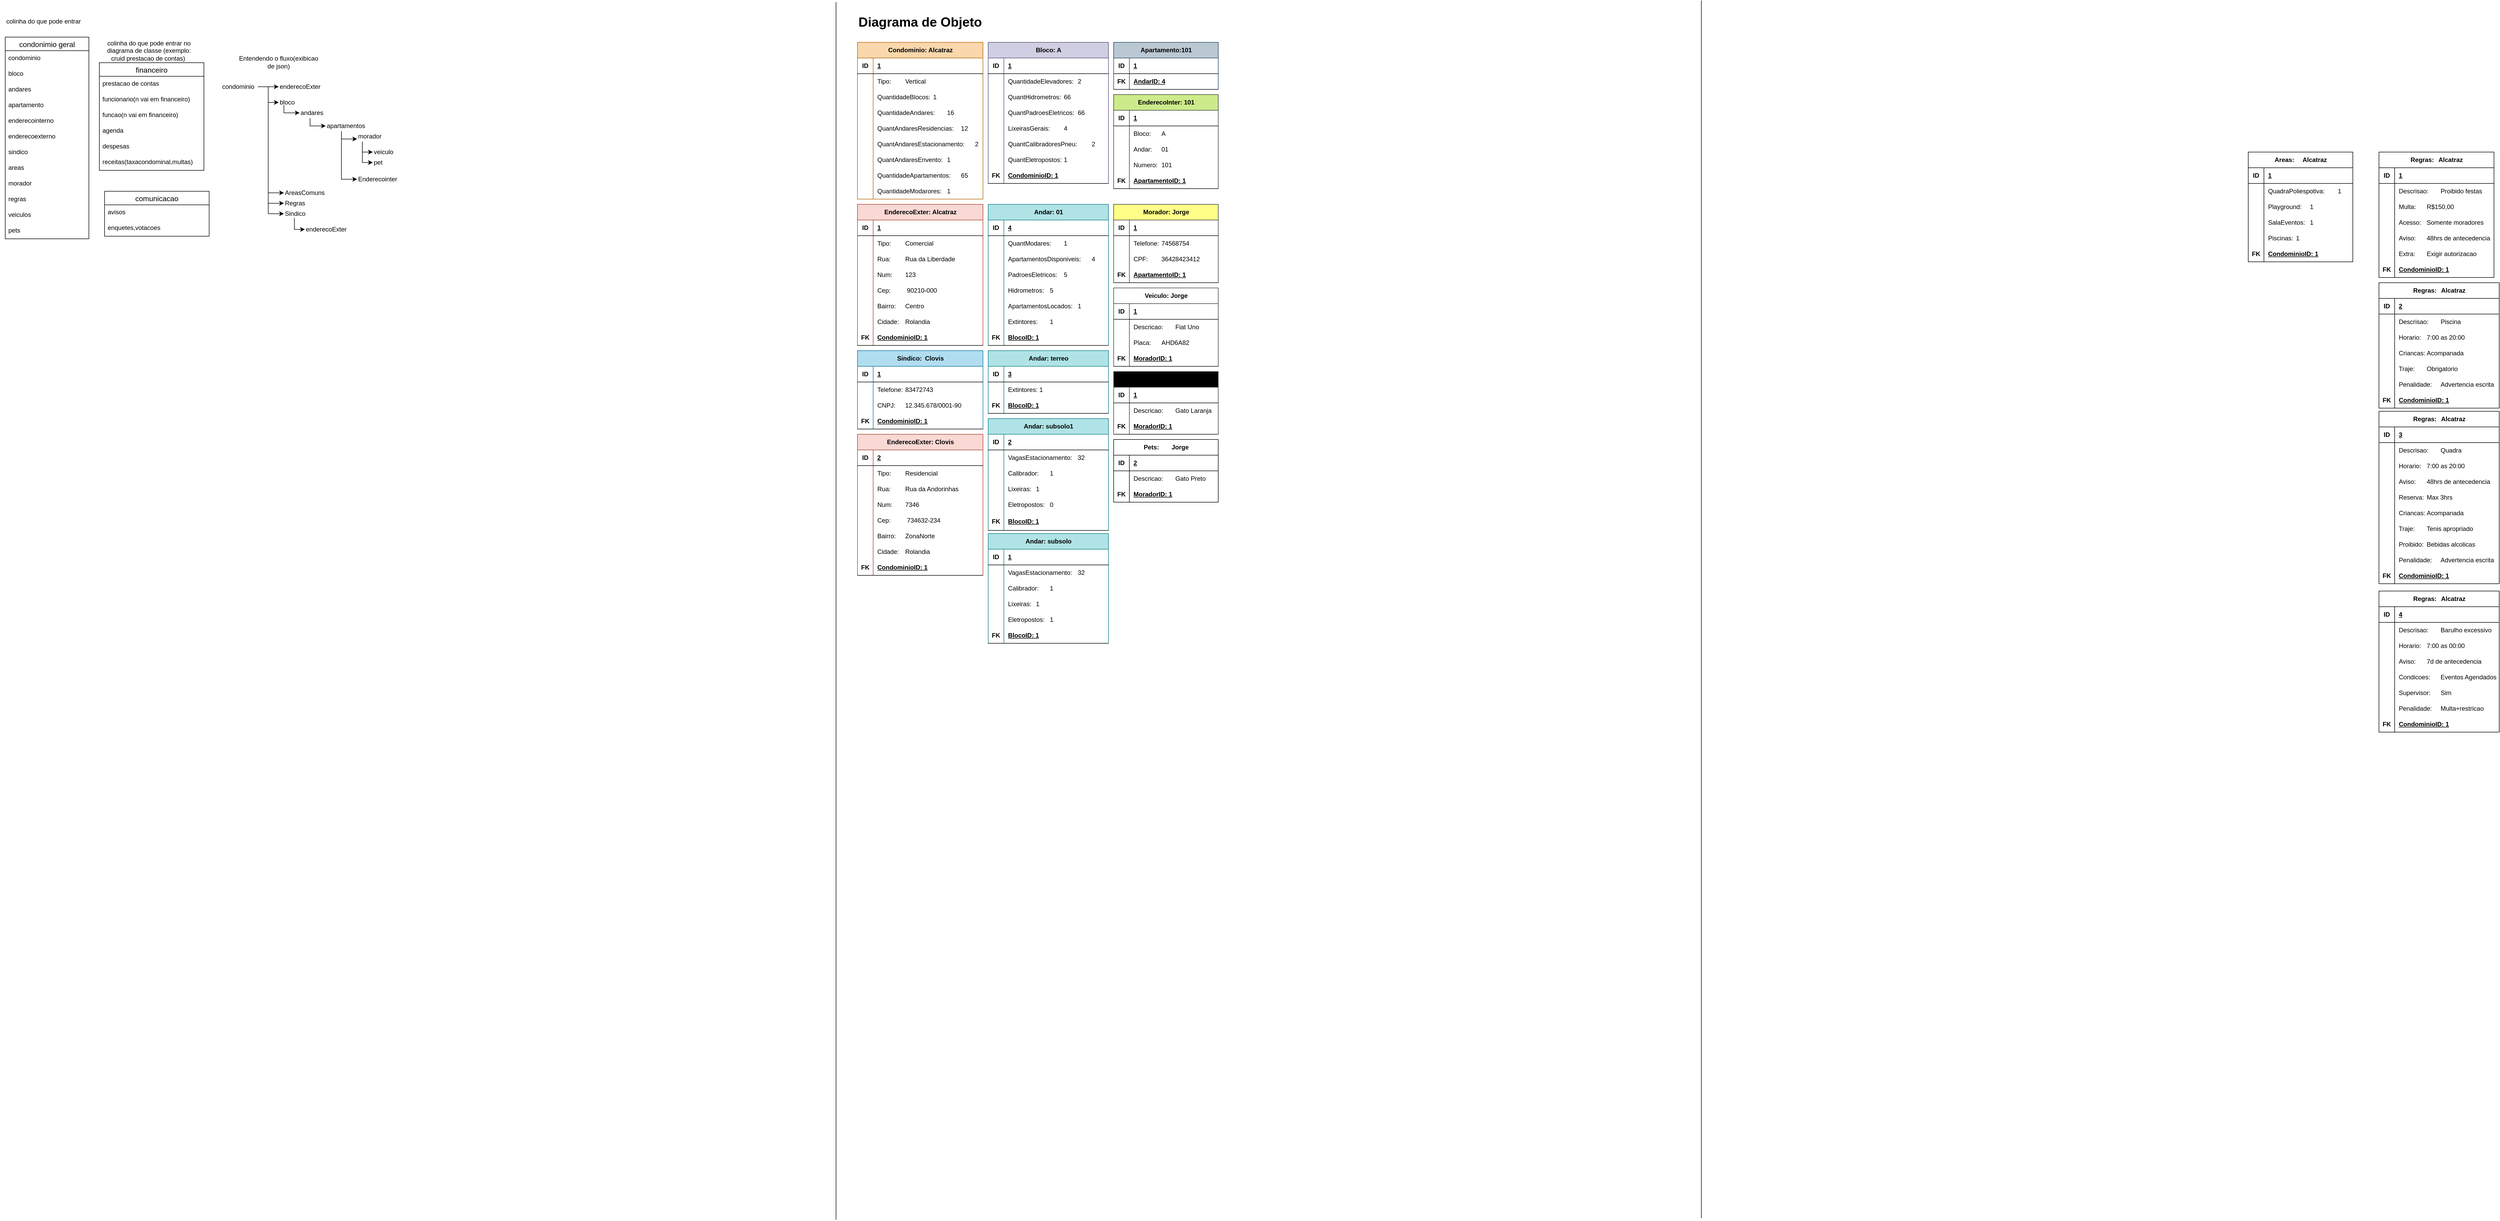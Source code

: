 <mxfile version="26.2.14">
  <diagram name="Página-1" id="gPcOB4gUPHv8kBe9rasN">
    <mxGraphModel dx="3051" dy="776" grid="1" gridSize="10" guides="1" tooltips="1" connect="1" arrows="1" fold="1" page="1" pageScale="1" pageWidth="1654" pageHeight="2336" background="none" math="0" shadow="0">
      <root>
        <mxCell id="0" />
        <mxCell id="1" parent="0" />
        <mxCell id="E8oC5yKm6GxieYbPtsuw-2" value="" style="endArrow=none;html=1;rounded=0;labelBackgroundColor=none;fontColor=default;" parent="1" edge="1">
          <mxGeometry width="50" height="50" relative="1" as="geometry">
            <mxPoint x="1654" y="2330" as="sourcePoint" />
            <mxPoint x="1654" as="targetPoint" />
          </mxGeometry>
        </mxCell>
        <mxCell id="E8oC5yKm6GxieYbPtsuw-678" value="enderecoExter" style="text;html=1;align=left;verticalAlign=middle;whiteSpace=wrap;rounded=0;labelBackgroundColor=none;" parent="1" vertex="1">
          <mxGeometry x="-1067" y="150" width="60" height="30" as="geometry" />
        </mxCell>
        <mxCell id="E8oC5yKm6GxieYbPtsuw-3" value="condonimio geral" style="swimlane;fontStyle=0;childLayout=stackLayout;horizontal=1;startSize=26;horizontalStack=0;resizeParent=1;resizeParentMax=0;resizeLast=0;collapsible=1;marginBottom=0;align=center;fontSize=14;labelBackgroundColor=none;" parent="1" vertex="1">
          <mxGeometry x="-1590" y="70.0" width="160" height="386" as="geometry" />
        </mxCell>
        <mxCell id="E8oC5yKm6GxieYbPtsuw-4" value="condominio" style="text;spacingLeft=4;spacingRight=4;overflow=hidden;rotatable=0;points=[[0,0.5],[1,0.5]];portConstraint=eastwest;fontSize=12;whiteSpace=wrap;html=1;labelBackgroundColor=none;" parent="E8oC5yKm6GxieYbPtsuw-3" vertex="1">
          <mxGeometry y="26" width="160" height="30" as="geometry" />
        </mxCell>
        <mxCell id="E8oC5yKm6GxieYbPtsuw-5" value="bloco" style="text;spacingLeft=4;spacingRight=4;overflow=hidden;rotatable=0;points=[[0,0.5],[1,0.5]];portConstraint=eastwest;fontSize=12;whiteSpace=wrap;html=1;labelBackgroundColor=none;" parent="E8oC5yKm6GxieYbPtsuw-3" vertex="1">
          <mxGeometry y="56" width="160" height="30" as="geometry" />
        </mxCell>
        <mxCell id="E8oC5yKm6GxieYbPtsuw-631" value="andares&lt;div&gt;&lt;br&gt;&lt;/div&gt;" style="text;spacingLeft=4;spacingRight=4;overflow=hidden;rotatable=0;points=[[0,0.5],[1,0.5]];portConstraint=eastwest;fontSize=12;whiteSpace=wrap;html=1;labelBackgroundColor=none;" parent="E8oC5yKm6GxieYbPtsuw-3" vertex="1">
          <mxGeometry y="86" width="160" height="30" as="geometry" />
        </mxCell>
        <mxCell id="E8oC5yKm6GxieYbPtsuw-6" value="apartamento" style="text;spacingLeft=4;spacingRight=4;overflow=hidden;rotatable=0;points=[[0,0.5],[1,0.5]];portConstraint=eastwest;fontSize=12;whiteSpace=wrap;html=1;labelBackgroundColor=none;" parent="E8oC5yKm6GxieYbPtsuw-3" vertex="1">
          <mxGeometry y="116" width="160" height="30" as="geometry" />
        </mxCell>
        <mxCell id="wyIhxlCfcUWuLoYJGHo7-33" value="enderecointerno" style="text;spacingLeft=4;spacingRight=4;overflow=hidden;rotatable=0;points=[[0,0.5],[1,0.5]];portConstraint=eastwest;fontSize=12;whiteSpace=wrap;html=1;labelBackgroundColor=none;" vertex="1" parent="E8oC5yKm6GxieYbPtsuw-3">
          <mxGeometry y="146" width="160" height="30" as="geometry" />
        </mxCell>
        <mxCell id="E8oC5yKm6GxieYbPtsuw-7" value="enderecoexterno" style="text;spacingLeft=4;spacingRight=4;overflow=hidden;rotatable=0;points=[[0,0.5],[1,0.5]];portConstraint=eastwest;fontSize=12;whiteSpace=wrap;html=1;labelBackgroundColor=none;" parent="E8oC5yKm6GxieYbPtsuw-3" vertex="1">
          <mxGeometry y="176" width="160" height="30" as="geometry" />
        </mxCell>
        <mxCell id="E8oC5yKm6GxieYbPtsuw-25" value="sindico" style="text;spacingLeft=4;spacingRight=4;overflow=hidden;rotatable=0;points=[[0,0.5],[1,0.5]];portConstraint=eastwest;fontSize=12;whiteSpace=wrap;html=1;labelBackgroundColor=none;" parent="E8oC5yKm6GxieYbPtsuw-3" vertex="1">
          <mxGeometry y="206" width="160" height="30" as="geometry" />
        </mxCell>
        <mxCell id="wyIhxlCfcUWuLoYJGHo7-34" value="areas" style="text;spacingLeft=4;spacingRight=4;overflow=hidden;rotatable=0;points=[[0,0.5],[1,0.5]];portConstraint=eastwest;fontSize=12;whiteSpace=wrap;html=1;labelBackgroundColor=none;" vertex="1" parent="E8oC5yKm6GxieYbPtsuw-3">
          <mxGeometry y="236" width="160" height="30" as="geometry" />
        </mxCell>
        <mxCell id="E8oC5yKm6GxieYbPtsuw-8" value="morador" style="text;spacingLeft=4;spacingRight=4;overflow=hidden;rotatable=0;points=[[0,0.5],[1,0.5]];portConstraint=eastwest;fontSize=12;whiteSpace=wrap;html=1;labelBackgroundColor=none;" parent="E8oC5yKm6GxieYbPtsuw-3" vertex="1">
          <mxGeometry y="266" width="160" height="30" as="geometry" />
        </mxCell>
        <mxCell id="E8oC5yKm6GxieYbPtsuw-26" value="regras" style="text;spacingLeft=4;spacingRight=4;overflow=hidden;rotatable=0;points=[[0,0.5],[1,0.5]];portConstraint=eastwest;fontSize=12;whiteSpace=wrap;html=1;labelBackgroundColor=none;" parent="E8oC5yKm6GxieYbPtsuw-3" vertex="1">
          <mxGeometry y="296" width="160" height="30" as="geometry" />
        </mxCell>
        <mxCell id="E8oC5yKm6GxieYbPtsuw-47" value="veiculos" style="text;spacingLeft=4;spacingRight=4;overflow=hidden;rotatable=0;points=[[0,0.5],[1,0.5]];portConstraint=eastwest;fontSize=12;whiteSpace=wrap;html=1;labelBackgroundColor=none;" parent="E8oC5yKm6GxieYbPtsuw-3" vertex="1">
          <mxGeometry y="326" width="160" height="30" as="geometry" />
        </mxCell>
        <mxCell id="E8oC5yKm6GxieYbPtsuw-48" value="pets" style="text;spacingLeft=4;spacingRight=4;overflow=hidden;rotatable=0;points=[[0,0.5],[1,0.5]];portConstraint=eastwest;fontSize=12;whiteSpace=wrap;html=1;labelBackgroundColor=none;" parent="E8oC5yKm6GxieYbPtsuw-3" vertex="1">
          <mxGeometry y="356" width="160" height="30" as="geometry" />
        </mxCell>
        <mxCell id="E8oC5yKm6GxieYbPtsuw-37" value="financeiro" style="swimlane;fontStyle=0;childLayout=stackLayout;horizontal=1;startSize=26;horizontalStack=0;resizeParent=1;resizeParentMax=0;resizeLast=0;collapsible=1;marginBottom=0;align=center;fontSize=14;labelBackgroundColor=none;" parent="1" vertex="1">
          <mxGeometry x="-1410" y="119" width="200" height="206" as="geometry" />
        </mxCell>
        <mxCell id="E8oC5yKm6GxieYbPtsuw-38" value="prestacao de contas" style="text;strokeColor=none;fillColor=none;spacingLeft=4;spacingRight=4;overflow=hidden;rotatable=0;points=[[0,0.5],[1,0.5]];portConstraint=eastwest;fontSize=12;whiteSpace=wrap;html=1;labelBackgroundColor=none;" parent="E8oC5yKm6GxieYbPtsuw-37" vertex="1">
          <mxGeometry y="26" width="200" height="30" as="geometry" />
        </mxCell>
        <mxCell id="E8oC5yKm6GxieYbPtsuw-9" value="funcionario(n vai em financeiro)" style="text;strokeColor=none;fillColor=none;spacingLeft=4;spacingRight=4;overflow=hidden;rotatable=0;points=[[0,0.5],[1,0.5]];portConstraint=eastwest;fontSize=12;whiteSpace=wrap;html=1;labelBackgroundColor=none;" parent="E8oC5yKm6GxieYbPtsuw-37" vertex="1">
          <mxGeometry y="56" width="200" height="30" as="geometry" />
        </mxCell>
        <mxCell id="E8oC5yKm6GxieYbPtsuw-10" value="funcao(n vai em financeiro)" style="text;strokeColor=none;fillColor=none;spacingLeft=4;spacingRight=4;overflow=hidden;rotatable=0;points=[[0,0.5],[1,0.5]];portConstraint=eastwest;fontSize=12;whiteSpace=wrap;html=1;labelBackgroundColor=none;" parent="E8oC5yKm6GxieYbPtsuw-37" vertex="1">
          <mxGeometry y="86" width="200" height="30" as="geometry" />
        </mxCell>
        <mxCell id="E8oC5yKm6GxieYbPtsuw-24" value="agenda" style="text;strokeColor=none;fillColor=none;spacingLeft=4;spacingRight=4;overflow=hidden;rotatable=0;points=[[0,0.5],[1,0.5]];portConstraint=eastwest;fontSize=12;whiteSpace=wrap;html=1;labelBackgroundColor=none;" parent="E8oC5yKm6GxieYbPtsuw-37" vertex="1">
          <mxGeometry y="116" width="200" height="30" as="geometry" />
        </mxCell>
        <mxCell id="E8oC5yKm6GxieYbPtsuw-39" value="despesas" style="text;strokeColor=none;fillColor=none;spacingLeft=4;spacingRight=4;overflow=hidden;rotatable=0;points=[[0,0.5],[1,0.5]];portConstraint=eastwest;fontSize=12;whiteSpace=wrap;html=1;labelBackgroundColor=none;" parent="E8oC5yKm6GxieYbPtsuw-37" vertex="1">
          <mxGeometry y="146" width="200" height="30" as="geometry" />
        </mxCell>
        <mxCell id="E8oC5yKm6GxieYbPtsuw-40" value="receitas(taxacondominal,multas)" style="text;strokeColor=none;fillColor=none;spacingLeft=4;spacingRight=4;overflow=hidden;rotatable=0;points=[[0,0.5],[1,0.5]];portConstraint=eastwest;fontSize=12;whiteSpace=wrap;html=1;labelBackgroundColor=none;" parent="E8oC5yKm6GxieYbPtsuw-37" vertex="1">
          <mxGeometry y="176" width="200" height="30" as="geometry" />
        </mxCell>
        <mxCell id="E8oC5yKm6GxieYbPtsuw-43" value="comunicacao" style="swimlane;fontStyle=0;childLayout=stackLayout;horizontal=1;startSize=26;horizontalStack=0;resizeParent=1;resizeParentMax=0;resizeLast=0;collapsible=1;marginBottom=0;align=center;fontSize=14;labelBackgroundColor=none;" parent="1" vertex="1">
          <mxGeometry x="-1400" y="365" width="200" height="86" as="geometry" />
        </mxCell>
        <mxCell id="E8oC5yKm6GxieYbPtsuw-44" value="avisos" style="text;strokeColor=none;fillColor=none;spacingLeft=4;spacingRight=4;overflow=hidden;rotatable=0;points=[[0,0.5],[1,0.5]];portConstraint=eastwest;fontSize=12;whiteSpace=wrap;html=1;labelBackgroundColor=none;" parent="E8oC5yKm6GxieYbPtsuw-43" vertex="1">
          <mxGeometry y="26" width="200" height="30" as="geometry" />
        </mxCell>
        <mxCell id="E8oC5yKm6GxieYbPtsuw-45" value="enquetes,votacoes" style="text;strokeColor=none;fillColor=none;spacingLeft=4;spacingRight=4;overflow=hidden;rotatable=0;points=[[0,0.5],[1,0.5]];portConstraint=eastwest;fontSize=12;whiteSpace=wrap;html=1;labelBackgroundColor=none;" parent="E8oC5yKm6GxieYbPtsuw-43" vertex="1">
          <mxGeometry y="56" width="200" height="30" as="geometry" />
        </mxCell>
        <mxCell id="E8oC5yKm6GxieYbPtsuw-49" value="" style="endArrow=none;html=1;rounded=0;labelBackgroundColor=none;fontColor=default;" parent="1" edge="1">
          <mxGeometry width="50" height="50" relative="1" as="geometry">
            <mxPoint x="-1" y="2333" as="sourcePoint" />
            <mxPoint x="-1" y="3" as="targetPoint" />
          </mxGeometry>
        </mxCell>
        <mxCell id="E8oC5yKm6GxieYbPtsuw-50" value="Condominio: Alcatraz" style="shape=table;startSize=30;container=1;collapsible=1;childLayout=tableLayout;fixedRows=1;rowLines=0;fontStyle=1;align=center;resizeLast=1;html=1;swimlaneFillColor=none;labelBackgroundColor=none;fillColor=#fad7ac;strokeColor=#b46504;" parent="1" vertex="1">
          <mxGeometry x="40" y="80" width="240" height="300" as="geometry" />
        </mxCell>
        <mxCell id="E8oC5yKm6GxieYbPtsuw-51" value="" style="shape=tableRow;horizontal=0;startSize=0;swimlaneHead=0;swimlaneBody=0;fillColor=none;collapsible=0;dropTarget=0;points=[[0,0.5],[1,0.5]];portConstraint=eastwest;top=0;left=0;right=0;bottom=1;labelBackgroundColor=none;" parent="E8oC5yKm6GxieYbPtsuw-50" vertex="1">
          <mxGeometry y="30" width="240" height="30" as="geometry" />
        </mxCell>
        <mxCell id="E8oC5yKm6GxieYbPtsuw-52" value="ID" style="shape=partialRectangle;connectable=0;fillColor=none;top=0;left=0;bottom=0;right=0;fontStyle=1;overflow=hidden;whiteSpace=wrap;html=1;labelBackgroundColor=none;" parent="E8oC5yKm6GxieYbPtsuw-51" vertex="1">
          <mxGeometry width="30" height="30" as="geometry">
            <mxRectangle width="30" height="30" as="alternateBounds" />
          </mxGeometry>
        </mxCell>
        <mxCell id="E8oC5yKm6GxieYbPtsuw-53" value="1" style="shape=partialRectangle;connectable=0;fillColor=none;top=0;left=0;bottom=0;right=0;align=left;spacingLeft=6;fontStyle=5;overflow=hidden;whiteSpace=wrap;html=1;labelBackgroundColor=none;" parent="E8oC5yKm6GxieYbPtsuw-51" vertex="1">
          <mxGeometry x="30" width="210" height="30" as="geometry">
            <mxRectangle width="210" height="30" as="alternateBounds" />
          </mxGeometry>
        </mxCell>
        <mxCell id="E8oC5yKm6GxieYbPtsuw-132" value="" style="shape=tableRow;horizontal=0;startSize=0;swimlaneHead=0;swimlaneBody=0;fillColor=none;collapsible=0;dropTarget=0;points=[[0,0.5],[1,0.5]];portConstraint=eastwest;top=0;left=0;right=0;bottom=0;labelBackgroundColor=none;" parent="E8oC5yKm6GxieYbPtsuw-50" vertex="1">
          <mxGeometry y="60" width="240" height="30" as="geometry" />
        </mxCell>
        <mxCell id="E8oC5yKm6GxieYbPtsuw-133" value="" style="shape=partialRectangle;connectable=0;fillColor=none;top=0;left=0;bottom=0;right=0;editable=1;overflow=hidden;whiteSpace=wrap;html=1;labelBackgroundColor=none;" parent="E8oC5yKm6GxieYbPtsuw-132" vertex="1">
          <mxGeometry width="30" height="30" as="geometry">
            <mxRectangle width="30" height="30" as="alternateBounds" />
          </mxGeometry>
        </mxCell>
        <mxCell id="E8oC5yKm6GxieYbPtsuw-134" value="Tipo:&lt;span style=&quot;white-space: pre;&quot;&gt;&#x9;&lt;/span&gt;Vertical" style="shape=partialRectangle;connectable=0;fillColor=none;top=0;left=0;bottom=0;right=0;align=left;spacingLeft=6;overflow=hidden;whiteSpace=wrap;html=1;labelBackgroundColor=none;" parent="E8oC5yKm6GxieYbPtsuw-132" vertex="1">
          <mxGeometry x="30" width="210" height="30" as="geometry">
            <mxRectangle width="210" height="30" as="alternateBounds" />
          </mxGeometry>
        </mxCell>
        <mxCell id="E8oC5yKm6GxieYbPtsuw-135" value="" style="shape=tableRow;horizontal=0;startSize=0;swimlaneHead=0;swimlaneBody=0;fillColor=none;collapsible=0;dropTarget=0;points=[[0,0.5],[1,0.5]];portConstraint=eastwest;top=0;left=0;right=0;bottom=0;labelBackgroundColor=none;" parent="E8oC5yKm6GxieYbPtsuw-50" vertex="1">
          <mxGeometry y="90" width="240" height="30" as="geometry" />
        </mxCell>
        <mxCell id="E8oC5yKm6GxieYbPtsuw-136" value="" style="shape=partialRectangle;connectable=0;fillColor=none;top=0;left=0;bottom=0;right=0;editable=1;overflow=hidden;whiteSpace=wrap;html=1;labelBackgroundColor=none;" parent="E8oC5yKm6GxieYbPtsuw-135" vertex="1">
          <mxGeometry width="30" height="30" as="geometry">
            <mxRectangle width="30" height="30" as="alternateBounds" />
          </mxGeometry>
        </mxCell>
        <mxCell id="E8oC5yKm6GxieYbPtsuw-137" value="QuantidadeBlocos:&lt;span style=&quot;white-space: pre;&quot;&gt;&#x9;&lt;/span&gt;1" style="shape=partialRectangle;connectable=0;fillColor=none;top=0;left=0;bottom=0;right=0;align=left;spacingLeft=6;overflow=hidden;whiteSpace=wrap;html=1;labelBackgroundColor=none;" parent="E8oC5yKm6GxieYbPtsuw-135" vertex="1">
          <mxGeometry x="30" width="210" height="30" as="geometry">
            <mxRectangle width="210" height="30" as="alternateBounds" />
          </mxGeometry>
        </mxCell>
        <mxCell id="E8oC5yKm6GxieYbPtsuw-60" value="" style="shape=tableRow;horizontal=0;startSize=0;swimlaneHead=0;swimlaneBody=0;fillColor=none;collapsible=0;dropTarget=0;points=[[0,0.5],[1,0.5]];portConstraint=eastwest;top=0;left=0;right=0;bottom=0;labelBackgroundColor=none;" parent="E8oC5yKm6GxieYbPtsuw-50" vertex="1">
          <mxGeometry y="120" width="240" height="30" as="geometry" />
        </mxCell>
        <mxCell id="E8oC5yKm6GxieYbPtsuw-61" value="" style="shape=partialRectangle;connectable=0;fillColor=none;top=0;left=0;bottom=0;right=0;editable=1;overflow=hidden;whiteSpace=wrap;html=1;labelBackgroundColor=none;" parent="E8oC5yKm6GxieYbPtsuw-60" vertex="1">
          <mxGeometry width="30" height="30" as="geometry">
            <mxRectangle width="30" height="30" as="alternateBounds" />
          </mxGeometry>
        </mxCell>
        <mxCell id="E8oC5yKm6GxieYbPtsuw-62" value="QuantidadeAndares:&lt;span style=&quot;white-space: pre;&quot;&gt;&#x9;&lt;/span&gt;16" style="shape=partialRectangle;connectable=0;fillColor=none;top=0;left=0;bottom=0;right=0;align=left;spacingLeft=6;overflow=hidden;whiteSpace=wrap;html=1;labelBackgroundColor=none;" parent="E8oC5yKm6GxieYbPtsuw-60" vertex="1">
          <mxGeometry x="30" width="210" height="30" as="geometry">
            <mxRectangle width="210" height="30" as="alternateBounds" />
          </mxGeometry>
        </mxCell>
        <mxCell id="E8oC5yKm6GxieYbPtsuw-123" value="" style="shape=tableRow;horizontal=0;startSize=0;swimlaneHead=0;swimlaneBody=0;fillColor=none;collapsible=0;dropTarget=0;points=[[0,0.5],[1,0.5]];portConstraint=eastwest;top=0;left=0;right=0;bottom=0;labelBackgroundColor=none;" parent="E8oC5yKm6GxieYbPtsuw-50" vertex="1">
          <mxGeometry y="150" width="240" height="30" as="geometry" />
        </mxCell>
        <mxCell id="E8oC5yKm6GxieYbPtsuw-124" value="" style="shape=partialRectangle;connectable=0;fillColor=none;top=0;left=0;bottom=0;right=0;editable=1;overflow=hidden;whiteSpace=wrap;html=1;labelBackgroundColor=none;" parent="E8oC5yKm6GxieYbPtsuw-123" vertex="1">
          <mxGeometry width="30" height="30" as="geometry">
            <mxRectangle width="30" height="30" as="alternateBounds" />
          </mxGeometry>
        </mxCell>
        <mxCell id="E8oC5yKm6GxieYbPtsuw-125" value="QuantAndaresResidencias:&lt;span style=&quot;white-space: pre;&quot;&gt;&#x9;&lt;/span&gt;12" style="shape=partialRectangle;connectable=0;fillColor=none;top=0;left=0;bottom=0;right=0;align=left;spacingLeft=6;overflow=hidden;whiteSpace=wrap;html=1;labelBackgroundColor=none;" parent="E8oC5yKm6GxieYbPtsuw-123" vertex="1">
          <mxGeometry x="30" width="210" height="30" as="geometry">
            <mxRectangle width="210" height="30" as="alternateBounds" />
          </mxGeometry>
        </mxCell>
        <mxCell id="E8oC5yKm6GxieYbPtsuw-126" value="" style="shape=tableRow;horizontal=0;startSize=0;swimlaneHead=0;swimlaneBody=0;fillColor=none;collapsible=0;dropTarget=0;points=[[0,0.5],[1,0.5]];portConstraint=eastwest;top=0;left=0;right=0;bottom=0;labelBackgroundColor=none;" parent="E8oC5yKm6GxieYbPtsuw-50" vertex="1">
          <mxGeometry y="180" width="240" height="30" as="geometry" />
        </mxCell>
        <mxCell id="E8oC5yKm6GxieYbPtsuw-127" value="" style="shape=partialRectangle;connectable=0;fillColor=none;top=0;left=0;bottom=0;right=0;editable=1;overflow=hidden;whiteSpace=wrap;html=1;labelBackgroundColor=none;" parent="E8oC5yKm6GxieYbPtsuw-126" vertex="1">
          <mxGeometry width="30" height="30" as="geometry">
            <mxRectangle width="30" height="30" as="alternateBounds" />
          </mxGeometry>
        </mxCell>
        <mxCell id="E8oC5yKm6GxieYbPtsuw-128" value="QuantAndaresEstacionamento:&lt;span style=&quot;white-space: pre;&quot;&gt;&#x9;&lt;/span&gt;2" style="shape=partialRectangle;connectable=0;fillColor=none;top=0;left=0;bottom=0;right=0;align=left;spacingLeft=6;overflow=hidden;whiteSpace=wrap;html=1;labelBackgroundColor=none;" parent="E8oC5yKm6GxieYbPtsuw-126" vertex="1">
          <mxGeometry x="30" width="210" height="30" as="geometry">
            <mxRectangle width="210" height="30" as="alternateBounds" />
          </mxGeometry>
        </mxCell>
        <mxCell id="E8oC5yKm6GxieYbPtsuw-129" value="" style="shape=tableRow;horizontal=0;startSize=0;swimlaneHead=0;swimlaneBody=0;fillColor=none;collapsible=0;dropTarget=0;points=[[0,0.5],[1,0.5]];portConstraint=eastwest;top=0;left=0;right=0;bottom=0;labelBackgroundColor=none;" parent="E8oC5yKm6GxieYbPtsuw-50" vertex="1">
          <mxGeometry y="210" width="240" height="30" as="geometry" />
        </mxCell>
        <mxCell id="E8oC5yKm6GxieYbPtsuw-130" value="" style="shape=partialRectangle;connectable=0;fillColor=none;top=0;left=0;bottom=0;right=0;editable=1;overflow=hidden;whiteSpace=wrap;html=1;labelBackgroundColor=none;" parent="E8oC5yKm6GxieYbPtsuw-129" vertex="1">
          <mxGeometry width="30" height="30" as="geometry">
            <mxRectangle width="30" height="30" as="alternateBounds" />
          </mxGeometry>
        </mxCell>
        <mxCell id="E8oC5yKm6GxieYbPtsuw-131" value="QuantAndaresEnvento:&lt;span style=&quot;white-space: pre;&quot;&gt;&#x9;&lt;/span&gt;1" style="shape=partialRectangle;connectable=0;fillColor=none;top=0;left=0;bottom=0;right=0;align=left;spacingLeft=6;overflow=hidden;whiteSpace=wrap;html=1;labelBackgroundColor=none;" parent="E8oC5yKm6GxieYbPtsuw-129" vertex="1">
          <mxGeometry x="30" width="210" height="30" as="geometry">
            <mxRectangle width="210" height="30" as="alternateBounds" />
          </mxGeometry>
        </mxCell>
        <mxCell id="E8oC5yKm6GxieYbPtsuw-57" value="" style="shape=tableRow;horizontal=0;startSize=0;swimlaneHead=0;swimlaneBody=0;fillColor=none;collapsible=0;dropTarget=0;points=[[0,0.5],[1,0.5]];portConstraint=eastwest;top=0;left=0;right=0;bottom=0;labelBackgroundColor=none;" parent="E8oC5yKm6GxieYbPtsuw-50" vertex="1">
          <mxGeometry y="240" width="240" height="30" as="geometry" />
        </mxCell>
        <mxCell id="E8oC5yKm6GxieYbPtsuw-58" value="" style="shape=partialRectangle;connectable=0;fillColor=none;top=0;left=0;bottom=0;right=0;editable=1;overflow=hidden;whiteSpace=wrap;html=1;labelBackgroundColor=none;" parent="E8oC5yKm6GxieYbPtsuw-57" vertex="1">
          <mxGeometry width="30" height="30" as="geometry">
            <mxRectangle width="30" height="30" as="alternateBounds" />
          </mxGeometry>
        </mxCell>
        <mxCell id="E8oC5yKm6GxieYbPtsuw-59" value="QuantidadeApartamentos:&lt;span style=&quot;white-space: pre;&quot;&gt;&#x9;&lt;/span&gt;65" style="shape=partialRectangle;connectable=0;fillColor=none;top=0;left=0;bottom=0;right=0;align=left;spacingLeft=6;overflow=hidden;whiteSpace=wrap;html=1;labelBackgroundColor=none;" parent="E8oC5yKm6GxieYbPtsuw-57" vertex="1">
          <mxGeometry x="30" width="210" height="30" as="geometry">
            <mxRectangle width="210" height="30" as="alternateBounds" />
          </mxGeometry>
        </mxCell>
        <mxCell id="E8oC5yKm6GxieYbPtsuw-54" value="" style="shape=tableRow;horizontal=0;startSize=0;swimlaneHead=0;swimlaneBody=0;fillColor=none;collapsible=0;dropTarget=0;points=[[0,0.5],[1,0.5]];portConstraint=eastwest;top=0;left=0;right=0;bottom=0;labelBackgroundColor=none;" parent="E8oC5yKm6GxieYbPtsuw-50" vertex="1">
          <mxGeometry y="270" width="240" height="30" as="geometry" />
        </mxCell>
        <mxCell id="E8oC5yKm6GxieYbPtsuw-55" value="" style="shape=partialRectangle;connectable=0;fillColor=none;top=0;left=0;bottom=0;right=0;editable=1;overflow=hidden;whiteSpace=wrap;html=1;labelBackgroundColor=none;" parent="E8oC5yKm6GxieYbPtsuw-54" vertex="1">
          <mxGeometry width="30" height="30" as="geometry">
            <mxRectangle width="30" height="30" as="alternateBounds" />
          </mxGeometry>
        </mxCell>
        <mxCell id="E8oC5yKm6GxieYbPtsuw-56" value="QuantidadeModarores:&lt;span style=&quot;white-space: pre;&quot;&gt;&#x9;&lt;/span&gt;1" style="shape=partialRectangle;connectable=0;fillColor=none;top=0;left=0;bottom=0;right=0;align=left;spacingLeft=6;overflow=hidden;whiteSpace=wrap;html=1;labelBackgroundColor=none;" parent="E8oC5yKm6GxieYbPtsuw-54" vertex="1">
          <mxGeometry x="30" width="210" height="30" as="geometry">
            <mxRectangle width="210" height="30" as="alternateBounds" />
          </mxGeometry>
        </mxCell>
        <mxCell id="E8oC5yKm6GxieYbPtsuw-63" value="EnderecoExter: Alcatraz" style="shape=table;startSize=30;container=1;collapsible=1;childLayout=tableLayout;fixedRows=1;rowLines=0;fontStyle=1;align=center;resizeLast=1;html=1;labelBackgroundColor=none;fillColor=#fad9d5;strokeColor=#ae4132;" parent="1" vertex="1">
          <mxGeometry x="40" y="390" width="240" height="270" as="geometry" />
        </mxCell>
        <mxCell id="E8oC5yKm6GxieYbPtsuw-64" value="" style="shape=tableRow;horizontal=0;startSize=0;swimlaneHead=0;swimlaneBody=0;fillColor=none;collapsible=0;dropTarget=0;points=[[0,0.5],[1,0.5]];portConstraint=eastwest;top=0;left=0;right=0;bottom=1;labelBackgroundColor=none;" parent="E8oC5yKm6GxieYbPtsuw-63" vertex="1">
          <mxGeometry y="30" width="240" height="30" as="geometry" />
        </mxCell>
        <mxCell id="E8oC5yKm6GxieYbPtsuw-65" value="ID" style="shape=partialRectangle;connectable=0;fillColor=none;top=0;left=0;bottom=0;right=0;fontStyle=1;overflow=hidden;whiteSpace=wrap;html=1;labelBackgroundColor=none;" parent="E8oC5yKm6GxieYbPtsuw-64" vertex="1">
          <mxGeometry width="30" height="30" as="geometry">
            <mxRectangle width="30" height="30" as="alternateBounds" />
          </mxGeometry>
        </mxCell>
        <mxCell id="E8oC5yKm6GxieYbPtsuw-66" value="1" style="shape=partialRectangle;connectable=0;fillColor=none;top=0;left=0;bottom=0;right=0;align=left;spacingLeft=6;fontStyle=5;overflow=hidden;whiteSpace=wrap;html=1;labelBackgroundColor=none;" parent="E8oC5yKm6GxieYbPtsuw-64" vertex="1">
          <mxGeometry x="30" width="210" height="30" as="geometry">
            <mxRectangle width="210" height="30" as="alternateBounds" />
          </mxGeometry>
        </mxCell>
        <mxCell id="E8oC5yKm6GxieYbPtsuw-67" value="" style="shape=tableRow;horizontal=0;startSize=0;swimlaneHead=0;swimlaneBody=0;fillColor=none;collapsible=0;dropTarget=0;points=[[0,0.5],[1,0.5]];portConstraint=eastwest;top=0;left=0;right=0;bottom=0;labelBackgroundColor=none;" parent="E8oC5yKm6GxieYbPtsuw-63" vertex="1">
          <mxGeometry y="60" width="240" height="30" as="geometry" />
        </mxCell>
        <mxCell id="E8oC5yKm6GxieYbPtsuw-68" value="" style="shape=partialRectangle;connectable=0;fillColor=none;top=0;left=0;bottom=0;right=0;editable=1;overflow=hidden;whiteSpace=wrap;html=1;labelBackgroundColor=none;" parent="E8oC5yKm6GxieYbPtsuw-67" vertex="1">
          <mxGeometry width="30" height="30" as="geometry">
            <mxRectangle width="30" height="30" as="alternateBounds" />
          </mxGeometry>
        </mxCell>
        <mxCell id="E8oC5yKm6GxieYbPtsuw-69" value="Tipo:&lt;span style=&quot;white-space: pre;&quot;&gt;&#x9;&lt;/span&gt;Comercial" style="shape=partialRectangle;connectable=0;fillColor=none;top=0;left=0;bottom=0;right=0;align=left;spacingLeft=6;overflow=hidden;whiteSpace=wrap;html=1;labelBackgroundColor=none;" parent="E8oC5yKm6GxieYbPtsuw-67" vertex="1">
          <mxGeometry x="30" width="210" height="30" as="geometry">
            <mxRectangle width="210" height="30" as="alternateBounds" />
          </mxGeometry>
        </mxCell>
        <mxCell id="E8oC5yKm6GxieYbPtsuw-117" value="" style="shape=tableRow;horizontal=0;startSize=0;swimlaneHead=0;swimlaneBody=0;fillColor=none;collapsible=0;dropTarget=0;points=[[0,0.5],[1,0.5]];portConstraint=eastwest;top=0;left=0;right=0;bottom=0;labelBackgroundColor=none;" parent="E8oC5yKm6GxieYbPtsuw-63" vertex="1">
          <mxGeometry y="90" width="240" height="30" as="geometry" />
        </mxCell>
        <mxCell id="E8oC5yKm6GxieYbPtsuw-118" value="" style="shape=partialRectangle;connectable=0;fillColor=none;top=0;left=0;bottom=0;right=0;editable=1;overflow=hidden;whiteSpace=wrap;html=1;labelBackgroundColor=none;" parent="E8oC5yKm6GxieYbPtsuw-117" vertex="1">
          <mxGeometry width="30" height="30" as="geometry">
            <mxRectangle width="30" height="30" as="alternateBounds" />
          </mxGeometry>
        </mxCell>
        <mxCell id="E8oC5yKm6GxieYbPtsuw-119" value="Rua:&lt;span style=&quot;white-space: pre;&quot;&gt;&#x9;&lt;/span&gt;Rua da Liberdade&amp;nbsp;&amp;nbsp;" style="shape=partialRectangle;connectable=0;fillColor=none;top=0;left=0;bottom=0;right=0;align=left;spacingLeft=6;overflow=hidden;whiteSpace=wrap;html=1;labelBackgroundColor=none;" parent="E8oC5yKm6GxieYbPtsuw-117" vertex="1">
          <mxGeometry x="30" width="210" height="30" as="geometry">
            <mxRectangle width="210" height="30" as="alternateBounds" />
          </mxGeometry>
        </mxCell>
        <mxCell id="E8oC5yKm6GxieYbPtsuw-70" value="" style="shape=tableRow;horizontal=0;startSize=0;swimlaneHead=0;swimlaneBody=0;fillColor=none;collapsible=0;dropTarget=0;points=[[0,0.5],[1,0.5]];portConstraint=eastwest;top=0;left=0;right=0;bottom=0;labelBackgroundColor=none;" parent="E8oC5yKm6GxieYbPtsuw-63" vertex="1">
          <mxGeometry y="120" width="240" height="30" as="geometry" />
        </mxCell>
        <mxCell id="E8oC5yKm6GxieYbPtsuw-71" value="" style="shape=partialRectangle;connectable=0;fillColor=none;top=0;left=0;bottom=0;right=0;editable=1;overflow=hidden;whiteSpace=wrap;html=1;labelBackgroundColor=none;" parent="E8oC5yKm6GxieYbPtsuw-70" vertex="1">
          <mxGeometry width="30" height="30" as="geometry">
            <mxRectangle width="30" height="30" as="alternateBounds" />
          </mxGeometry>
        </mxCell>
        <mxCell id="E8oC5yKm6GxieYbPtsuw-72" value="Num:&lt;span style=&quot;white-space: pre;&quot;&gt;&#x9;&lt;/span&gt;123" style="shape=partialRectangle;connectable=0;fillColor=none;top=0;left=0;bottom=0;right=0;align=left;spacingLeft=6;overflow=hidden;whiteSpace=wrap;html=1;labelBackgroundColor=none;" parent="E8oC5yKm6GxieYbPtsuw-70" vertex="1">
          <mxGeometry x="30" width="210" height="30" as="geometry">
            <mxRectangle width="210" height="30" as="alternateBounds" />
          </mxGeometry>
        </mxCell>
        <mxCell id="E8oC5yKm6GxieYbPtsuw-73" value="" style="shape=tableRow;horizontal=0;startSize=0;swimlaneHead=0;swimlaneBody=0;fillColor=none;collapsible=0;dropTarget=0;points=[[0,0.5],[1,0.5]];portConstraint=eastwest;top=0;left=0;right=0;bottom=0;labelBackgroundColor=none;" parent="E8oC5yKm6GxieYbPtsuw-63" vertex="1">
          <mxGeometry y="150" width="240" height="30" as="geometry" />
        </mxCell>
        <mxCell id="E8oC5yKm6GxieYbPtsuw-74" value="" style="shape=partialRectangle;connectable=0;fillColor=none;top=0;left=0;bottom=0;right=0;editable=1;overflow=hidden;whiteSpace=wrap;html=1;labelBackgroundColor=none;" parent="E8oC5yKm6GxieYbPtsuw-73" vertex="1">
          <mxGeometry width="30" height="30" as="geometry">
            <mxRectangle width="30" height="30" as="alternateBounds" />
          </mxGeometry>
        </mxCell>
        <mxCell id="E8oC5yKm6GxieYbPtsuw-75" value="Cep:&lt;span style=&quot;white-space: pre;&quot;&gt;&#x9;&lt;/span&gt; 90210-000&amp;nbsp;&amp;nbsp;" style="shape=partialRectangle;connectable=0;fillColor=none;top=0;left=0;bottom=0;right=0;align=left;spacingLeft=6;overflow=hidden;whiteSpace=wrap;html=1;labelBackgroundColor=none;" parent="E8oC5yKm6GxieYbPtsuw-73" vertex="1">
          <mxGeometry x="30" width="210" height="30" as="geometry">
            <mxRectangle width="210" height="30" as="alternateBounds" />
          </mxGeometry>
        </mxCell>
        <mxCell id="E8oC5yKm6GxieYbPtsuw-89" value="" style="shape=tableRow;horizontal=0;startSize=0;swimlaneHead=0;swimlaneBody=0;fillColor=none;collapsible=0;dropTarget=0;points=[[0,0.5],[1,0.5]];portConstraint=eastwest;top=0;left=0;right=0;bottom=0;labelBackgroundColor=none;" parent="E8oC5yKm6GxieYbPtsuw-63" vertex="1">
          <mxGeometry y="180" width="240" height="30" as="geometry" />
        </mxCell>
        <mxCell id="E8oC5yKm6GxieYbPtsuw-90" value="" style="shape=partialRectangle;connectable=0;fillColor=none;top=0;left=0;bottom=0;right=0;editable=1;overflow=hidden;whiteSpace=wrap;html=1;labelBackgroundColor=none;" parent="E8oC5yKm6GxieYbPtsuw-89" vertex="1">
          <mxGeometry width="30" height="30" as="geometry">
            <mxRectangle width="30" height="30" as="alternateBounds" />
          </mxGeometry>
        </mxCell>
        <mxCell id="E8oC5yKm6GxieYbPtsuw-91" value="Bairro:&lt;span style=&quot;white-space: pre;&quot;&gt;&#x9;&lt;/span&gt;Centro" style="shape=partialRectangle;connectable=0;fillColor=none;top=0;left=0;bottom=0;right=0;align=left;spacingLeft=6;overflow=hidden;whiteSpace=wrap;html=1;labelBackgroundColor=none;" parent="E8oC5yKm6GxieYbPtsuw-89" vertex="1">
          <mxGeometry x="30" width="210" height="30" as="geometry">
            <mxRectangle width="210" height="30" as="alternateBounds" />
          </mxGeometry>
        </mxCell>
        <mxCell id="E8oC5yKm6GxieYbPtsuw-120" value="" style="shape=tableRow;horizontal=0;startSize=0;swimlaneHead=0;swimlaneBody=0;fillColor=none;collapsible=0;dropTarget=0;points=[[0,0.5],[1,0.5]];portConstraint=eastwest;top=0;left=0;right=0;bottom=0;labelBackgroundColor=none;" parent="E8oC5yKm6GxieYbPtsuw-63" vertex="1">
          <mxGeometry y="210" width="240" height="30" as="geometry" />
        </mxCell>
        <mxCell id="E8oC5yKm6GxieYbPtsuw-121" value="" style="shape=partialRectangle;connectable=0;fillColor=none;top=0;left=0;bottom=0;right=0;editable=1;overflow=hidden;whiteSpace=wrap;html=1;labelBackgroundColor=none;" parent="E8oC5yKm6GxieYbPtsuw-120" vertex="1">
          <mxGeometry width="30" height="30" as="geometry">
            <mxRectangle width="30" height="30" as="alternateBounds" />
          </mxGeometry>
        </mxCell>
        <mxCell id="E8oC5yKm6GxieYbPtsuw-122" value="Cidade:&lt;span style=&quot;white-space: pre;&quot;&gt;&#x9;&lt;/span&gt;Rolandia" style="shape=partialRectangle;connectable=0;fillColor=none;top=0;left=0;bottom=0;right=0;align=left;spacingLeft=6;overflow=hidden;whiteSpace=wrap;html=1;labelBackgroundColor=none;" parent="E8oC5yKm6GxieYbPtsuw-120" vertex="1">
          <mxGeometry x="30" width="210" height="30" as="geometry">
            <mxRectangle width="210" height="30" as="alternateBounds" />
          </mxGeometry>
        </mxCell>
        <mxCell id="E8oC5yKm6GxieYbPtsuw-95" value="" style="shape=tableRow;horizontal=0;startSize=0;swimlaneHead=0;swimlaneBody=0;fillColor=none;collapsible=0;dropTarget=0;points=[[0,0.5],[1,0.5]];portConstraint=eastwest;top=0;left=0;right=0;bottom=1;labelBackgroundColor=none;" parent="E8oC5yKm6GxieYbPtsuw-63" vertex="1">
          <mxGeometry y="240" width="240" height="30" as="geometry" />
        </mxCell>
        <mxCell id="E8oC5yKm6GxieYbPtsuw-96" value="FK" style="shape=partialRectangle;connectable=0;fillColor=none;top=0;left=0;bottom=0;right=0;fontStyle=1;overflow=hidden;whiteSpace=wrap;html=1;labelBackgroundColor=none;" parent="E8oC5yKm6GxieYbPtsuw-95" vertex="1">
          <mxGeometry width="30" height="30" as="geometry">
            <mxRectangle width="30" height="30" as="alternateBounds" />
          </mxGeometry>
        </mxCell>
        <mxCell id="E8oC5yKm6GxieYbPtsuw-97" value="CondominioID: 1" style="shape=partialRectangle;connectable=0;fillColor=none;top=0;left=0;bottom=0;right=0;align=left;spacingLeft=6;fontStyle=5;overflow=hidden;whiteSpace=wrap;html=1;labelBackgroundColor=none;" parent="E8oC5yKm6GxieYbPtsuw-95" vertex="1">
          <mxGeometry x="30" width="210" height="30" as="geometry">
            <mxRectangle width="210" height="30" as="alternateBounds" />
          </mxGeometry>
        </mxCell>
        <mxCell id="E8oC5yKm6GxieYbPtsuw-138" value="Bloco: A" style="shape=table;startSize=30;container=1;collapsible=1;childLayout=tableLayout;fixedRows=1;rowLines=0;fontStyle=1;align=center;resizeLast=1;html=1;labelBackgroundColor=none;fillColor=#d0cee2;strokeColor=#56517e;" parent="1" vertex="1">
          <mxGeometry x="290" y="80" width="230" height="270" as="geometry" />
        </mxCell>
        <mxCell id="E8oC5yKm6GxieYbPtsuw-139" value="" style="shape=tableRow;horizontal=0;startSize=0;swimlaneHead=0;swimlaneBody=0;fillColor=none;collapsible=0;dropTarget=0;points=[[0,0.5],[1,0.5]];portConstraint=eastwest;top=0;left=0;right=0;bottom=1;labelBackgroundColor=none;" parent="E8oC5yKm6GxieYbPtsuw-138" vertex="1">
          <mxGeometry y="30" width="230" height="30" as="geometry" />
        </mxCell>
        <mxCell id="E8oC5yKm6GxieYbPtsuw-140" value="ID" style="shape=partialRectangle;connectable=0;fillColor=none;top=0;left=0;bottom=0;right=0;fontStyle=1;overflow=hidden;whiteSpace=wrap;html=1;labelBackgroundColor=none;" parent="E8oC5yKm6GxieYbPtsuw-139" vertex="1">
          <mxGeometry width="30" height="30" as="geometry">
            <mxRectangle width="30" height="30" as="alternateBounds" />
          </mxGeometry>
        </mxCell>
        <mxCell id="E8oC5yKm6GxieYbPtsuw-141" value="1" style="shape=partialRectangle;connectable=0;fillColor=none;top=0;left=0;bottom=0;right=0;align=left;spacingLeft=6;fontStyle=5;overflow=hidden;whiteSpace=wrap;html=1;labelBackgroundColor=none;" parent="E8oC5yKm6GxieYbPtsuw-139" vertex="1">
          <mxGeometry x="30" width="200" height="30" as="geometry">
            <mxRectangle width="200" height="30" as="alternateBounds" />
          </mxGeometry>
        </mxCell>
        <mxCell id="E8oC5yKm6GxieYbPtsuw-142" value="" style="shape=tableRow;horizontal=0;startSize=0;swimlaneHead=0;swimlaneBody=0;fillColor=none;collapsible=0;dropTarget=0;points=[[0,0.5],[1,0.5]];portConstraint=eastwest;top=0;left=0;right=0;bottom=0;labelBackgroundColor=none;" parent="E8oC5yKm6GxieYbPtsuw-138" vertex="1">
          <mxGeometry y="60" width="230" height="30" as="geometry" />
        </mxCell>
        <mxCell id="E8oC5yKm6GxieYbPtsuw-143" value="" style="shape=partialRectangle;connectable=0;fillColor=none;top=0;left=0;bottom=0;right=0;editable=1;overflow=hidden;whiteSpace=wrap;html=1;labelBackgroundColor=none;" parent="E8oC5yKm6GxieYbPtsuw-142" vertex="1">
          <mxGeometry width="30" height="30" as="geometry">
            <mxRectangle width="30" height="30" as="alternateBounds" />
          </mxGeometry>
        </mxCell>
        <mxCell id="E8oC5yKm6GxieYbPtsuw-144" value="QuantidadeElevadores:&lt;span style=&quot;white-space: pre;&quot;&gt;&#x9;&lt;/span&gt;2" style="shape=partialRectangle;connectable=0;fillColor=none;top=0;left=0;bottom=0;right=0;align=left;spacingLeft=6;overflow=hidden;whiteSpace=wrap;html=1;labelBackgroundColor=none;" parent="E8oC5yKm6GxieYbPtsuw-142" vertex="1">
          <mxGeometry x="30" width="200" height="30" as="geometry">
            <mxRectangle width="200" height="30" as="alternateBounds" />
          </mxGeometry>
        </mxCell>
        <mxCell id="E8oC5yKm6GxieYbPtsuw-145" value="" style="shape=tableRow;horizontal=0;startSize=0;swimlaneHead=0;swimlaneBody=0;fillColor=none;collapsible=0;dropTarget=0;points=[[0,0.5],[1,0.5]];portConstraint=eastwest;top=0;left=0;right=0;bottom=0;labelBackgroundColor=none;" parent="E8oC5yKm6GxieYbPtsuw-138" vertex="1">
          <mxGeometry y="90" width="230" height="30" as="geometry" />
        </mxCell>
        <mxCell id="E8oC5yKm6GxieYbPtsuw-146" value="" style="shape=partialRectangle;connectable=0;fillColor=none;top=0;left=0;bottom=0;right=0;editable=1;overflow=hidden;whiteSpace=wrap;html=1;labelBackgroundColor=none;" parent="E8oC5yKm6GxieYbPtsuw-145" vertex="1">
          <mxGeometry width="30" height="30" as="geometry">
            <mxRectangle width="30" height="30" as="alternateBounds" />
          </mxGeometry>
        </mxCell>
        <mxCell id="E8oC5yKm6GxieYbPtsuw-147" value="QuantHidrometros:&lt;span style=&quot;white-space: pre;&quot;&gt;&#x9;&lt;/span&gt;66" style="shape=partialRectangle;connectable=0;fillColor=none;top=0;left=0;bottom=0;right=0;align=left;spacingLeft=6;overflow=hidden;whiteSpace=wrap;html=1;labelBackgroundColor=none;" parent="E8oC5yKm6GxieYbPtsuw-145" vertex="1">
          <mxGeometry x="30" width="200" height="30" as="geometry">
            <mxRectangle width="200" height="30" as="alternateBounds" />
          </mxGeometry>
        </mxCell>
        <mxCell id="E8oC5yKm6GxieYbPtsuw-148" value="" style="shape=tableRow;horizontal=0;startSize=0;swimlaneHead=0;swimlaneBody=0;fillColor=none;collapsible=0;dropTarget=0;points=[[0,0.5],[1,0.5]];portConstraint=eastwest;top=0;left=0;right=0;bottom=0;labelBackgroundColor=none;" parent="E8oC5yKm6GxieYbPtsuw-138" vertex="1">
          <mxGeometry y="120" width="230" height="30" as="geometry" />
        </mxCell>
        <mxCell id="E8oC5yKm6GxieYbPtsuw-149" value="" style="shape=partialRectangle;connectable=0;fillColor=none;top=0;left=0;bottom=0;right=0;editable=1;overflow=hidden;whiteSpace=wrap;html=1;labelBackgroundColor=none;" parent="E8oC5yKm6GxieYbPtsuw-148" vertex="1">
          <mxGeometry width="30" height="30" as="geometry">
            <mxRectangle width="30" height="30" as="alternateBounds" />
          </mxGeometry>
        </mxCell>
        <mxCell id="E8oC5yKm6GxieYbPtsuw-150" value="QuantPadroesEletricos:&lt;span style=&quot;white-space: pre;&quot;&gt;&#x9;&lt;/span&gt;66" style="shape=partialRectangle;connectable=0;fillColor=none;top=0;left=0;bottom=0;right=0;align=left;spacingLeft=6;overflow=hidden;whiteSpace=wrap;html=1;labelBackgroundColor=none;" parent="E8oC5yKm6GxieYbPtsuw-148" vertex="1">
          <mxGeometry x="30" width="200" height="30" as="geometry">
            <mxRectangle width="200" height="30" as="alternateBounds" />
          </mxGeometry>
        </mxCell>
        <mxCell id="E8oC5yKm6GxieYbPtsuw-151" value="" style="shape=tableRow;horizontal=0;startSize=0;swimlaneHead=0;swimlaneBody=0;fillColor=none;collapsible=0;dropTarget=0;points=[[0,0.5],[1,0.5]];portConstraint=eastwest;top=0;left=0;right=0;bottom=0;labelBackgroundColor=none;" parent="E8oC5yKm6GxieYbPtsuw-138" vertex="1">
          <mxGeometry y="150" width="230" height="30" as="geometry" />
        </mxCell>
        <mxCell id="E8oC5yKm6GxieYbPtsuw-152" value="" style="shape=partialRectangle;connectable=0;fillColor=none;top=0;left=0;bottom=0;right=0;editable=1;overflow=hidden;whiteSpace=wrap;html=1;labelBackgroundColor=none;" parent="E8oC5yKm6GxieYbPtsuw-151" vertex="1">
          <mxGeometry width="30" height="30" as="geometry">
            <mxRectangle width="30" height="30" as="alternateBounds" />
          </mxGeometry>
        </mxCell>
        <mxCell id="E8oC5yKm6GxieYbPtsuw-153" value="LixeirasGerais:&lt;span style=&quot;white-space: pre;&quot;&gt;&#x9;&lt;/span&gt;4" style="shape=partialRectangle;connectable=0;fillColor=none;top=0;left=0;bottom=0;right=0;align=left;spacingLeft=6;overflow=hidden;whiteSpace=wrap;html=1;labelBackgroundColor=none;" parent="E8oC5yKm6GxieYbPtsuw-151" vertex="1">
          <mxGeometry x="30" width="200" height="30" as="geometry">
            <mxRectangle width="200" height="30" as="alternateBounds" />
          </mxGeometry>
        </mxCell>
        <mxCell id="E8oC5yKm6GxieYbPtsuw-154" value="" style="shape=tableRow;horizontal=0;startSize=0;swimlaneHead=0;swimlaneBody=0;fillColor=none;collapsible=0;dropTarget=0;points=[[0,0.5],[1,0.5]];portConstraint=eastwest;top=0;left=0;right=0;bottom=0;labelBackgroundColor=none;" parent="E8oC5yKm6GxieYbPtsuw-138" vertex="1">
          <mxGeometry y="180" width="230" height="30" as="geometry" />
        </mxCell>
        <mxCell id="E8oC5yKm6GxieYbPtsuw-155" value="" style="shape=partialRectangle;connectable=0;fillColor=none;top=0;left=0;bottom=0;right=0;editable=1;overflow=hidden;whiteSpace=wrap;html=1;labelBackgroundColor=none;" parent="E8oC5yKm6GxieYbPtsuw-154" vertex="1">
          <mxGeometry width="30" height="30" as="geometry">
            <mxRectangle width="30" height="30" as="alternateBounds" />
          </mxGeometry>
        </mxCell>
        <mxCell id="E8oC5yKm6GxieYbPtsuw-156" value="QuantCalibradoresPneu:&lt;span style=&quot;white-space: pre;&quot;&gt;&#x9;&lt;/span&gt;2" style="shape=partialRectangle;connectable=0;fillColor=none;top=0;left=0;bottom=0;right=0;align=left;spacingLeft=6;overflow=hidden;whiteSpace=wrap;html=1;labelBackgroundColor=none;" parent="E8oC5yKm6GxieYbPtsuw-154" vertex="1">
          <mxGeometry x="30" width="200" height="30" as="geometry">
            <mxRectangle width="200" height="30" as="alternateBounds" />
          </mxGeometry>
        </mxCell>
        <mxCell id="E8oC5yKm6GxieYbPtsuw-628" value="" style="shape=tableRow;horizontal=0;startSize=0;swimlaneHead=0;swimlaneBody=0;fillColor=none;collapsible=0;dropTarget=0;points=[[0,0.5],[1,0.5]];portConstraint=eastwest;top=0;left=0;right=0;bottom=0;labelBackgroundColor=none;" parent="E8oC5yKm6GxieYbPtsuw-138" vertex="1">
          <mxGeometry y="210" width="230" height="30" as="geometry" />
        </mxCell>
        <mxCell id="E8oC5yKm6GxieYbPtsuw-629" value="" style="shape=partialRectangle;connectable=0;fillColor=none;top=0;left=0;bottom=0;right=0;editable=1;overflow=hidden;whiteSpace=wrap;html=1;labelBackgroundColor=none;" parent="E8oC5yKm6GxieYbPtsuw-628" vertex="1">
          <mxGeometry width="30" height="30" as="geometry">
            <mxRectangle width="30" height="30" as="alternateBounds" />
          </mxGeometry>
        </mxCell>
        <mxCell id="E8oC5yKm6GxieYbPtsuw-630" value="QuantEletropostos:&lt;span style=&quot;white-space: pre;&quot;&gt;&#x9;&lt;/span&gt;1" style="shape=partialRectangle;connectable=0;fillColor=none;top=0;left=0;bottom=0;right=0;align=left;spacingLeft=6;overflow=hidden;whiteSpace=wrap;html=1;labelBackgroundColor=none;" parent="E8oC5yKm6GxieYbPtsuw-628" vertex="1">
          <mxGeometry x="30" width="200" height="30" as="geometry">
            <mxRectangle width="200" height="30" as="alternateBounds" />
          </mxGeometry>
        </mxCell>
        <mxCell id="E8oC5yKm6GxieYbPtsuw-160" value="" style="shape=tableRow;horizontal=0;startSize=0;swimlaneHead=0;swimlaneBody=0;fillColor=none;collapsible=0;dropTarget=0;points=[[0,0.5],[1,0.5]];portConstraint=eastwest;top=0;left=0;right=0;bottom=1;labelBackgroundColor=none;" parent="E8oC5yKm6GxieYbPtsuw-138" vertex="1">
          <mxGeometry y="240" width="230" height="30" as="geometry" />
        </mxCell>
        <mxCell id="E8oC5yKm6GxieYbPtsuw-161" value="FK" style="shape=partialRectangle;connectable=0;fillColor=none;top=0;left=0;bottom=0;right=0;fontStyle=1;overflow=hidden;whiteSpace=wrap;html=1;labelBackgroundColor=none;" parent="E8oC5yKm6GxieYbPtsuw-160" vertex="1">
          <mxGeometry width="30" height="30" as="geometry">
            <mxRectangle width="30" height="30" as="alternateBounds" />
          </mxGeometry>
        </mxCell>
        <mxCell id="E8oC5yKm6GxieYbPtsuw-162" value="CondominioID: 1" style="shape=partialRectangle;connectable=0;fillColor=none;top=0;left=0;bottom=0;right=0;align=left;spacingLeft=6;fontStyle=5;overflow=hidden;whiteSpace=wrap;html=1;labelBackgroundColor=none;" parent="E8oC5yKm6GxieYbPtsuw-160" vertex="1">
          <mxGeometry x="30" width="200" height="30" as="geometry">
            <mxRectangle width="200" height="30" as="alternateBounds" />
          </mxGeometry>
        </mxCell>
        <mxCell id="E8oC5yKm6GxieYbPtsuw-164" value="Entendendo o fluxo(exibicao de json)" style="text;html=1;align=center;verticalAlign=middle;whiteSpace=wrap;rounded=0;labelBackgroundColor=none;" parent="1" vertex="1">
          <mxGeometry x="-1147" y="103" width="160" height="30" as="geometry" />
        </mxCell>
        <mxCell id="E8oC5yKm6GxieYbPtsuw-189" value="Andar: 01" style="shape=table;startSize=30;container=1;collapsible=1;childLayout=tableLayout;fixedRows=1;rowLines=0;fontStyle=1;align=center;resizeLast=1;html=1;labelBackgroundColor=none;fillColor=#b0e3e6;strokeColor=#0e8088;" parent="1" vertex="1">
          <mxGeometry x="290" y="390" width="230" height="270" as="geometry" />
        </mxCell>
        <mxCell id="E8oC5yKm6GxieYbPtsuw-190" value="" style="shape=tableRow;horizontal=0;startSize=0;swimlaneHead=0;swimlaneBody=0;fillColor=none;collapsible=0;dropTarget=0;points=[[0,0.5],[1,0.5]];portConstraint=eastwest;top=0;left=0;right=0;bottom=1;labelBackgroundColor=none;" parent="E8oC5yKm6GxieYbPtsuw-189" vertex="1">
          <mxGeometry y="30" width="230" height="30" as="geometry" />
        </mxCell>
        <mxCell id="E8oC5yKm6GxieYbPtsuw-191" value="ID" style="shape=partialRectangle;connectable=0;fillColor=none;top=0;left=0;bottom=0;right=0;fontStyle=1;overflow=hidden;whiteSpace=wrap;html=1;labelBackgroundColor=none;" parent="E8oC5yKm6GxieYbPtsuw-190" vertex="1">
          <mxGeometry width="30" height="30" as="geometry">
            <mxRectangle width="30" height="30" as="alternateBounds" />
          </mxGeometry>
        </mxCell>
        <mxCell id="E8oC5yKm6GxieYbPtsuw-192" value="4" style="shape=partialRectangle;connectable=0;fillColor=none;top=0;left=0;bottom=0;right=0;align=left;spacingLeft=6;fontStyle=5;overflow=hidden;whiteSpace=wrap;html=1;labelBackgroundColor=none;" parent="E8oC5yKm6GxieYbPtsuw-190" vertex="1">
          <mxGeometry x="30" width="200" height="30" as="geometry">
            <mxRectangle width="200" height="30" as="alternateBounds" />
          </mxGeometry>
        </mxCell>
        <mxCell id="E8oC5yKm6GxieYbPtsuw-193" value="" style="shape=tableRow;horizontal=0;startSize=0;swimlaneHead=0;swimlaneBody=0;fillColor=none;collapsible=0;dropTarget=0;points=[[0,0.5],[1,0.5]];portConstraint=eastwest;top=0;left=0;right=0;bottom=0;labelBackgroundColor=none;" parent="E8oC5yKm6GxieYbPtsuw-189" vertex="1">
          <mxGeometry y="60" width="230" height="30" as="geometry" />
        </mxCell>
        <mxCell id="E8oC5yKm6GxieYbPtsuw-194" value="" style="shape=partialRectangle;connectable=0;fillColor=none;top=0;left=0;bottom=0;right=0;editable=1;overflow=hidden;whiteSpace=wrap;html=1;labelBackgroundColor=none;" parent="E8oC5yKm6GxieYbPtsuw-193" vertex="1">
          <mxGeometry width="30" height="30" as="geometry">
            <mxRectangle width="30" height="30" as="alternateBounds" />
          </mxGeometry>
        </mxCell>
        <mxCell id="E8oC5yKm6GxieYbPtsuw-195" value="QuantModares:&lt;span style=&quot;white-space: pre;&quot;&gt;&#x9;&lt;/span&gt;1" style="shape=partialRectangle;connectable=0;fillColor=none;top=0;left=0;bottom=0;right=0;align=left;spacingLeft=6;overflow=hidden;whiteSpace=wrap;html=1;labelBackgroundColor=none;" parent="E8oC5yKm6GxieYbPtsuw-193" vertex="1">
          <mxGeometry x="30" width="200" height="30" as="geometry">
            <mxRectangle width="200" height="30" as="alternateBounds" />
          </mxGeometry>
        </mxCell>
        <mxCell id="E8oC5yKm6GxieYbPtsuw-196" value="" style="shape=tableRow;horizontal=0;startSize=0;swimlaneHead=0;swimlaneBody=0;fillColor=none;collapsible=0;dropTarget=0;points=[[0,0.5],[1,0.5]];portConstraint=eastwest;top=0;left=0;right=0;bottom=0;labelBackgroundColor=none;" parent="E8oC5yKm6GxieYbPtsuw-189" vertex="1">
          <mxGeometry y="90" width="230" height="30" as="geometry" />
        </mxCell>
        <mxCell id="E8oC5yKm6GxieYbPtsuw-197" value="" style="shape=partialRectangle;connectable=0;fillColor=none;top=0;left=0;bottom=0;right=0;editable=1;overflow=hidden;whiteSpace=wrap;html=1;labelBackgroundColor=none;" parent="E8oC5yKm6GxieYbPtsuw-196" vertex="1">
          <mxGeometry width="30" height="30" as="geometry">
            <mxRectangle width="30" height="30" as="alternateBounds" />
          </mxGeometry>
        </mxCell>
        <mxCell id="E8oC5yKm6GxieYbPtsuw-198" value="ApartamentosDisponiveis:&lt;span style=&quot;white-space: pre;&quot;&gt;&#x9;&lt;/span&gt;4" style="shape=partialRectangle;connectable=0;fillColor=none;top=0;left=0;bottom=0;right=0;align=left;spacingLeft=6;overflow=hidden;whiteSpace=wrap;html=1;labelBackgroundColor=none;" parent="E8oC5yKm6GxieYbPtsuw-196" vertex="1">
          <mxGeometry x="30" width="200" height="30" as="geometry">
            <mxRectangle width="200" height="30" as="alternateBounds" />
          </mxGeometry>
        </mxCell>
        <mxCell id="E8oC5yKm6GxieYbPtsuw-199" value="" style="shape=tableRow;horizontal=0;startSize=0;swimlaneHead=0;swimlaneBody=0;fillColor=none;collapsible=0;dropTarget=0;points=[[0,0.5],[1,0.5]];portConstraint=eastwest;top=0;left=0;right=0;bottom=0;labelBackgroundColor=none;" parent="E8oC5yKm6GxieYbPtsuw-189" vertex="1">
          <mxGeometry y="120" width="230" height="30" as="geometry" />
        </mxCell>
        <mxCell id="E8oC5yKm6GxieYbPtsuw-200" value="" style="shape=partialRectangle;connectable=0;fillColor=none;top=0;left=0;bottom=0;right=0;editable=1;overflow=hidden;whiteSpace=wrap;html=1;labelBackgroundColor=none;" parent="E8oC5yKm6GxieYbPtsuw-199" vertex="1">
          <mxGeometry width="30" height="30" as="geometry">
            <mxRectangle width="30" height="30" as="alternateBounds" />
          </mxGeometry>
        </mxCell>
        <mxCell id="E8oC5yKm6GxieYbPtsuw-201" value="PadroesEletricos:&lt;span style=&quot;white-space: pre;&quot;&gt;&#x9;&lt;/span&gt;5" style="shape=partialRectangle;connectable=0;fillColor=none;top=0;left=0;bottom=0;right=0;align=left;spacingLeft=6;overflow=hidden;whiteSpace=wrap;html=1;labelBackgroundColor=none;" parent="E8oC5yKm6GxieYbPtsuw-199" vertex="1">
          <mxGeometry x="30" width="200" height="30" as="geometry">
            <mxRectangle width="200" height="30" as="alternateBounds" />
          </mxGeometry>
        </mxCell>
        <mxCell id="E8oC5yKm6GxieYbPtsuw-202" value="" style="shape=tableRow;horizontal=0;startSize=0;swimlaneHead=0;swimlaneBody=0;fillColor=none;collapsible=0;dropTarget=0;points=[[0,0.5],[1,0.5]];portConstraint=eastwest;top=0;left=0;right=0;bottom=0;labelBackgroundColor=none;" parent="E8oC5yKm6GxieYbPtsuw-189" vertex="1">
          <mxGeometry y="150" width="230" height="30" as="geometry" />
        </mxCell>
        <mxCell id="E8oC5yKm6GxieYbPtsuw-203" value="" style="shape=partialRectangle;connectable=0;fillColor=none;top=0;left=0;bottom=0;right=0;editable=1;overflow=hidden;whiteSpace=wrap;html=1;labelBackgroundColor=none;" parent="E8oC5yKm6GxieYbPtsuw-202" vertex="1">
          <mxGeometry width="30" height="30" as="geometry">
            <mxRectangle width="30" height="30" as="alternateBounds" />
          </mxGeometry>
        </mxCell>
        <mxCell id="E8oC5yKm6GxieYbPtsuw-204" value="Hidrometros:&lt;span style=&quot;white-space: pre;&quot;&gt;&#x9;&lt;/span&gt;5" style="shape=partialRectangle;connectable=0;fillColor=none;top=0;left=0;bottom=0;right=0;align=left;spacingLeft=6;overflow=hidden;whiteSpace=wrap;html=1;labelBackgroundColor=none;" parent="E8oC5yKm6GxieYbPtsuw-202" vertex="1">
          <mxGeometry x="30" width="200" height="30" as="geometry">
            <mxRectangle width="200" height="30" as="alternateBounds" />
          </mxGeometry>
        </mxCell>
        <mxCell id="E8oC5yKm6GxieYbPtsuw-205" value="" style="shape=tableRow;horizontal=0;startSize=0;swimlaneHead=0;swimlaneBody=0;fillColor=none;collapsible=0;dropTarget=0;points=[[0,0.5],[1,0.5]];portConstraint=eastwest;top=0;left=0;right=0;bottom=0;labelBackgroundColor=none;" parent="E8oC5yKm6GxieYbPtsuw-189" vertex="1">
          <mxGeometry y="180" width="230" height="30" as="geometry" />
        </mxCell>
        <mxCell id="E8oC5yKm6GxieYbPtsuw-206" value="" style="shape=partialRectangle;connectable=0;fillColor=none;top=0;left=0;bottom=0;right=0;editable=1;overflow=hidden;whiteSpace=wrap;html=1;labelBackgroundColor=none;" parent="E8oC5yKm6GxieYbPtsuw-205" vertex="1">
          <mxGeometry width="30" height="30" as="geometry">
            <mxRectangle width="30" height="30" as="alternateBounds" />
          </mxGeometry>
        </mxCell>
        <mxCell id="E8oC5yKm6GxieYbPtsuw-207" value="ApartamentosLocados:&lt;span style=&quot;white-space: pre;&quot;&gt;&#x9;&lt;/span&gt;1" style="shape=partialRectangle;connectable=0;fillColor=none;top=0;left=0;bottom=0;right=0;align=left;spacingLeft=6;overflow=hidden;whiteSpace=wrap;html=1;labelBackgroundColor=none;" parent="E8oC5yKm6GxieYbPtsuw-205" vertex="1">
          <mxGeometry x="30" width="200" height="30" as="geometry">
            <mxRectangle width="200" height="30" as="alternateBounds" />
          </mxGeometry>
        </mxCell>
        <mxCell id="E8oC5yKm6GxieYbPtsuw-654" value="" style="shape=tableRow;horizontal=0;startSize=0;swimlaneHead=0;swimlaneBody=0;fillColor=none;collapsible=0;dropTarget=0;points=[[0,0.5],[1,0.5]];portConstraint=eastwest;top=0;left=0;right=0;bottom=0;labelBackgroundColor=none;" parent="E8oC5yKm6GxieYbPtsuw-189" vertex="1">
          <mxGeometry y="210" width="230" height="30" as="geometry" />
        </mxCell>
        <mxCell id="E8oC5yKm6GxieYbPtsuw-655" value="" style="shape=partialRectangle;connectable=0;fillColor=none;top=0;left=0;bottom=0;right=0;editable=1;overflow=hidden;whiteSpace=wrap;html=1;labelBackgroundColor=none;" parent="E8oC5yKm6GxieYbPtsuw-654" vertex="1">
          <mxGeometry width="30" height="30" as="geometry">
            <mxRectangle width="30" height="30" as="alternateBounds" />
          </mxGeometry>
        </mxCell>
        <mxCell id="E8oC5yKm6GxieYbPtsuw-656" value="Extintores:&lt;span style=&quot;white-space: pre;&quot;&gt;&#x9;&lt;/span&gt;1" style="shape=partialRectangle;connectable=0;fillColor=none;top=0;left=0;bottom=0;right=0;align=left;spacingLeft=6;overflow=hidden;whiteSpace=wrap;html=1;labelBackgroundColor=none;" parent="E8oC5yKm6GxieYbPtsuw-654" vertex="1">
          <mxGeometry x="30" width="200" height="30" as="geometry">
            <mxRectangle width="200" height="30" as="alternateBounds" />
          </mxGeometry>
        </mxCell>
        <mxCell id="E8oC5yKm6GxieYbPtsuw-208" value="" style="shape=tableRow;horizontal=0;startSize=0;swimlaneHead=0;swimlaneBody=0;fillColor=none;collapsible=0;dropTarget=0;points=[[0,0.5],[1,0.5]];portConstraint=eastwest;top=0;left=0;right=0;bottom=1;labelBackgroundColor=none;" parent="E8oC5yKm6GxieYbPtsuw-189" vertex="1">
          <mxGeometry y="240" width="230" height="30" as="geometry" />
        </mxCell>
        <mxCell id="E8oC5yKm6GxieYbPtsuw-209" value="FK" style="shape=partialRectangle;connectable=0;fillColor=none;top=0;left=0;bottom=0;right=0;fontStyle=1;overflow=hidden;whiteSpace=wrap;html=1;labelBackgroundColor=none;" parent="E8oC5yKm6GxieYbPtsuw-208" vertex="1">
          <mxGeometry width="30" height="30" as="geometry">
            <mxRectangle width="30" height="30" as="alternateBounds" />
          </mxGeometry>
        </mxCell>
        <mxCell id="E8oC5yKm6GxieYbPtsuw-210" value="BlocoID: 1" style="shape=partialRectangle;connectable=0;fillColor=none;top=0;left=0;bottom=0;right=0;align=left;spacingLeft=6;fontStyle=5;overflow=hidden;whiteSpace=wrap;html=1;labelBackgroundColor=none;" parent="E8oC5yKm6GxieYbPtsuw-208" vertex="1">
          <mxGeometry x="30" width="200" height="30" as="geometry">
            <mxRectangle width="200" height="30" as="alternateBounds" />
          </mxGeometry>
        </mxCell>
        <mxCell id="E8oC5yKm6GxieYbPtsuw-584" value="Andar: subsolo" style="shape=table;startSize=30;container=1;collapsible=1;childLayout=tableLayout;fixedRows=1;rowLines=0;fontStyle=1;align=center;resizeLast=1;html=1;labelBackgroundColor=none;fillColor=#b0e3e6;strokeColor=#0e8088;" parent="1" vertex="1">
          <mxGeometry x="290" y="1020" width="230" height="210" as="geometry" />
        </mxCell>
        <mxCell id="E8oC5yKm6GxieYbPtsuw-585" value="" style="shape=tableRow;horizontal=0;startSize=0;swimlaneHead=0;swimlaneBody=0;fillColor=none;collapsible=0;dropTarget=0;points=[[0,0.5],[1,0.5]];portConstraint=eastwest;top=0;left=0;right=0;bottom=1;labelBackgroundColor=none;" parent="E8oC5yKm6GxieYbPtsuw-584" vertex="1">
          <mxGeometry y="30" width="230" height="30" as="geometry" />
        </mxCell>
        <mxCell id="E8oC5yKm6GxieYbPtsuw-586" value="ID" style="shape=partialRectangle;connectable=0;fillColor=none;top=0;left=0;bottom=0;right=0;fontStyle=1;overflow=hidden;whiteSpace=wrap;html=1;labelBackgroundColor=none;" parent="E8oC5yKm6GxieYbPtsuw-585" vertex="1">
          <mxGeometry width="30" height="30" as="geometry">
            <mxRectangle width="30" height="30" as="alternateBounds" />
          </mxGeometry>
        </mxCell>
        <mxCell id="E8oC5yKm6GxieYbPtsuw-587" value="1" style="shape=partialRectangle;connectable=0;fillColor=none;top=0;left=0;bottom=0;right=0;align=left;spacingLeft=6;fontStyle=5;overflow=hidden;whiteSpace=wrap;html=1;labelBackgroundColor=none;" parent="E8oC5yKm6GxieYbPtsuw-585" vertex="1">
          <mxGeometry x="30" width="200" height="30" as="geometry">
            <mxRectangle width="200" height="30" as="alternateBounds" />
          </mxGeometry>
        </mxCell>
        <mxCell id="E8oC5yKm6GxieYbPtsuw-588" value="" style="shape=tableRow;horizontal=0;startSize=0;swimlaneHead=0;swimlaneBody=0;fillColor=none;collapsible=0;dropTarget=0;points=[[0,0.5],[1,0.5]];portConstraint=eastwest;top=0;left=0;right=0;bottom=0;labelBackgroundColor=none;" parent="E8oC5yKm6GxieYbPtsuw-584" vertex="1">
          <mxGeometry y="60" width="230" height="30" as="geometry" />
        </mxCell>
        <mxCell id="E8oC5yKm6GxieYbPtsuw-589" value="" style="shape=partialRectangle;connectable=0;fillColor=none;top=0;left=0;bottom=0;right=0;editable=1;overflow=hidden;whiteSpace=wrap;html=1;labelBackgroundColor=none;" parent="E8oC5yKm6GxieYbPtsuw-588" vertex="1">
          <mxGeometry width="30" height="30" as="geometry">
            <mxRectangle width="30" height="30" as="alternateBounds" />
          </mxGeometry>
        </mxCell>
        <mxCell id="E8oC5yKm6GxieYbPtsuw-590" value="VagasEstacionamento:&lt;span style=&quot;white-space: pre;&quot;&gt;&#x9;&lt;/span&gt;32" style="shape=partialRectangle;connectable=0;fillColor=none;top=0;left=0;bottom=0;right=0;align=left;spacingLeft=6;overflow=hidden;whiteSpace=wrap;html=1;labelBackgroundColor=none;" parent="E8oC5yKm6GxieYbPtsuw-588" vertex="1">
          <mxGeometry x="30" width="200" height="30" as="geometry">
            <mxRectangle width="200" height="30" as="alternateBounds" />
          </mxGeometry>
        </mxCell>
        <mxCell id="E8oC5yKm6GxieYbPtsuw-591" value="" style="shape=tableRow;horizontal=0;startSize=0;swimlaneHead=0;swimlaneBody=0;fillColor=none;collapsible=0;dropTarget=0;points=[[0,0.5],[1,0.5]];portConstraint=eastwest;top=0;left=0;right=0;bottom=0;labelBackgroundColor=none;" parent="E8oC5yKm6GxieYbPtsuw-584" vertex="1">
          <mxGeometry y="90" width="230" height="30" as="geometry" />
        </mxCell>
        <mxCell id="E8oC5yKm6GxieYbPtsuw-592" value="" style="shape=partialRectangle;connectable=0;fillColor=none;top=0;left=0;bottom=0;right=0;editable=1;overflow=hidden;whiteSpace=wrap;html=1;labelBackgroundColor=none;" parent="E8oC5yKm6GxieYbPtsuw-591" vertex="1">
          <mxGeometry width="30" height="30" as="geometry">
            <mxRectangle width="30" height="30" as="alternateBounds" />
          </mxGeometry>
        </mxCell>
        <mxCell id="E8oC5yKm6GxieYbPtsuw-593" value="Calibrador:&lt;span style=&quot;white-space: pre;&quot;&gt;&#x9;&lt;/span&gt;1" style="shape=partialRectangle;connectable=0;fillColor=none;top=0;left=0;bottom=0;right=0;align=left;spacingLeft=6;overflow=hidden;whiteSpace=wrap;html=1;labelBackgroundColor=none;" parent="E8oC5yKm6GxieYbPtsuw-591" vertex="1">
          <mxGeometry x="30" width="200" height="30" as="geometry">
            <mxRectangle width="200" height="30" as="alternateBounds" />
          </mxGeometry>
        </mxCell>
        <mxCell id="E8oC5yKm6GxieYbPtsuw-594" value="" style="shape=tableRow;horizontal=0;startSize=0;swimlaneHead=0;swimlaneBody=0;fillColor=none;collapsible=0;dropTarget=0;points=[[0,0.5],[1,0.5]];portConstraint=eastwest;top=0;left=0;right=0;bottom=0;labelBackgroundColor=none;" parent="E8oC5yKm6GxieYbPtsuw-584" vertex="1">
          <mxGeometry y="120" width="230" height="30" as="geometry" />
        </mxCell>
        <mxCell id="E8oC5yKm6GxieYbPtsuw-595" value="" style="shape=partialRectangle;connectable=0;fillColor=none;top=0;left=0;bottom=0;right=0;editable=1;overflow=hidden;whiteSpace=wrap;html=1;labelBackgroundColor=none;" parent="E8oC5yKm6GxieYbPtsuw-594" vertex="1">
          <mxGeometry width="30" height="30" as="geometry">
            <mxRectangle width="30" height="30" as="alternateBounds" />
          </mxGeometry>
        </mxCell>
        <mxCell id="E8oC5yKm6GxieYbPtsuw-596" value="Lixeiras:&lt;span style=&quot;white-space: pre;&quot;&gt;&#x9;&lt;/span&gt;1" style="shape=partialRectangle;connectable=0;fillColor=none;top=0;left=0;bottom=0;right=0;align=left;spacingLeft=6;overflow=hidden;whiteSpace=wrap;html=1;labelBackgroundColor=none;" parent="E8oC5yKm6GxieYbPtsuw-594" vertex="1">
          <mxGeometry x="30" width="200" height="30" as="geometry">
            <mxRectangle width="200" height="30" as="alternateBounds" />
          </mxGeometry>
        </mxCell>
        <mxCell id="E8oC5yKm6GxieYbPtsuw-597" value="" style="shape=tableRow;horizontal=0;startSize=0;swimlaneHead=0;swimlaneBody=0;fillColor=none;collapsible=0;dropTarget=0;points=[[0,0.5],[1,0.5]];portConstraint=eastwest;top=0;left=0;right=0;bottom=0;labelBackgroundColor=none;" parent="E8oC5yKm6GxieYbPtsuw-584" vertex="1">
          <mxGeometry y="150" width="230" height="30" as="geometry" />
        </mxCell>
        <mxCell id="E8oC5yKm6GxieYbPtsuw-598" value="" style="shape=partialRectangle;connectable=0;fillColor=none;top=0;left=0;bottom=0;right=0;editable=1;overflow=hidden;whiteSpace=wrap;html=1;labelBackgroundColor=none;" parent="E8oC5yKm6GxieYbPtsuw-597" vertex="1">
          <mxGeometry width="30" height="30" as="geometry">
            <mxRectangle width="30" height="30" as="alternateBounds" />
          </mxGeometry>
        </mxCell>
        <mxCell id="E8oC5yKm6GxieYbPtsuw-599" value="Eletropostos:&lt;span style=&quot;white-space: pre;&quot;&gt;&#x9;&lt;/span&gt;1" style="shape=partialRectangle;connectable=0;fillColor=none;top=0;left=0;bottom=0;right=0;align=left;spacingLeft=6;overflow=hidden;whiteSpace=wrap;html=1;labelBackgroundColor=none;" parent="E8oC5yKm6GxieYbPtsuw-597" vertex="1">
          <mxGeometry x="30" width="200" height="30" as="geometry">
            <mxRectangle width="200" height="30" as="alternateBounds" />
          </mxGeometry>
        </mxCell>
        <mxCell id="E8oC5yKm6GxieYbPtsuw-603" value="" style="shape=tableRow;horizontal=0;startSize=0;swimlaneHead=0;swimlaneBody=0;fillColor=none;collapsible=0;dropTarget=0;points=[[0,0.5],[1,0.5]];portConstraint=eastwest;top=0;left=0;right=0;bottom=1;labelBackgroundColor=none;" parent="E8oC5yKm6GxieYbPtsuw-584" vertex="1">
          <mxGeometry y="180" width="230" height="30" as="geometry" />
        </mxCell>
        <mxCell id="E8oC5yKm6GxieYbPtsuw-604" value="FK" style="shape=partialRectangle;connectable=0;fillColor=none;top=0;left=0;bottom=0;right=0;fontStyle=1;overflow=hidden;whiteSpace=wrap;html=1;labelBackgroundColor=none;" parent="E8oC5yKm6GxieYbPtsuw-603" vertex="1">
          <mxGeometry width="30" height="30" as="geometry">
            <mxRectangle width="30" height="30" as="alternateBounds" />
          </mxGeometry>
        </mxCell>
        <mxCell id="E8oC5yKm6GxieYbPtsuw-605" value="BlocoID: 1" style="shape=partialRectangle;connectable=0;fillColor=none;top=0;left=0;bottom=0;right=0;align=left;spacingLeft=6;fontStyle=5;overflow=hidden;whiteSpace=wrap;html=1;labelBackgroundColor=none;" parent="E8oC5yKm6GxieYbPtsuw-603" vertex="1">
          <mxGeometry x="30" width="200" height="30" as="geometry">
            <mxRectangle width="200" height="30" as="alternateBounds" />
          </mxGeometry>
        </mxCell>
        <mxCell id="E8oC5yKm6GxieYbPtsuw-632" value="Andar: terreo" style="shape=table;startSize=30;container=1;collapsible=1;childLayout=tableLayout;fixedRows=1;rowLines=0;fontStyle=1;align=center;resizeLast=1;html=1;labelBackgroundColor=none;fillColor=#b0e3e6;strokeColor=#0e8088;" parent="1" vertex="1">
          <mxGeometry x="290" y="670" width="230" height="120" as="geometry" />
        </mxCell>
        <mxCell id="E8oC5yKm6GxieYbPtsuw-633" value="" style="shape=tableRow;horizontal=0;startSize=0;swimlaneHead=0;swimlaneBody=0;fillColor=none;collapsible=0;dropTarget=0;points=[[0,0.5],[1,0.5]];portConstraint=eastwest;top=0;left=0;right=0;bottom=1;labelBackgroundColor=none;" parent="E8oC5yKm6GxieYbPtsuw-632" vertex="1">
          <mxGeometry y="30" width="230" height="30" as="geometry" />
        </mxCell>
        <mxCell id="E8oC5yKm6GxieYbPtsuw-634" value="ID" style="shape=partialRectangle;connectable=0;fillColor=none;top=0;left=0;bottom=0;right=0;fontStyle=1;overflow=hidden;whiteSpace=wrap;html=1;labelBackgroundColor=none;" parent="E8oC5yKm6GxieYbPtsuw-633" vertex="1">
          <mxGeometry width="30" height="30" as="geometry">
            <mxRectangle width="30" height="30" as="alternateBounds" />
          </mxGeometry>
        </mxCell>
        <mxCell id="E8oC5yKm6GxieYbPtsuw-635" value="3" style="shape=partialRectangle;connectable=0;fillColor=none;top=0;left=0;bottom=0;right=0;align=left;spacingLeft=6;fontStyle=5;overflow=hidden;whiteSpace=wrap;html=1;labelBackgroundColor=none;" parent="E8oC5yKm6GxieYbPtsuw-633" vertex="1">
          <mxGeometry x="30" width="200" height="30" as="geometry">
            <mxRectangle width="200" height="30" as="alternateBounds" />
          </mxGeometry>
        </mxCell>
        <mxCell id="E8oC5yKm6GxieYbPtsuw-636" value="" style="shape=tableRow;horizontal=0;startSize=0;swimlaneHead=0;swimlaneBody=0;fillColor=none;collapsible=0;dropTarget=0;points=[[0,0.5],[1,0.5]];portConstraint=eastwest;top=0;left=0;right=0;bottom=0;labelBackgroundColor=none;" parent="E8oC5yKm6GxieYbPtsuw-632" vertex="1">
          <mxGeometry y="60" width="230" height="30" as="geometry" />
        </mxCell>
        <mxCell id="E8oC5yKm6GxieYbPtsuw-637" value="" style="shape=partialRectangle;connectable=0;fillColor=none;top=0;left=0;bottom=0;right=0;editable=1;overflow=hidden;whiteSpace=wrap;html=1;labelBackgroundColor=none;" parent="E8oC5yKm6GxieYbPtsuw-636" vertex="1">
          <mxGeometry width="30" height="30" as="geometry">
            <mxRectangle width="30" height="30" as="alternateBounds" />
          </mxGeometry>
        </mxCell>
        <mxCell id="E8oC5yKm6GxieYbPtsuw-638" value="Extintores: 1" style="shape=partialRectangle;connectable=0;fillColor=none;top=0;left=0;bottom=0;right=0;align=left;spacingLeft=6;overflow=hidden;whiteSpace=wrap;html=1;labelBackgroundColor=none;" parent="E8oC5yKm6GxieYbPtsuw-636" vertex="1">
          <mxGeometry x="30" width="200" height="30" as="geometry">
            <mxRectangle width="200" height="30" as="alternateBounds" />
          </mxGeometry>
        </mxCell>
        <mxCell id="E8oC5yKm6GxieYbPtsuw-648" value="" style="shape=tableRow;horizontal=0;startSize=0;swimlaneHead=0;swimlaneBody=0;fillColor=none;collapsible=0;dropTarget=0;points=[[0,0.5],[1,0.5]];portConstraint=eastwest;top=0;left=0;right=0;bottom=1;labelBackgroundColor=none;" parent="E8oC5yKm6GxieYbPtsuw-632" vertex="1">
          <mxGeometry y="90" width="230" height="30" as="geometry" />
        </mxCell>
        <mxCell id="E8oC5yKm6GxieYbPtsuw-649" value="FK" style="shape=partialRectangle;connectable=0;fillColor=none;top=0;left=0;bottom=0;right=0;fontStyle=1;overflow=hidden;whiteSpace=wrap;html=1;labelBackgroundColor=none;" parent="E8oC5yKm6GxieYbPtsuw-648" vertex="1">
          <mxGeometry width="30" height="30" as="geometry">
            <mxRectangle width="30" height="30" as="alternateBounds" />
          </mxGeometry>
        </mxCell>
        <mxCell id="E8oC5yKm6GxieYbPtsuw-650" value="BlocoID: 1" style="shape=partialRectangle;connectable=0;fillColor=none;top=0;left=0;bottom=0;right=0;align=left;spacingLeft=6;fontStyle=5;overflow=hidden;whiteSpace=wrap;html=1;labelBackgroundColor=none;" parent="E8oC5yKm6GxieYbPtsuw-648" vertex="1">
          <mxGeometry x="30" width="200" height="30" as="geometry">
            <mxRectangle width="200" height="30" as="alternateBounds" />
          </mxGeometry>
        </mxCell>
        <mxCell id="E8oC5yKm6GxieYbPtsuw-657" value="Andar: subsolo1" style="shape=table;startSize=30;container=1;collapsible=1;childLayout=tableLayout;fixedRows=1;rowLines=0;fontStyle=1;align=center;resizeLast=1;html=1;labelBackgroundColor=none;fillColor=#b0e3e6;strokeColor=#0e8088;" parent="1" vertex="1">
          <mxGeometry x="290" y="800" width="230" height="214" as="geometry" />
        </mxCell>
        <mxCell id="E8oC5yKm6GxieYbPtsuw-658" value="" style="shape=tableRow;horizontal=0;startSize=0;swimlaneHead=0;swimlaneBody=0;fillColor=none;collapsible=0;dropTarget=0;points=[[0,0.5],[1,0.5]];portConstraint=eastwest;top=0;left=0;right=0;bottom=1;labelBackgroundColor=none;" parent="E8oC5yKm6GxieYbPtsuw-657" vertex="1">
          <mxGeometry y="30" width="230" height="30" as="geometry" />
        </mxCell>
        <mxCell id="E8oC5yKm6GxieYbPtsuw-659" value="ID" style="shape=partialRectangle;connectable=0;fillColor=none;top=0;left=0;bottom=0;right=0;fontStyle=1;overflow=hidden;whiteSpace=wrap;html=1;labelBackgroundColor=none;" parent="E8oC5yKm6GxieYbPtsuw-658" vertex="1">
          <mxGeometry width="30" height="30" as="geometry">
            <mxRectangle width="30" height="30" as="alternateBounds" />
          </mxGeometry>
        </mxCell>
        <mxCell id="E8oC5yKm6GxieYbPtsuw-660" value="2" style="shape=partialRectangle;connectable=0;fillColor=none;top=0;left=0;bottom=0;right=0;align=left;spacingLeft=6;fontStyle=5;overflow=hidden;whiteSpace=wrap;html=1;labelBackgroundColor=none;" parent="E8oC5yKm6GxieYbPtsuw-658" vertex="1">
          <mxGeometry x="30" width="200" height="30" as="geometry">
            <mxRectangle width="200" height="30" as="alternateBounds" />
          </mxGeometry>
        </mxCell>
        <mxCell id="E8oC5yKm6GxieYbPtsuw-661" value="" style="shape=tableRow;horizontal=0;startSize=0;swimlaneHead=0;swimlaneBody=0;fillColor=none;collapsible=0;dropTarget=0;points=[[0,0.5],[1,0.5]];portConstraint=eastwest;top=0;left=0;right=0;bottom=0;labelBackgroundColor=none;" parent="E8oC5yKm6GxieYbPtsuw-657" vertex="1">
          <mxGeometry y="60" width="230" height="30" as="geometry" />
        </mxCell>
        <mxCell id="E8oC5yKm6GxieYbPtsuw-662" value="" style="shape=partialRectangle;connectable=0;fillColor=none;top=0;left=0;bottom=0;right=0;editable=1;overflow=hidden;whiteSpace=wrap;html=1;labelBackgroundColor=none;" parent="E8oC5yKm6GxieYbPtsuw-661" vertex="1">
          <mxGeometry width="30" height="30" as="geometry">
            <mxRectangle width="30" height="30" as="alternateBounds" />
          </mxGeometry>
        </mxCell>
        <mxCell id="E8oC5yKm6GxieYbPtsuw-663" value="VagasEstacionamento:&lt;span style=&quot;white-space: pre;&quot;&gt;&#x9;&lt;/span&gt;32" style="shape=partialRectangle;connectable=0;fillColor=none;top=0;left=0;bottom=0;right=0;align=left;spacingLeft=6;overflow=hidden;whiteSpace=wrap;html=1;labelBackgroundColor=none;" parent="E8oC5yKm6GxieYbPtsuw-661" vertex="1">
          <mxGeometry x="30" width="200" height="30" as="geometry">
            <mxRectangle width="200" height="30" as="alternateBounds" />
          </mxGeometry>
        </mxCell>
        <mxCell id="E8oC5yKm6GxieYbPtsuw-664" value="" style="shape=tableRow;horizontal=0;startSize=0;swimlaneHead=0;swimlaneBody=0;fillColor=none;collapsible=0;dropTarget=0;points=[[0,0.5],[1,0.5]];portConstraint=eastwest;top=0;left=0;right=0;bottom=0;labelBackgroundColor=none;" parent="E8oC5yKm6GxieYbPtsuw-657" vertex="1">
          <mxGeometry y="90" width="230" height="30" as="geometry" />
        </mxCell>
        <mxCell id="E8oC5yKm6GxieYbPtsuw-665" value="" style="shape=partialRectangle;connectable=0;fillColor=none;top=0;left=0;bottom=0;right=0;editable=1;overflow=hidden;whiteSpace=wrap;html=1;labelBackgroundColor=none;" parent="E8oC5yKm6GxieYbPtsuw-664" vertex="1">
          <mxGeometry width="30" height="30" as="geometry">
            <mxRectangle width="30" height="30" as="alternateBounds" />
          </mxGeometry>
        </mxCell>
        <mxCell id="E8oC5yKm6GxieYbPtsuw-666" value="Calibrador:&lt;span style=&quot;white-space: pre;&quot;&gt;&#x9;&lt;/span&gt;1" style="shape=partialRectangle;connectable=0;fillColor=none;top=0;left=0;bottom=0;right=0;align=left;spacingLeft=6;overflow=hidden;whiteSpace=wrap;html=1;labelBackgroundColor=none;" parent="E8oC5yKm6GxieYbPtsuw-664" vertex="1">
          <mxGeometry x="30" width="200" height="30" as="geometry">
            <mxRectangle width="200" height="30" as="alternateBounds" />
          </mxGeometry>
        </mxCell>
        <mxCell id="E8oC5yKm6GxieYbPtsuw-667" value="" style="shape=tableRow;horizontal=0;startSize=0;swimlaneHead=0;swimlaneBody=0;fillColor=none;collapsible=0;dropTarget=0;points=[[0,0.5],[1,0.5]];portConstraint=eastwest;top=0;left=0;right=0;bottom=0;labelBackgroundColor=none;" parent="E8oC5yKm6GxieYbPtsuw-657" vertex="1">
          <mxGeometry y="120" width="230" height="30" as="geometry" />
        </mxCell>
        <mxCell id="E8oC5yKm6GxieYbPtsuw-668" value="" style="shape=partialRectangle;connectable=0;fillColor=none;top=0;left=0;bottom=0;right=0;editable=1;overflow=hidden;whiteSpace=wrap;html=1;labelBackgroundColor=none;" parent="E8oC5yKm6GxieYbPtsuw-667" vertex="1">
          <mxGeometry width="30" height="30" as="geometry">
            <mxRectangle width="30" height="30" as="alternateBounds" />
          </mxGeometry>
        </mxCell>
        <mxCell id="E8oC5yKm6GxieYbPtsuw-669" value="Lixeiras:&lt;span style=&quot;white-space: pre;&quot;&gt;&#x9;&lt;/span&gt;1" style="shape=partialRectangle;connectable=0;fillColor=none;top=0;left=0;bottom=0;right=0;align=left;spacingLeft=6;overflow=hidden;whiteSpace=wrap;html=1;labelBackgroundColor=none;" parent="E8oC5yKm6GxieYbPtsuw-667" vertex="1">
          <mxGeometry x="30" width="200" height="30" as="geometry">
            <mxRectangle width="200" height="30" as="alternateBounds" />
          </mxGeometry>
        </mxCell>
        <mxCell id="E8oC5yKm6GxieYbPtsuw-670" value="" style="shape=tableRow;horizontal=0;startSize=0;swimlaneHead=0;swimlaneBody=0;fillColor=none;collapsible=0;dropTarget=0;points=[[0,0.5],[1,0.5]];portConstraint=eastwest;top=0;left=0;right=0;bottom=0;labelBackgroundColor=none;" parent="E8oC5yKm6GxieYbPtsuw-657" vertex="1">
          <mxGeometry y="150" width="230" height="30" as="geometry" />
        </mxCell>
        <mxCell id="E8oC5yKm6GxieYbPtsuw-671" value="" style="shape=partialRectangle;connectable=0;fillColor=none;top=0;left=0;bottom=0;right=0;editable=1;overflow=hidden;whiteSpace=wrap;html=1;labelBackgroundColor=none;" parent="E8oC5yKm6GxieYbPtsuw-670" vertex="1">
          <mxGeometry width="30" height="30" as="geometry">
            <mxRectangle width="30" height="30" as="alternateBounds" />
          </mxGeometry>
        </mxCell>
        <mxCell id="E8oC5yKm6GxieYbPtsuw-672" value="Eletropostos:&lt;span style=&quot;white-space: pre;&quot;&gt;&#x9;&lt;/span&gt;0" style="shape=partialRectangle;connectable=0;fillColor=none;top=0;left=0;bottom=0;right=0;align=left;spacingLeft=6;overflow=hidden;whiteSpace=wrap;html=1;labelBackgroundColor=none;" parent="E8oC5yKm6GxieYbPtsuw-670" vertex="1">
          <mxGeometry x="30" width="200" height="30" as="geometry">
            <mxRectangle width="200" height="30" as="alternateBounds" />
          </mxGeometry>
        </mxCell>
        <mxCell id="E8oC5yKm6GxieYbPtsuw-673" value="" style="shape=tableRow;horizontal=0;startSize=0;swimlaneHead=0;swimlaneBody=0;fillColor=none;collapsible=0;dropTarget=0;points=[[0,0.5],[1,0.5]];portConstraint=eastwest;top=0;left=0;right=0;bottom=1;labelBackgroundColor=none;" parent="E8oC5yKm6GxieYbPtsuw-657" vertex="1">
          <mxGeometry y="180" width="230" height="34" as="geometry" />
        </mxCell>
        <mxCell id="E8oC5yKm6GxieYbPtsuw-674" value="FK" style="shape=partialRectangle;connectable=0;fillColor=none;top=0;left=0;bottom=0;right=0;fontStyle=1;overflow=hidden;whiteSpace=wrap;html=1;labelBackgroundColor=none;" parent="E8oC5yKm6GxieYbPtsuw-673" vertex="1">
          <mxGeometry width="30" height="34" as="geometry">
            <mxRectangle width="30" height="34" as="alternateBounds" />
          </mxGeometry>
        </mxCell>
        <mxCell id="E8oC5yKm6GxieYbPtsuw-675" value="BlocoID: 1" style="shape=partialRectangle;connectable=0;fillColor=none;top=0;left=0;bottom=0;right=0;align=left;spacingLeft=6;fontStyle=5;overflow=hidden;whiteSpace=wrap;html=1;labelBackgroundColor=none;" parent="E8oC5yKm6GxieYbPtsuw-673" vertex="1">
          <mxGeometry x="30" width="200" height="34" as="geometry">
            <mxRectangle width="200" height="34" as="alternateBounds" />
          </mxGeometry>
        </mxCell>
        <mxCell id="E8oC5yKm6GxieYbPtsuw-683" style="edgeStyle=orthogonalEdgeStyle;rounded=0;orthogonalLoop=1;jettySize=auto;html=1;labelBackgroundColor=none;fontColor=default;" parent="1" source="E8oC5yKm6GxieYbPtsuw-676" target="E8oC5yKm6GxieYbPtsuw-678" edge="1">
          <mxGeometry relative="1" as="geometry" />
        </mxCell>
        <mxCell id="E8oC5yKm6GxieYbPtsuw-684" style="edgeStyle=orthogonalEdgeStyle;rounded=0;orthogonalLoop=1;jettySize=auto;html=1;labelBackgroundColor=none;fontColor=default;" parent="1" source="E8oC5yKm6GxieYbPtsuw-676" target="E8oC5yKm6GxieYbPtsuw-679" edge="1">
          <mxGeometry relative="1" as="geometry" />
        </mxCell>
        <mxCell id="E8oC5yKm6GxieYbPtsuw-750" style="edgeStyle=orthogonalEdgeStyle;rounded=0;orthogonalLoop=1;jettySize=auto;html=1;entryX=0;entryY=0.5;entryDx=0;entryDy=0;labelBackgroundColor=none;fontColor=default;" parent="1" source="E8oC5yKm6GxieYbPtsuw-676" target="E8oC5yKm6GxieYbPtsuw-749" edge="1">
          <mxGeometry relative="1" as="geometry">
            <Array as="points">
              <mxPoint x="-1087" y="165" />
              <mxPoint x="-1087" y="368" />
            </Array>
          </mxGeometry>
        </mxCell>
        <mxCell id="E8oC5yKm6GxieYbPtsuw-752" style="edgeStyle=orthogonalEdgeStyle;rounded=0;orthogonalLoop=1;jettySize=auto;html=1;entryX=0;entryY=0.5;entryDx=0;entryDy=0;labelBackgroundColor=none;fontColor=default;" parent="1" source="E8oC5yKm6GxieYbPtsuw-676" target="E8oC5yKm6GxieYbPtsuw-751" edge="1">
          <mxGeometry relative="1" as="geometry">
            <Array as="points">
              <mxPoint x="-1087" y="165" />
              <mxPoint x="-1087" y="388" />
            </Array>
          </mxGeometry>
        </mxCell>
        <mxCell id="E8oC5yKm6GxieYbPtsuw-760" style="edgeStyle=orthogonalEdgeStyle;rounded=0;orthogonalLoop=1;jettySize=auto;html=1;entryX=0;entryY=0.5;entryDx=0;entryDy=0;labelBackgroundColor=none;fontColor=default;" parent="1" source="E8oC5yKm6GxieYbPtsuw-676" target="E8oC5yKm6GxieYbPtsuw-759" edge="1">
          <mxGeometry relative="1" as="geometry">
            <Array as="points">
              <mxPoint x="-1087" y="165" />
              <mxPoint x="-1087" y="408" />
            </Array>
          </mxGeometry>
        </mxCell>
        <mxCell id="E8oC5yKm6GxieYbPtsuw-676" value="condominio" style="text;html=1;align=left;verticalAlign=middle;whiteSpace=wrap;rounded=0;labelBackgroundColor=none;" parent="1" vertex="1">
          <mxGeometry x="-1177" y="150" width="70" height="30" as="geometry" />
        </mxCell>
        <mxCell id="E8oC5yKm6GxieYbPtsuw-688" style="edgeStyle=orthogonalEdgeStyle;rounded=0;orthogonalLoop=1;jettySize=auto;html=1;exitX=0;exitY=1;exitDx=0;exitDy=0;entryX=0;entryY=0.5;entryDx=0;entryDy=0;labelBackgroundColor=none;fontColor=default;" parent="1" target="E8oC5yKm6GxieYbPtsuw-681" edge="1">
          <mxGeometry relative="1" as="geometry">
            <mxPoint x="-1057" y="200" as="sourcePoint" />
            <Array as="points">
              <mxPoint x="-1057" y="215" />
            </Array>
          </mxGeometry>
        </mxCell>
        <mxCell id="E8oC5yKm6GxieYbPtsuw-679" value="bloco" style="text;html=1;align=left;verticalAlign=middle;whiteSpace=wrap;rounded=0;labelBackgroundColor=none;" parent="1" vertex="1">
          <mxGeometry x="-1067" y="180" width="50" height="30" as="geometry" />
        </mxCell>
        <mxCell id="E8oC5yKm6GxieYbPtsuw-681" value="andares" style="text;html=1;align=left;verticalAlign=middle;whiteSpace=wrap;rounded=0;labelBackgroundColor=none;" parent="1" vertex="1">
          <mxGeometry x="-1027" y="200" width="60" height="30" as="geometry" />
        </mxCell>
        <mxCell id="E8oC5yKm6GxieYbPtsuw-689" value="Apartamento:101" style="shape=table;startSize=30;container=1;collapsible=1;childLayout=tableLayout;fixedRows=1;rowLines=0;fontStyle=1;align=center;resizeLast=1;html=1;labelBackgroundColor=none;fillColor=#bac8d3;strokeColor=#23445d;" parent="1" vertex="1">
          <mxGeometry x="530" y="80" width="200" height="90" as="geometry" />
        </mxCell>
        <mxCell id="E8oC5yKm6GxieYbPtsuw-690" value="" style="shape=tableRow;horizontal=0;startSize=0;swimlaneHead=0;swimlaneBody=0;fillColor=none;collapsible=0;dropTarget=0;points=[[0,0.5],[1,0.5]];portConstraint=eastwest;top=0;left=0;right=0;bottom=1;labelBackgroundColor=none;" parent="E8oC5yKm6GxieYbPtsuw-689" vertex="1">
          <mxGeometry y="30" width="200" height="30" as="geometry" />
        </mxCell>
        <mxCell id="E8oC5yKm6GxieYbPtsuw-691" value="ID" style="shape=partialRectangle;connectable=0;fillColor=none;top=0;left=0;bottom=0;right=0;fontStyle=1;overflow=hidden;whiteSpace=wrap;html=1;labelBackgroundColor=none;" parent="E8oC5yKm6GxieYbPtsuw-690" vertex="1">
          <mxGeometry width="30" height="30" as="geometry">
            <mxRectangle width="30" height="30" as="alternateBounds" />
          </mxGeometry>
        </mxCell>
        <mxCell id="E8oC5yKm6GxieYbPtsuw-692" value="1" style="shape=partialRectangle;connectable=0;fillColor=none;top=0;left=0;bottom=0;right=0;align=left;spacingLeft=6;fontStyle=5;overflow=hidden;whiteSpace=wrap;html=1;labelBackgroundColor=none;" parent="E8oC5yKm6GxieYbPtsuw-690" vertex="1">
          <mxGeometry x="30" width="170" height="30" as="geometry">
            <mxRectangle width="170" height="30" as="alternateBounds" />
          </mxGeometry>
        </mxCell>
        <mxCell id="E8oC5yKm6GxieYbPtsuw-711" value="" style="shape=tableRow;horizontal=0;startSize=0;swimlaneHead=0;swimlaneBody=0;fillColor=none;collapsible=0;dropTarget=0;points=[[0,0.5],[1,0.5]];portConstraint=eastwest;top=0;left=0;right=0;bottom=1;labelBackgroundColor=none;" parent="E8oC5yKm6GxieYbPtsuw-689" vertex="1">
          <mxGeometry y="60" width="200" height="30" as="geometry" />
        </mxCell>
        <mxCell id="E8oC5yKm6GxieYbPtsuw-712" value="FK" style="shape=partialRectangle;connectable=0;fillColor=none;top=0;left=0;bottom=0;right=0;fontStyle=1;overflow=hidden;whiteSpace=wrap;html=1;labelBackgroundColor=none;" parent="E8oC5yKm6GxieYbPtsuw-711" vertex="1">
          <mxGeometry width="30" height="30" as="geometry">
            <mxRectangle width="30" height="30" as="alternateBounds" />
          </mxGeometry>
        </mxCell>
        <mxCell id="E8oC5yKm6GxieYbPtsuw-713" value="AndarID: 4" style="shape=partialRectangle;connectable=0;fillColor=none;top=0;left=0;bottom=0;right=0;align=left;spacingLeft=6;fontStyle=5;overflow=hidden;whiteSpace=wrap;html=1;labelBackgroundColor=none;" parent="E8oC5yKm6GxieYbPtsuw-711" vertex="1">
          <mxGeometry x="30" width="170" height="30" as="geometry">
            <mxRectangle width="170" height="30" as="alternateBounds" />
          </mxGeometry>
        </mxCell>
        <mxCell id="E8oC5yKm6GxieYbPtsuw-714" style="edgeStyle=orthogonalEdgeStyle;rounded=0;orthogonalLoop=1;jettySize=auto;html=1;exitX=0;exitY=1;exitDx=0;exitDy=0;entryX=0;entryY=0.5;entryDx=0;entryDy=0;labelBackgroundColor=none;fontColor=default;" parent="1" edge="1">
          <mxGeometry relative="1" as="geometry">
            <mxPoint x="-1007" y="225" as="sourcePoint" />
            <mxPoint x="-977" y="240" as="targetPoint" />
            <Array as="points">
              <mxPoint x="-1007" y="240" />
            </Array>
          </mxGeometry>
        </mxCell>
        <mxCell id="E8oC5yKm6GxieYbPtsuw-720" style="edgeStyle=orthogonalEdgeStyle;rounded=0;orthogonalLoop=1;jettySize=auto;html=1;labelBackgroundColor=none;fontColor=default;" parent="1" source="E8oC5yKm6GxieYbPtsuw-715" target="E8oC5yKm6GxieYbPtsuw-719" edge="1">
          <mxGeometry relative="1" as="geometry">
            <Array as="points">
              <mxPoint x="-947" y="342" />
            </Array>
          </mxGeometry>
        </mxCell>
        <mxCell id="E8oC5yKm6GxieYbPtsuw-715" value="apartamentos" style="text;html=1;align=left;verticalAlign=middle;whiteSpace=wrap;rounded=0;labelBackgroundColor=none;" parent="1" vertex="1">
          <mxGeometry x="-977" y="230" width="60" height="20" as="geometry" />
        </mxCell>
        <mxCell id="E8oC5yKm6GxieYbPtsuw-716" style="edgeStyle=orthogonalEdgeStyle;rounded=0;orthogonalLoop=1;jettySize=auto;html=1;exitX=0;exitY=1;exitDx=0;exitDy=0;entryX=0;entryY=0.5;entryDx=0;entryDy=0;labelBackgroundColor=none;fontColor=default;" parent="1" edge="1">
          <mxGeometry relative="1" as="geometry">
            <mxPoint x="-947" y="250" as="sourcePoint" />
            <mxPoint x="-917" y="265" as="targetPoint" />
            <Array as="points">
              <mxPoint x="-947" y="265" />
            </Array>
          </mxGeometry>
        </mxCell>
        <mxCell id="E8oC5yKm6GxieYbPtsuw-755" style="edgeStyle=orthogonalEdgeStyle;rounded=0;orthogonalLoop=1;jettySize=auto;html=1;exitX=0.25;exitY=1;exitDx=0;exitDy=0;entryX=0;entryY=0.5;entryDx=0;entryDy=0;labelBackgroundColor=none;fontColor=default;" parent="1" source="E8oC5yKm6GxieYbPtsuw-717" target="E8oC5yKm6GxieYbPtsuw-753" edge="1">
          <mxGeometry relative="1" as="geometry">
            <Array as="points">
              <mxPoint x="-907" y="275" />
              <mxPoint x="-907" y="290" />
            </Array>
          </mxGeometry>
        </mxCell>
        <mxCell id="E8oC5yKm6GxieYbPtsuw-756" style="edgeStyle=orthogonalEdgeStyle;rounded=0;orthogonalLoop=1;jettySize=auto;html=1;exitX=0.25;exitY=1;exitDx=0;exitDy=0;entryX=0;entryY=0.5;entryDx=0;entryDy=0;labelBackgroundColor=none;fontColor=default;" parent="1" source="E8oC5yKm6GxieYbPtsuw-717" target="E8oC5yKm6GxieYbPtsuw-754" edge="1">
          <mxGeometry relative="1" as="geometry">
            <Array as="points">
              <mxPoint x="-907" y="275" />
              <mxPoint x="-907" y="310" />
            </Array>
          </mxGeometry>
        </mxCell>
        <mxCell id="E8oC5yKm6GxieYbPtsuw-717" value="morador" style="text;html=1;align=left;verticalAlign=middle;whiteSpace=wrap;rounded=0;labelBackgroundColor=none;" parent="1" vertex="1">
          <mxGeometry x="-917" y="250" width="40" height="20" as="geometry" />
        </mxCell>
        <mxCell id="E8oC5yKm6GxieYbPtsuw-719" value="Enderecointer" style="text;html=1;align=left;verticalAlign=middle;whiteSpace=wrap;rounded=0;labelBackgroundColor=none;" parent="1" vertex="1">
          <mxGeometry x="-917" y="330" width="80" height="24" as="geometry" />
        </mxCell>
        <mxCell id="E8oC5yKm6GxieYbPtsuw-721" value="EnderecoInter: 101" style="shape=table;startSize=30;container=1;collapsible=1;childLayout=tableLayout;fixedRows=1;rowLines=0;fontStyle=1;align=center;resizeLast=1;html=1;labelBackgroundColor=none;fillColor=#cdeb8b;strokeColor=#36393d;" parent="1" vertex="1">
          <mxGeometry x="530" y="180" width="200" height="180" as="geometry" />
        </mxCell>
        <mxCell id="E8oC5yKm6GxieYbPtsuw-722" value="" style="shape=tableRow;horizontal=0;startSize=0;swimlaneHead=0;swimlaneBody=0;fillColor=none;collapsible=0;dropTarget=0;points=[[0,0.5],[1,0.5]];portConstraint=eastwest;top=0;left=0;right=0;bottom=1;labelBackgroundColor=none;" parent="E8oC5yKm6GxieYbPtsuw-721" vertex="1">
          <mxGeometry y="30" width="200" height="30" as="geometry" />
        </mxCell>
        <mxCell id="E8oC5yKm6GxieYbPtsuw-723" value="ID" style="shape=partialRectangle;connectable=0;fillColor=none;top=0;left=0;bottom=0;right=0;fontStyle=1;overflow=hidden;whiteSpace=wrap;html=1;labelBackgroundColor=none;" parent="E8oC5yKm6GxieYbPtsuw-722" vertex="1">
          <mxGeometry width="30" height="30" as="geometry">
            <mxRectangle width="30" height="30" as="alternateBounds" />
          </mxGeometry>
        </mxCell>
        <mxCell id="E8oC5yKm6GxieYbPtsuw-724" value="1" style="shape=partialRectangle;connectable=0;fillColor=none;top=0;left=0;bottom=0;right=0;align=left;spacingLeft=6;fontStyle=5;overflow=hidden;whiteSpace=wrap;html=1;labelBackgroundColor=none;" parent="E8oC5yKm6GxieYbPtsuw-722" vertex="1">
          <mxGeometry x="30" width="170" height="30" as="geometry">
            <mxRectangle width="170" height="30" as="alternateBounds" />
          </mxGeometry>
        </mxCell>
        <mxCell id="E8oC5yKm6GxieYbPtsuw-725" value="" style="shape=tableRow;horizontal=0;startSize=0;swimlaneHead=0;swimlaneBody=0;fillColor=none;collapsible=0;dropTarget=0;points=[[0,0.5],[1,0.5]];portConstraint=eastwest;top=0;left=0;right=0;bottom=0;labelBackgroundColor=none;" parent="E8oC5yKm6GxieYbPtsuw-721" vertex="1">
          <mxGeometry y="60" width="200" height="30" as="geometry" />
        </mxCell>
        <mxCell id="E8oC5yKm6GxieYbPtsuw-726" value="" style="shape=partialRectangle;connectable=0;fillColor=none;top=0;left=0;bottom=0;right=0;editable=1;overflow=hidden;whiteSpace=wrap;html=1;labelBackgroundColor=none;" parent="E8oC5yKm6GxieYbPtsuw-725" vertex="1">
          <mxGeometry width="30" height="30" as="geometry">
            <mxRectangle width="30" height="30" as="alternateBounds" />
          </mxGeometry>
        </mxCell>
        <mxCell id="E8oC5yKm6GxieYbPtsuw-727" value="Bloco:&lt;span style=&quot;white-space: pre;&quot;&gt;&#x9;&lt;/span&gt;A" style="shape=partialRectangle;connectable=0;fillColor=none;top=0;left=0;bottom=0;right=0;align=left;spacingLeft=6;overflow=hidden;whiteSpace=wrap;html=1;labelBackgroundColor=none;" parent="E8oC5yKm6GxieYbPtsuw-725" vertex="1">
          <mxGeometry x="30" width="170" height="30" as="geometry">
            <mxRectangle width="170" height="30" as="alternateBounds" />
          </mxGeometry>
        </mxCell>
        <mxCell id="E8oC5yKm6GxieYbPtsuw-728" value="" style="shape=tableRow;horizontal=0;startSize=0;swimlaneHead=0;swimlaneBody=0;fillColor=none;collapsible=0;dropTarget=0;points=[[0,0.5],[1,0.5]];portConstraint=eastwest;top=0;left=0;right=0;bottom=0;labelBackgroundColor=none;" parent="E8oC5yKm6GxieYbPtsuw-721" vertex="1">
          <mxGeometry y="90" width="200" height="30" as="geometry" />
        </mxCell>
        <mxCell id="E8oC5yKm6GxieYbPtsuw-729" value="" style="shape=partialRectangle;connectable=0;fillColor=none;top=0;left=0;bottom=0;right=0;editable=1;overflow=hidden;whiteSpace=wrap;html=1;labelBackgroundColor=none;" parent="E8oC5yKm6GxieYbPtsuw-728" vertex="1">
          <mxGeometry width="30" height="30" as="geometry">
            <mxRectangle width="30" height="30" as="alternateBounds" />
          </mxGeometry>
        </mxCell>
        <mxCell id="E8oC5yKm6GxieYbPtsuw-730" value="Andar:&lt;span style=&quot;white-space: pre;&quot;&gt;&#x9;&lt;/span&gt;01" style="shape=partialRectangle;connectable=0;fillColor=none;top=0;left=0;bottom=0;right=0;align=left;spacingLeft=6;overflow=hidden;whiteSpace=wrap;html=1;labelBackgroundColor=none;" parent="E8oC5yKm6GxieYbPtsuw-728" vertex="1">
          <mxGeometry x="30" width="170" height="30" as="geometry">
            <mxRectangle width="170" height="30" as="alternateBounds" />
          </mxGeometry>
        </mxCell>
        <mxCell id="E8oC5yKm6GxieYbPtsuw-731" value="" style="shape=tableRow;horizontal=0;startSize=0;swimlaneHead=0;swimlaneBody=0;fillColor=none;collapsible=0;dropTarget=0;points=[[0,0.5],[1,0.5]];portConstraint=eastwest;top=0;left=0;right=0;bottom=0;labelBackgroundColor=none;" parent="E8oC5yKm6GxieYbPtsuw-721" vertex="1">
          <mxGeometry y="120" width="200" height="30" as="geometry" />
        </mxCell>
        <mxCell id="E8oC5yKm6GxieYbPtsuw-732" value="" style="shape=partialRectangle;connectable=0;fillColor=none;top=0;left=0;bottom=0;right=0;editable=1;overflow=hidden;whiteSpace=wrap;html=1;labelBackgroundColor=none;" parent="E8oC5yKm6GxieYbPtsuw-731" vertex="1">
          <mxGeometry width="30" height="30" as="geometry">
            <mxRectangle width="30" height="30" as="alternateBounds" />
          </mxGeometry>
        </mxCell>
        <mxCell id="E8oC5yKm6GxieYbPtsuw-733" value="Numero:&lt;span style=&quot;white-space: pre;&quot;&gt;&#x9;&lt;/span&gt;101" style="shape=partialRectangle;connectable=0;fillColor=none;top=0;left=0;bottom=0;right=0;align=left;spacingLeft=6;overflow=hidden;whiteSpace=wrap;html=1;labelBackgroundColor=none;" parent="E8oC5yKm6GxieYbPtsuw-731" vertex="1">
          <mxGeometry x="30" width="170" height="30" as="geometry">
            <mxRectangle width="170" height="30" as="alternateBounds" />
          </mxGeometry>
        </mxCell>
        <mxCell id="E8oC5yKm6GxieYbPtsuw-743" value="" style="shape=tableRow;horizontal=0;startSize=0;swimlaneHead=0;swimlaneBody=0;fillColor=none;collapsible=0;dropTarget=0;points=[[0,0.5],[1,0.5]];portConstraint=eastwest;top=0;left=0;right=0;bottom=1;labelBackgroundColor=none;" parent="E8oC5yKm6GxieYbPtsuw-721" vertex="1">
          <mxGeometry y="150" width="200" height="30" as="geometry" />
        </mxCell>
        <mxCell id="E8oC5yKm6GxieYbPtsuw-744" value="FK" style="shape=partialRectangle;connectable=0;fillColor=none;top=0;left=0;bottom=0;right=0;fontStyle=1;overflow=hidden;whiteSpace=wrap;html=1;labelBackgroundColor=none;" parent="E8oC5yKm6GxieYbPtsuw-743" vertex="1">
          <mxGeometry width="30" height="30" as="geometry">
            <mxRectangle width="30" height="30" as="alternateBounds" />
          </mxGeometry>
        </mxCell>
        <mxCell id="E8oC5yKm6GxieYbPtsuw-745" value="ApartamentoID: 1" style="shape=partialRectangle;connectable=0;fillColor=none;top=0;left=0;bottom=0;right=0;align=left;spacingLeft=6;fontStyle=5;overflow=hidden;whiteSpace=wrap;html=1;labelBackgroundColor=none;" parent="E8oC5yKm6GxieYbPtsuw-743" vertex="1">
          <mxGeometry x="30" width="170" height="30" as="geometry">
            <mxRectangle width="170" height="30" as="alternateBounds" />
          </mxGeometry>
        </mxCell>
        <mxCell id="E8oC5yKm6GxieYbPtsuw-748" value="colinha do que pode entrar&amp;nbsp;" style="text;html=1;align=center;verticalAlign=middle;whiteSpace=wrap;rounded=0;labelBackgroundColor=none;" parent="1" vertex="1">
          <mxGeometry x="-1600" y="33" width="170" height="14" as="geometry" />
        </mxCell>
        <mxCell id="E8oC5yKm6GxieYbPtsuw-749" value="AreasComuns" style="text;html=1;align=left;verticalAlign=middle;whiteSpace=wrap;rounded=0;labelBackgroundColor=none;" parent="1" vertex="1">
          <mxGeometry x="-1057" y="361" width="80" height="14" as="geometry" />
        </mxCell>
        <mxCell id="E8oC5yKm6GxieYbPtsuw-751" value="Regras" style="text;html=1;align=left;verticalAlign=middle;whiteSpace=wrap;rounded=0;labelBackgroundColor=none;" parent="1" vertex="1">
          <mxGeometry x="-1057" y="381" width="60" height="14" as="geometry" />
        </mxCell>
        <mxCell id="E8oC5yKm6GxieYbPtsuw-753" value="veiculo" style="text;html=1;align=left;verticalAlign=middle;whiteSpace=wrap;rounded=0;labelBackgroundColor=none;" parent="1" vertex="1">
          <mxGeometry x="-887" y="280" width="60" height="20" as="geometry" />
        </mxCell>
        <mxCell id="E8oC5yKm6GxieYbPtsuw-754" value="pet" style="text;html=1;align=left;verticalAlign=middle;whiteSpace=wrap;rounded=0;labelBackgroundColor=none;" parent="1" vertex="1">
          <mxGeometry x="-887" y="300" width="60" height="20" as="geometry" />
        </mxCell>
        <mxCell id="E8oC5yKm6GxieYbPtsuw-762" style="edgeStyle=orthogonalEdgeStyle;rounded=0;orthogonalLoop=1;jettySize=auto;html=1;entryX=0;entryY=0.5;entryDx=0;entryDy=0;labelBackgroundColor=none;fontColor=default;" parent="1" source="E8oC5yKm6GxieYbPtsuw-759" target="E8oC5yKm6GxieYbPtsuw-761" edge="1">
          <mxGeometry relative="1" as="geometry">
            <Array as="points">
              <mxPoint x="-1037" y="438" />
            </Array>
          </mxGeometry>
        </mxCell>
        <mxCell id="E8oC5yKm6GxieYbPtsuw-759" value="Sindico" style="text;html=1;align=left;verticalAlign=middle;whiteSpace=wrap;rounded=0;labelBackgroundColor=none;" parent="1" vertex="1">
          <mxGeometry x="-1057" y="400" width="60" height="16" as="geometry" />
        </mxCell>
        <mxCell id="E8oC5yKm6GxieYbPtsuw-761" value="enderecoExter" style="text;html=1;align=left;verticalAlign=middle;whiteSpace=wrap;rounded=0;labelBackgroundColor=none;" parent="1" vertex="1">
          <mxGeometry x="-1017" y="430" width="60" height="16" as="geometry" />
        </mxCell>
        <mxCell id="E8oC5yKm6GxieYbPtsuw-763" value="Diagrama de Objeto" style="text;html=1;align=center;verticalAlign=middle;whiteSpace=wrap;rounded=0;fontSize=25;fontStyle=1;labelBackgroundColor=none;" parent="1" vertex="1">
          <mxGeometry x="40" y="20" width="240" height="40" as="geometry" />
        </mxCell>
        <mxCell id="nd71XvOu6U0xn1W7LqfJ-1" value="Morador: Jorge" style="shape=table;startSize=30;container=1;collapsible=1;childLayout=tableLayout;fixedRows=1;rowLines=0;fontStyle=1;align=center;resizeLast=1;html=1;labelBackgroundColor=none;fillColor=#ffff88;strokeColor=#36393d;" parent="1" vertex="1">
          <mxGeometry x="530" y="390" width="200" height="150" as="geometry" />
        </mxCell>
        <mxCell id="nd71XvOu6U0xn1W7LqfJ-2" value="" style="shape=tableRow;horizontal=0;startSize=0;swimlaneHead=0;swimlaneBody=0;fillColor=none;collapsible=0;dropTarget=0;points=[[0,0.5],[1,0.5]];portConstraint=eastwest;top=0;left=0;right=0;bottom=1;labelBackgroundColor=none;" parent="nd71XvOu6U0xn1W7LqfJ-1" vertex="1">
          <mxGeometry y="30" width="200" height="30" as="geometry" />
        </mxCell>
        <mxCell id="nd71XvOu6U0xn1W7LqfJ-3" value="ID" style="shape=partialRectangle;connectable=0;fillColor=none;top=0;left=0;bottom=0;right=0;fontStyle=1;overflow=hidden;whiteSpace=wrap;html=1;labelBackgroundColor=none;" parent="nd71XvOu6U0xn1W7LqfJ-2" vertex="1">
          <mxGeometry width="30" height="30" as="geometry">
            <mxRectangle width="30" height="30" as="alternateBounds" />
          </mxGeometry>
        </mxCell>
        <mxCell id="nd71XvOu6U0xn1W7LqfJ-4" value="1" style="shape=partialRectangle;connectable=0;fillColor=none;top=0;left=0;bottom=0;right=0;align=left;spacingLeft=6;fontStyle=5;overflow=hidden;whiteSpace=wrap;html=1;labelBackgroundColor=none;" parent="nd71XvOu6U0xn1W7LqfJ-2" vertex="1">
          <mxGeometry x="30" width="170" height="30" as="geometry">
            <mxRectangle width="170" height="30" as="alternateBounds" />
          </mxGeometry>
        </mxCell>
        <mxCell id="nd71XvOu6U0xn1W7LqfJ-5" value="" style="shape=tableRow;horizontal=0;startSize=0;swimlaneHead=0;swimlaneBody=0;fillColor=none;collapsible=0;dropTarget=0;points=[[0,0.5],[1,0.5]];portConstraint=eastwest;top=0;left=0;right=0;bottom=0;labelBackgroundColor=none;" parent="nd71XvOu6U0xn1W7LqfJ-1" vertex="1">
          <mxGeometry y="60" width="200" height="30" as="geometry" />
        </mxCell>
        <mxCell id="nd71XvOu6U0xn1W7LqfJ-6" value="" style="shape=partialRectangle;connectable=0;fillColor=none;top=0;left=0;bottom=0;right=0;editable=1;overflow=hidden;whiteSpace=wrap;html=1;labelBackgroundColor=none;" parent="nd71XvOu6U0xn1W7LqfJ-5" vertex="1">
          <mxGeometry width="30" height="30" as="geometry">
            <mxRectangle width="30" height="30" as="alternateBounds" />
          </mxGeometry>
        </mxCell>
        <mxCell id="nd71XvOu6U0xn1W7LqfJ-7" value="Telefone:&lt;span style=&quot;white-space: pre;&quot;&gt;&#x9;&lt;/span&gt;74568754" style="shape=partialRectangle;connectable=0;fillColor=none;top=0;left=0;bottom=0;right=0;align=left;spacingLeft=6;overflow=hidden;whiteSpace=wrap;html=1;labelBackgroundColor=none;" parent="nd71XvOu6U0xn1W7LqfJ-5" vertex="1">
          <mxGeometry x="30" width="170" height="30" as="geometry">
            <mxRectangle width="170" height="30" as="alternateBounds" />
          </mxGeometry>
        </mxCell>
        <mxCell id="nd71XvOu6U0xn1W7LqfJ-8" value="" style="shape=tableRow;horizontal=0;startSize=0;swimlaneHead=0;swimlaneBody=0;fillColor=none;collapsible=0;dropTarget=0;points=[[0,0.5],[1,0.5]];portConstraint=eastwest;top=0;left=0;right=0;bottom=0;labelBackgroundColor=none;" parent="nd71XvOu6U0xn1W7LqfJ-1" vertex="1">
          <mxGeometry y="90" width="200" height="30" as="geometry" />
        </mxCell>
        <mxCell id="nd71XvOu6U0xn1W7LqfJ-9" value="" style="shape=partialRectangle;connectable=0;fillColor=none;top=0;left=0;bottom=0;right=0;editable=1;overflow=hidden;whiteSpace=wrap;html=1;labelBackgroundColor=none;" parent="nd71XvOu6U0xn1W7LqfJ-8" vertex="1">
          <mxGeometry width="30" height="30" as="geometry">
            <mxRectangle width="30" height="30" as="alternateBounds" />
          </mxGeometry>
        </mxCell>
        <mxCell id="nd71XvOu6U0xn1W7LqfJ-10" value="CPF:&lt;span style=&quot;white-space: pre;&quot;&gt;&#x9;&lt;/span&gt;36428423412" style="shape=partialRectangle;connectable=0;fillColor=none;top=0;left=0;bottom=0;right=0;align=left;spacingLeft=6;overflow=hidden;whiteSpace=wrap;html=1;labelBackgroundColor=none;" parent="nd71XvOu6U0xn1W7LqfJ-8" vertex="1">
          <mxGeometry x="30" width="170" height="30" as="geometry">
            <mxRectangle width="170" height="30" as="alternateBounds" />
          </mxGeometry>
        </mxCell>
        <mxCell id="nd71XvOu6U0xn1W7LqfJ-14" value="" style="shape=tableRow;horizontal=0;startSize=0;swimlaneHead=0;swimlaneBody=0;fillColor=none;collapsible=0;dropTarget=0;points=[[0,0.5],[1,0.5]];portConstraint=eastwest;top=0;left=0;right=0;bottom=1;labelBackgroundColor=none;" parent="nd71XvOu6U0xn1W7LqfJ-1" vertex="1">
          <mxGeometry y="120" width="200" height="30" as="geometry" />
        </mxCell>
        <mxCell id="nd71XvOu6U0xn1W7LqfJ-15" value="FK" style="shape=partialRectangle;connectable=0;fillColor=none;top=0;left=0;bottom=0;right=0;fontStyle=1;overflow=hidden;whiteSpace=wrap;html=1;labelBackgroundColor=none;" parent="nd71XvOu6U0xn1W7LqfJ-14" vertex="1">
          <mxGeometry width="30" height="30" as="geometry">
            <mxRectangle width="30" height="30" as="alternateBounds" />
          </mxGeometry>
        </mxCell>
        <mxCell id="nd71XvOu6U0xn1W7LqfJ-16" value="ApartamentoID: 1" style="shape=partialRectangle;connectable=0;fillColor=none;top=0;left=0;bottom=0;right=0;align=left;spacingLeft=6;fontStyle=5;overflow=hidden;whiteSpace=wrap;html=1;labelBackgroundColor=none;" parent="nd71XvOu6U0xn1W7LqfJ-14" vertex="1">
          <mxGeometry x="30" width="170" height="30" as="geometry">
            <mxRectangle width="170" height="30" as="alternateBounds" />
          </mxGeometry>
        </mxCell>
        <mxCell id="nd71XvOu6U0xn1W7LqfJ-17" value="Veiculo: Jorge" style="shape=table;startSize=30;container=1;collapsible=1;childLayout=tableLayout;fixedRows=1;rowLines=0;fontStyle=1;align=center;resizeLast=1;html=1;labelBackgroundColor=none;fillColor=light-dark(#FFFFFF, #310e44);strokeColor=#36393d;" parent="1" vertex="1">
          <mxGeometry x="530" y="550" width="200" height="150" as="geometry" />
        </mxCell>
        <mxCell id="nd71XvOu6U0xn1W7LqfJ-18" value="" style="shape=tableRow;horizontal=0;startSize=0;swimlaneHead=0;swimlaneBody=0;fillColor=none;collapsible=0;dropTarget=0;points=[[0,0.5],[1,0.5]];portConstraint=eastwest;top=0;left=0;right=0;bottom=1;labelBackgroundColor=none;" parent="nd71XvOu6U0xn1W7LqfJ-17" vertex="1">
          <mxGeometry y="30" width="200" height="30" as="geometry" />
        </mxCell>
        <mxCell id="nd71XvOu6U0xn1W7LqfJ-19" value="ID" style="shape=partialRectangle;connectable=0;fillColor=none;top=0;left=0;bottom=0;right=0;fontStyle=1;overflow=hidden;whiteSpace=wrap;html=1;labelBackgroundColor=none;" parent="nd71XvOu6U0xn1W7LqfJ-18" vertex="1">
          <mxGeometry width="30" height="30" as="geometry">
            <mxRectangle width="30" height="30" as="alternateBounds" />
          </mxGeometry>
        </mxCell>
        <mxCell id="nd71XvOu6U0xn1W7LqfJ-20" value="1" style="shape=partialRectangle;connectable=0;fillColor=none;top=0;left=0;bottom=0;right=0;align=left;spacingLeft=6;fontStyle=5;overflow=hidden;whiteSpace=wrap;html=1;labelBackgroundColor=none;" parent="nd71XvOu6U0xn1W7LqfJ-18" vertex="1">
          <mxGeometry x="30" width="170" height="30" as="geometry">
            <mxRectangle width="170" height="30" as="alternateBounds" />
          </mxGeometry>
        </mxCell>
        <mxCell id="nd71XvOu6U0xn1W7LqfJ-21" value="" style="shape=tableRow;horizontal=0;startSize=0;swimlaneHead=0;swimlaneBody=0;fillColor=none;collapsible=0;dropTarget=0;points=[[0,0.5],[1,0.5]];portConstraint=eastwest;top=0;left=0;right=0;bottom=0;labelBackgroundColor=none;" parent="nd71XvOu6U0xn1W7LqfJ-17" vertex="1">
          <mxGeometry y="60" width="200" height="30" as="geometry" />
        </mxCell>
        <mxCell id="nd71XvOu6U0xn1W7LqfJ-22" value="" style="shape=partialRectangle;connectable=0;fillColor=none;top=0;left=0;bottom=0;right=0;editable=1;overflow=hidden;whiteSpace=wrap;html=1;labelBackgroundColor=none;" parent="nd71XvOu6U0xn1W7LqfJ-21" vertex="1">
          <mxGeometry width="30" height="30" as="geometry">
            <mxRectangle width="30" height="30" as="alternateBounds" />
          </mxGeometry>
        </mxCell>
        <mxCell id="nd71XvOu6U0xn1W7LqfJ-23" value="Descricao:&lt;span style=&quot;white-space: pre;&quot;&gt;&#x9;&lt;/span&gt;Fiat Uno" style="shape=partialRectangle;connectable=0;fillColor=none;top=0;left=0;bottom=0;right=0;align=left;spacingLeft=6;overflow=hidden;whiteSpace=wrap;html=1;labelBackgroundColor=none;" parent="nd71XvOu6U0xn1W7LqfJ-21" vertex="1">
          <mxGeometry x="30" width="170" height="30" as="geometry">
            <mxRectangle width="170" height="30" as="alternateBounds" />
          </mxGeometry>
        </mxCell>
        <mxCell id="nd71XvOu6U0xn1W7LqfJ-24" value="" style="shape=tableRow;horizontal=0;startSize=0;swimlaneHead=0;swimlaneBody=0;fillColor=none;collapsible=0;dropTarget=0;points=[[0,0.5],[1,0.5]];portConstraint=eastwest;top=0;left=0;right=0;bottom=0;labelBackgroundColor=none;" parent="nd71XvOu6U0xn1W7LqfJ-17" vertex="1">
          <mxGeometry y="90" width="200" height="30" as="geometry" />
        </mxCell>
        <mxCell id="nd71XvOu6U0xn1W7LqfJ-25" value="" style="shape=partialRectangle;connectable=0;fillColor=none;top=0;left=0;bottom=0;right=0;editable=1;overflow=hidden;whiteSpace=wrap;html=1;labelBackgroundColor=none;" parent="nd71XvOu6U0xn1W7LqfJ-24" vertex="1">
          <mxGeometry width="30" height="30" as="geometry">
            <mxRectangle width="30" height="30" as="alternateBounds" />
          </mxGeometry>
        </mxCell>
        <mxCell id="nd71XvOu6U0xn1W7LqfJ-26" value="Placa:&lt;span style=&quot;white-space: pre;&quot;&gt;&#x9;&lt;/span&gt;AHD6A82" style="shape=partialRectangle;connectable=0;fillColor=none;top=0;left=0;bottom=0;right=0;align=left;spacingLeft=6;overflow=hidden;whiteSpace=wrap;html=1;labelBackgroundColor=none;" parent="nd71XvOu6U0xn1W7LqfJ-24" vertex="1">
          <mxGeometry x="30" width="170" height="30" as="geometry">
            <mxRectangle width="170" height="30" as="alternateBounds" />
          </mxGeometry>
        </mxCell>
        <mxCell id="nd71XvOu6U0xn1W7LqfJ-27" value="" style="shape=tableRow;horizontal=0;startSize=0;swimlaneHead=0;swimlaneBody=0;fillColor=none;collapsible=0;dropTarget=0;points=[[0,0.5],[1,0.5]];portConstraint=eastwest;top=0;left=0;right=0;bottom=1;labelBackgroundColor=none;" parent="nd71XvOu6U0xn1W7LqfJ-17" vertex="1">
          <mxGeometry y="120" width="200" height="30" as="geometry" />
        </mxCell>
        <mxCell id="nd71XvOu6U0xn1W7LqfJ-28" value="FK" style="shape=partialRectangle;connectable=0;fillColor=none;top=0;left=0;bottom=0;right=0;fontStyle=1;overflow=hidden;whiteSpace=wrap;html=1;labelBackgroundColor=none;" parent="nd71XvOu6U0xn1W7LqfJ-27" vertex="1">
          <mxGeometry width="30" height="30" as="geometry">
            <mxRectangle width="30" height="30" as="alternateBounds" />
          </mxGeometry>
        </mxCell>
        <mxCell id="nd71XvOu6U0xn1W7LqfJ-29" value="MoradorID: 1" style="shape=partialRectangle;connectable=0;fillColor=none;top=0;left=0;bottom=0;right=0;align=left;spacingLeft=6;fontStyle=5;overflow=hidden;whiteSpace=wrap;html=1;labelBackgroundColor=none;" parent="nd71XvOu6U0xn1W7LqfJ-27" vertex="1">
          <mxGeometry x="30" width="170" height="30" as="geometry">
            <mxRectangle width="170" height="30" as="alternateBounds" />
          </mxGeometry>
        </mxCell>
        <mxCell id="nd71XvOu6U0xn1W7LqfJ-30" value="Pets:&lt;span style=&quot;white-space: pre;&quot;&gt;&#x9;&lt;/span&gt;Jorge" style="shape=table;startSize=30;container=1;collapsible=1;childLayout=tableLayout;fixedRows=1;rowLines=0;fontStyle=1;align=center;resizeLast=1;html=1;labelBackgroundColor=none;fillColor=light-dark(default, #971111);strokeColor=#36393d;fillStyle=solid;gradientColor=none;swimlaneFillColor=none;" parent="1" vertex="1">
          <mxGeometry x="530" y="710" width="200" height="120" as="geometry" />
        </mxCell>
        <mxCell id="nd71XvOu6U0xn1W7LqfJ-31" value="" style="shape=tableRow;horizontal=0;startSize=0;swimlaneHead=0;swimlaneBody=0;fillColor=none;collapsible=0;dropTarget=0;points=[[0,0.5],[1,0.5]];portConstraint=eastwest;top=0;left=0;right=0;bottom=1;labelBackgroundColor=none;" parent="nd71XvOu6U0xn1W7LqfJ-30" vertex="1">
          <mxGeometry y="30" width="200" height="30" as="geometry" />
        </mxCell>
        <mxCell id="nd71XvOu6U0xn1W7LqfJ-32" value="ID" style="shape=partialRectangle;connectable=0;fillColor=none;top=0;left=0;bottom=0;right=0;fontStyle=1;overflow=hidden;whiteSpace=wrap;html=1;labelBackgroundColor=none;" parent="nd71XvOu6U0xn1W7LqfJ-31" vertex="1">
          <mxGeometry width="30" height="30" as="geometry">
            <mxRectangle width="30" height="30" as="alternateBounds" />
          </mxGeometry>
        </mxCell>
        <mxCell id="nd71XvOu6U0xn1W7LqfJ-33" value="1" style="shape=partialRectangle;connectable=0;fillColor=none;top=0;left=0;bottom=0;right=0;align=left;spacingLeft=6;fontStyle=5;overflow=hidden;whiteSpace=wrap;html=1;labelBackgroundColor=none;" parent="nd71XvOu6U0xn1W7LqfJ-31" vertex="1">
          <mxGeometry x="30" width="170" height="30" as="geometry">
            <mxRectangle width="170" height="30" as="alternateBounds" />
          </mxGeometry>
        </mxCell>
        <mxCell id="nd71XvOu6U0xn1W7LqfJ-34" value="" style="shape=tableRow;horizontal=0;startSize=0;swimlaneHead=0;swimlaneBody=0;fillColor=none;collapsible=0;dropTarget=0;points=[[0,0.5],[1,0.5]];portConstraint=eastwest;top=0;left=0;right=0;bottom=0;labelBackgroundColor=none;" parent="nd71XvOu6U0xn1W7LqfJ-30" vertex="1">
          <mxGeometry y="60" width="200" height="30" as="geometry" />
        </mxCell>
        <mxCell id="nd71XvOu6U0xn1W7LqfJ-35" value="" style="shape=partialRectangle;connectable=0;fillColor=none;top=0;left=0;bottom=0;right=0;editable=1;overflow=hidden;whiteSpace=wrap;html=1;labelBackgroundColor=none;" parent="nd71XvOu6U0xn1W7LqfJ-34" vertex="1">
          <mxGeometry width="30" height="30" as="geometry">
            <mxRectangle width="30" height="30" as="alternateBounds" />
          </mxGeometry>
        </mxCell>
        <mxCell id="nd71XvOu6U0xn1W7LqfJ-36" value="Descricao:&lt;span style=&quot;white-space: pre;&quot;&gt;&#x9;&lt;/span&gt;Gato Laranja" style="shape=partialRectangle;connectable=0;fillColor=none;top=0;left=0;bottom=0;right=0;align=left;spacingLeft=6;overflow=hidden;whiteSpace=wrap;html=1;labelBackgroundColor=none;" parent="nd71XvOu6U0xn1W7LqfJ-34" vertex="1">
          <mxGeometry x="30" width="170" height="30" as="geometry">
            <mxRectangle width="170" height="30" as="alternateBounds" />
          </mxGeometry>
        </mxCell>
        <mxCell id="nd71XvOu6U0xn1W7LqfJ-40" value="" style="shape=tableRow;horizontal=0;startSize=0;swimlaneHead=0;swimlaneBody=0;fillColor=none;collapsible=0;dropTarget=0;points=[[0,0.5],[1,0.5]];portConstraint=eastwest;top=0;left=0;right=0;bottom=1;labelBackgroundColor=none;" parent="nd71XvOu6U0xn1W7LqfJ-30" vertex="1">
          <mxGeometry y="90" width="200" height="30" as="geometry" />
        </mxCell>
        <mxCell id="nd71XvOu6U0xn1W7LqfJ-41" value="FK" style="shape=partialRectangle;connectable=0;fillColor=none;top=0;left=0;bottom=0;right=0;fontStyle=1;overflow=hidden;whiteSpace=wrap;html=1;labelBackgroundColor=none;" parent="nd71XvOu6U0xn1W7LqfJ-40" vertex="1">
          <mxGeometry width="30" height="30" as="geometry">
            <mxRectangle width="30" height="30" as="alternateBounds" />
          </mxGeometry>
        </mxCell>
        <mxCell id="nd71XvOu6U0xn1W7LqfJ-42" value="MoradorID: 1" style="shape=partialRectangle;connectable=0;fillColor=none;top=0;left=0;bottom=0;right=0;align=left;spacingLeft=6;fontStyle=5;overflow=hidden;whiteSpace=wrap;html=1;labelBackgroundColor=none;" parent="nd71XvOu6U0xn1W7LqfJ-40" vertex="1">
          <mxGeometry x="30" width="170" height="30" as="geometry">
            <mxRectangle width="170" height="30" as="alternateBounds" />
          </mxGeometry>
        </mxCell>
        <mxCell id="nd71XvOu6U0xn1W7LqfJ-43" value="Pets:&lt;span style=&quot;white-space: pre;&quot;&gt;&#x9;&lt;/span&gt;Jorge" style="shape=table;startSize=30;container=1;collapsible=1;childLayout=tableLayout;fixedRows=1;rowLines=0;fontStyle=1;align=center;resizeLast=1;html=1;labelBackgroundColor=none;" parent="1" vertex="1">
          <mxGeometry x="530" y="840" width="200" height="120" as="geometry" />
        </mxCell>
        <mxCell id="nd71XvOu6U0xn1W7LqfJ-44" value="" style="shape=tableRow;horizontal=0;startSize=0;swimlaneHead=0;swimlaneBody=0;fillColor=none;collapsible=0;dropTarget=0;points=[[0,0.5],[1,0.5]];portConstraint=eastwest;top=0;left=0;right=0;bottom=1;labelBackgroundColor=none;" parent="nd71XvOu6U0xn1W7LqfJ-43" vertex="1">
          <mxGeometry y="30" width="200" height="30" as="geometry" />
        </mxCell>
        <mxCell id="nd71XvOu6U0xn1W7LqfJ-45" value="ID" style="shape=partialRectangle;connectable=0;fillColor=none;top=0;left=0;bottom=0;right=0;fontStyle=1;overflow=hidden;whiteSpace=wrap;html=1;labelBackgroundColor=none;" parent="nd71XvOu6U0xn1W7LqfJ-44" vertex="1">
          <mxGeometry width="30" height="30" as="geometry">
            <mxRectangle width="30" height="30" as="alternateBounds" />
          </mxGeometry>
        </mxCell>
        <mxCell id="nd71XvOu6U0xn1W7LqfJ-46" value="2" style="shape=partialRectangle;connectable=0;fillColor=none;top=0;left=0;bottom=0;right=0;align=left;spacingLeft=6;fontStyle=5;overflow=hidden;whiteSpace=wrap;html=1;labelBackgroundColor=none;" parent="nd71XvOu6U0xn1W7LqfJ-44" vertex="1">
          <mxGeometry x="30" width="170" height="30" as="geometry">
            <mxRectangle width="170" height="30" as="alternateBounds" />
          </mxGeometry>
        </mxCell>
        <mxCell id="nd71XvOu6U0xn1W7LqfJ-47" value="" style="shape=tableRow;horizontal=0;startSize=0;swimlaneHead=0;swimlaneBody=0;fillColor=none;collapsible=0;dropTarget=0;points=[[0,0.5],[1,0.5]];portConstraint=eastwest;top=0;left=0;right=0;bottom=0;labelBackgroundColor=none;" parent="nd71XvOu6U0xn1W7LqfJ-43" vertex="1">
          <mxGeometry y="60" width="200" height="30" as="geometry" />
        </mxCell>
        <mxCell id="nd71XvOu6U0xn1W7LqfJ-48" value="" style="shape=partialRectangle;connectable=0;fillColor=none;top=0;left=0;bottom=0;right=0;editable=1;overflow=hidden;whiteSpace=wrap;html=1;labelBackgroundColor=none;" parent="nd71XvOu6U0xn1W7LqfJ-47" vertex="1">
          <mxGeometry width="30" height="30" as="geometry">
            <mxRectangle width="30" height="30" as="alternateBounds" />
          </mxGeometry>
        </mxCell>
        <mxCell id="nd71XvOu6U0xn1W7LqfJ-49" value="Descricao:&lt;span style=&quot;white-space: pre;&quot;&gt;&#x9;&lt;/span&gt;Gato Preto" style="shape=partialRectangle;connectable=0;fillColor=none;top=0;left=0;bottom=0;right=0;align=left;spacingLeft=6;overflow=hidden;whiteSpace=wrap;html=1;labelBackgroundColor=none;" parent="nd71XvOu6U0xn1W7LqfJ-47" vertex="1">
          <mxGeometry x="30" width="170" height="30" as="geometry">
            <mxRectangle width="170" height="30" as="alternateBounds" />
          </mxGeometry>
        </mxCell>
        <mxCell id="nd71XvOu6U0xn1W7LqfJ-50" value="" style="shape=tableRow;horizontal=0;startSize=0;swimlaneHead=0;swimlaneBody=0;fillColor=none;collapsible=0;dropTarget=0;points=[[0,0.5],[1,0.5]];portConstraint=eastwest;top=0;left=0;right=0;bottom=1;labelBackgroundColor=none;" parent="nd71XvOu6U0xn1W7LqfJ-43" vertex="1">
          <mxGeometry y="90" width="200" height="30" as="geometry" />
        </mxCell>
        <mxCell id="nd71XvOu6U0xn1W7LqfJ-51" value="FK" style="shape=partialRectangle;connectable=0;fillColor=none;top=0;left=0;bottom=0;right=0;fontStyle=1;overflow=hidden;whiteSpace=wrap;html=1;labelBackgroundColor=none;" parent="nd71XvOu6U0xn1W7LqfJ-50" vertex="1">
          <mxGeometry width="30" height="30" as="geometry">
            <mxRectangle width="30" height="30" as="alternateBounds" />
          </mxGeometry>
        </mxCell>
        <mxCell id="nd71XvOu6U0xn1W7LqfJ-52" value="MoradorID: 1" style="shape=partialRectangle;connectable=0;fillColor=none;top=0;left=0;bottom=0;right=0;align=left;spacingLeft=6;fontStyle=5;overflow=hidden;whiteSpace=wrap;html=1;labelBackgroundColor=none;" parent="nd71XvOu6U0xn1W7LqfJ-50" vertex="1">
          <mxGeometry x="30" width="170" height="30" as="geometry">
            <mxRectangle width="170" height="30" as="alternateBounds" />
          </mxGeometry>
        </mxCell>
        <mxCell id="nd71XvOu6U0xn1W7LqfJ-69" value="Areas:&lt;span style=&quot;white-space: pre;&quot;&gt;&#x9;&lt;/span&gt;Alcatraz" style="shape=table;startSize=30;container=1;collapsible=1;childLayout=tableLayout;fixedRows=1;rowLines=0;fontStyle=1;align=center;resizeLast=1;html=1;labelBackgroundColor=none;" parent="1" vertex="1">
          <mxGeometry x="2700" y="290" width="200" height="210" as="geometry" />
        </mxCell>
        <mxCell id="nd71XvOu6U0xn1W7LqfJ-70" value="" style="shape=tableRow;horizontal=0;startSize=0;swimlaneHead=0;swimlaneBody=0;fillColor=none;collapsible=0;dropTarget=0;points=[[0,0.5],[1,0.5]];portConstraint=eastwest;top=0;left=0;right=0;bottom=1;labelBackgroundColor=none;" parent="nd71XvOu6U0xn1W7LqfJ-69" vertex="1">
          <mxGeometry y="30" width="200" height="30" as="geometry" />
        </mxCell>
        <mxCell id="nd71XvOu6U0xn1W7LqfJ-71" value="ID" style="shape=partialRectangle;connectable=0;fillColor=none;top=0;left=0;bottom=0;right=0;fontStyle=1;overflow=hidden;whiteSpace=wrap;html=1;labelBackgroundColor=none;" parent="nd71XvOu6U0xn1W7LqfJ-70" vertex="1">
          <mxGeometry width="30" height="30" as="geometry">
            <mxRectangle width="30" height="30" as="alternateBounds" />
          </mxGeometry>
        </mxCell>
        <mxCell id="nd71XvOu6U0xn1W7LqfJ-72" value="1" style="shape=partialRectangle;connectable=0;fillColor=none;top=0;left=0;bottom=0;right=0;align=left;spacingLeft=6;fontStyle=5;overflow=hidden;whiteSpace=wrap;html=1;labelBackgroundColor=none;" parent="nd71XvOu6U0xn1W7LqfJ-70" vertex="1">
          <mxGeometry x="30" width="170" height="30" as="geometry">
            <mxRectangle width="170" height="30" as="alternateBounds" />
          </mxGeometry>
        </mxCell>
        <mxCell id="nd71XvOu6U0xn1W7LqfJ-73" value="" style="shape=tableRow;horizontal=0;startSize=0;swimlaneHead=0;swimlaneBody=0;fillColor=none;collapsible=0;dropTarget=0;points=[[0,0.5],[1,0.5]];portConstraint=eastwest;top=0;left=0;right=0;bottom=0;labelBackgroundColor=none;" parent="nd71XvOu6U0xn1W7LqfJ-69" vertex="1">
          <mxGeometry y="60" width="200" height="30" as="geometry" />
        </mxCell>
        <mxCell id="nd71XvOu6U0xn1W7LqfJ-74" value="" style="shape=partialRectangle;connectable=0;fillColor=none;top=0;left=0;bottom=0;right=0;editable=1;overflow=hidden;whiteSpace=wrap;html=1;labelBackgroundColor=none;" parent="nd71XvOu6U0xn1W7LqfJ-73" vertex="1">
          <mxGeometry width="30" height="30" as="geometry">
            <mxRectangle width="30" height="30" as="alternateBounds" />
          </mxGeometry>
        </mxCell>
        <mxCell id="nd71XvOu6U0xn1W7LqfJ-75" value="QuadraPoliespotiva:&lt;span style=&quot;white-space: pre;&quot;&gt;&#x9;&lt;/span&gt;1" style="shape=partialRectangle;connectable=0;fillColor=none;top=0;left=0;bottom=0;right=0;align=left;spacingLeft=6;overflow=hidden;whiteSpace=wrap;html=1;labelBackgroundColor=none;" parent="nd71XvOu6U0xn1W7LqfJ-73" vertex="1">
          <mxGeometry x="30" width="170" height="30" as="geometry">
            <mxRectangle width="170" height="30" as="alternateBounds" />
          </mxGeometry>
        </mxCell>
        <mxCell id="nd71XvOu6U0xn1W7LqfJ-82" value="" style="shape=tableRow;horizontal=0;startSize=0;swimlaneHead=0;swimlaneBody=0;fillColor=none;collapsible=0;dropTarget=0;points=[[0,0.5],[1,0.5]];portConstraint=eastwest;top=0;left=0;right=0;bottom=0;labelBackgroundColor=none;" parent="nd71XvOu6U0xn1W7LqfJ-69" vertex="1">
          <mxGeometry y="90" width="200" height="30" as="geometry" />
        </mxCell>
        <mxCell id="nd71XvOu6U0xn1W7LqfJ-83" value="" style="shape=partialRectangle;connectable=0;fillColor=none;top=0;left=0;bottom=0;right=0;editable=1;overflow=hidden;whiteSpace=wrap;html=1;labelBackgroundColor=none;" parent="nd71XvOu6U0xn1W7LqfJ-82" vertex="1">
          <mxGeometry width="30" height="30" as="geometry">
            <mxRectangle width="30" height="30" as="alternateBounds" />
          </mxGeometry>
        </mxCell>
        <mxCell id="nd71XvOu6U0xn1W7LqfJ-84" value="Playground:&lt;span style=&quot;white-space: pre;&quot;&gt;&#x9;&lt;/span&gt;1" style="shape=partialRectangle;connectable=0;fillColor=none;top=0;left=0;bottom=0;right=0;align=left;spacingLeft=6;overflow=hidden;whiteSpace=wrap;html=1;labelBackgroundColor=none;" parent="nd71XvOu6U0xn1W7LqfJ-82" vertex="1">
          <mxGeometry x="30" width="170" height="30" as="geometry">
            <mxRectangle width="170" height="30" as="alternateBounds" />
          </mxGeometry>
        </mxCell>
        <mxCell id="nd71XvOu6U0xn1W7LqfJ-195" value="" style="shape=tableRow;horizontal=0;startSize=0;swimlaneHead=0;swimlaneBody=0;fillColor=none;collapsible=0;dropTarget=0;points=[[0,0.5],[1,0.5]];portConstraint=eastwest;top=0;left=0;right=0;bottom=0;labelBackgroundColor=none;" parent="nd71XvOu6U0xn1W7LqfJ-69" vertex="1">
          <mxGeometry y="120" width="200" height="30" as="geometry" />
        </mxCell>
        <mxCell id="nd71XvOu6U0xn1W7LqfJ-196" value="" style="shape=partialRectangle;connectable=0;fillColor=none;top=0;left=0;bottom=0;right=0;editable=1;overflow=hidden;whiteSpace=wrap;html=1;labelBackgroundColor=none;" parent="nd71XvOu6U0xn1W7LqfJ-195" vertex="1">
          <mxGeometry width="30" height="30" as="geometry">
            <mxRectangle width="30" height="30" as="alternateBounds" />
          </mxGeometry>
        </mxCell>
        <mxCell id="nd71XvOu6U0xn1W7LqfJ-197" value="SalaEventos:&lt;span style=&quot;white-space: pre;&quot;&gt;&#x9;&lt;/span&gt;1" style="shape=partialRectangle;connectable=0;fillColor=none;top=0;left=0;bottom=0;right=0;align=left;spacingLeft=6;overflow=hidden;whiteSpace=wrap;html=1;labelBackgroundColor=none;" parent="nd71XvOu6U0xn1W7LqfJ-195" vertex="1">
          <mxGeometry x="30" width="170" height="30" as="geometry">
            <mxRectangle width="170" height="30" as="alternateBounds" />
          </mxGeometry>
        </mxCell>
        <mxCell id="nd71XvOu6U0xn1W7LqfJ-79" value="" style="shape=tableRow;horizontal=0;startSize=0;swimlaneHead=0;swimlaneBody=0;fillColor=none;collapsible=0;dropTarget=0;points=[[0,0.5],[1,0.5]];portConstraint=eastwest;top=0;left=0;right=0;bottom=0;labelBackgroundColor=none;" parent="nd71XvOu6U0xn1W7LqfJ-69" vertex="1">
          <mxGeometry y="150" width="200" height="30" as="geometry" />
        </mxCell>
        <mxCell id="nd71XvOu6U0xn1W7LqfJ-80" value="" style="shape=partialRectangle;connectable=0;fillColor=none;top=0;left=0;bottom=0;right=0;editable=1;overflow=hidden;whiteSpace=wrap;html=1;labelBackgroundColor=none;" parent="nd71XvOu6U0xn1W7LqfJ-79" vertex="1">
          <mxGeometry width="30" height="30" as="geometry">
            <mxRectangle width="30" height="30" as="alternateBounds" />
          </mxGeometry>
        </mxCell>
        <mxCell id="nd71XvOu6U0xn1W7LqfJ-81" value="Piscinas:&lt;span style=&quot;white-space: pre;&quot;&gt;&#x9;&lt;/span&gt;1" style="shape=partialRectangle;connectable=0;fillColor=none;top=0;left=0;bottom=0;right=0;align=left;spacingLeft=6;overflow=hidden;whiteSpace=wrap;html=1;labelBackgroundColor=none;" parent="nd71XvOu6U0xn1W7LqfJ-79" vertex="1">
          <mxGeometry x="30" width="170" height="30" as="geometry">
            <mxRectangle width="170" height="30" as="alternateBounds" />
          </mxGeometry>
        </mxCell>
        <mxCell id="nd71XvOu6U0xn1W7LqfJ-91" value="" style="shape=tableRow;horizontal=0;startSize=0;swimlaneHead=0;swimlaneBody=0;fillColor=none;collapsible=0;dropTarget=0;points=[[0,0.5],[1,0.5]];portConstraint=eastwest;top=0;left=0;right=0;bottom=1;labelBackgroundColor=none;" parent="nd71XvOu6U0xn1W7LqfJ-69" vertex="1">
          <mxGeometry y="180" width="200" height="30" as="geometry" />
        </mxCell>
        <mxCell id="nd71XvOu6U0xn1W7LqfJ-92" value="FK" style="shape=partialRectangle;connectable=0;fillColor=none;top=0;left=0;bottom=0;right=0;fontStyle=1;overflow=hidden;whiteSpace=wrap;html=1;labelBackgroundColor=none;" parent="nd71XvOu6U0xn1W7LqfJ-91" vertex="1">
          <mxGeometry width="30" height="30" as="geometry">
            <mxRectangle width="30" height="30" as="alternateBounds" />
          </mxGeometry>
        </mxCell>
        <mxCell id="nd71XvOu6U0xn1W7LqfJ-93" value="CondominioID: 1" style="shape=partialRectangle;connectable=0;fillColor=none;top=0;left=0;bottom=0;right=0;align=left;spacingLeft=6;fontStyle=5;overflow=hidden;whiteSpace=wrap;html=1;labelBackgroundColor=none;" parent="nd71XvOu6U0xn1W7LqfJ-91" vertex="1">
          <mxGeometry x="30" width="170" height="30" as="geometry">
            <mxRectangle width="170" height="30" as="alternateBounds" />
          </mxGeometry>
        </mxCell>
        <mxCell id="nd71XvOu6U0xn1W7LqfJ-94" value="Regras:&lt;span style=&quot;white-space: pre;&quot;&gt;&#x9;&lt;/span&gt;Alcatraz" style="shape=table;startSize=30;container=1;collapsible=1;childLayout=tableLayout;fixedRows=1;rowLines=0;fontStyle=1;align=center;resizeLast=1;html=1;labelBackgroundColor=none;" parent="1" vertex="1">
          <mxGeometry x="2950" y="290" width="220" height="240" as="geometry" />
        </mxCell>
        <mxCell id="nd71XvOu6U0xn1W7LqfJ-95" value="" style="shape=tableRow;horizontal=0;startSize=0;swimlaneHead=0;swimlaneBody=0;fillColor=none;collapsible=0;dropTarget=0;points=[[0,0.5],[1,0.5]];portConstraint=eastwest;top=0;left=0;right=0;bottom=1;labelBackgroundColor=none;" parent="nd71XvOu6U0xn1W7LqfJ-94" vertex="1">
          <mxGeometry y="30" width="220" height="30" as="geometry" />
        </mxCell>
        <mxCell id="nd71XvOu6U0xn1W7LqfJ-96" value="ID" style="shape=partialRectangle;connectable=0;fillColor=none;top=0;left=0;bottom=0;right=0;fontStyle=1;overflow=hidden;whiteSpace=wrap;html=1;labelBackgroundColor=none;" parent="nd71XvOu6U0xn1W7LqfJ-95" vertex="1">
          <mxGeometry width="30" height="30" as="geometry">
            <mxRectangle width="30" height="30" as="alternateBounds" />
          </mxGeometry>
        </mxCell>
        <mxCell id="nd71XvOu6U0xn1W7LqfJ-97" value="1" style="shape=partialRectangle;connectable=0;fillColor=none;top=0;left=0;bottom=0;right=0;align=left;spacingLeft=6;fontStyle=5;overflow=hidden;whiteSpace=wrap;html=1;labelBackgroundColor=none;" parent="nd71XvOu6U0xn1W7LqfJ-95" vertex="1">
          <mxGeometry x="30" width="190" height="30" as="geometry">
            <mxRectangle width="190" height="30" as="alternateBounds" />
          </mxGeometry>
        </mxCell>
        <mxCell id="nd71XvOu6U0xn1W7LqfJ-98" value="" style="shape=tableRow;horizontal=0;startSize=0;swimlaneHead=0;swimlaneBody=0;fillColor=none;collapsible=0;dropTarget=0;points=[[0,0.5],[1,0.5]];portConstraint=eastwest;top=0;left=0;right=0;bottom=0;labelBackgroundColor=none;" parent="nd71XvOu6U0xn1W7LqfJ-94" vertex="1">
          <mxGeometry y="60" width="220" height="30" as="geometry" />
        </mxCell>
        <mxCell id="nd71XvOu6U0xn1W7LqfJ-99" value="" style="shape=partialRectangle;connectable=0;fillColor=none;top=0;left=0;bottom=0;right=0;editable=1;overflow=hidden;whiteSpace=wrap;html=1;labelBackgroundColor=none;" parent="nd71XvOu6U0xn1W7LqfJ-98" vertex="1">
          <mxGeometry width="30" height="30" as="geometry">
            <mxRectangle width="30" height="30" as="alternateBounds" />
          </mxGeometry>
        </mxCell>
        <mxCell id="nd71XvOu6U0xn1W7LqfJ-100" value="Descrisao:&lt;span style=&quot;white-space: pre;&quot;&gt;&#x9;&lt;/span&gt;Proibido festas" style="shape=partialRectangle;connectable=0;fillColor=none;top=0;left=0;bottom=0;right=0;align=left;spacingLeft=6;overflow=hidden;whiteSpace=wrap;html=1;labelBackgroundColor=none;" parent="nd71XvOu6U0xn1W7LqfJ-98" vertex="1">
          <mxGeometry x="30" width="190" height="30" as="geometry">
            <mxRectangle width="190" height="30" as="alternateBounds" />
          </mxGeometry>
        </mxCell>
        <mxCell id="nd71XvOu6U0xn1W7LqfJ-126" value="" style="shape=tableRow;horizontal=0;startSize=0;swimlaneHead=0;swimlaneBody=0;fillColor=none;collapsible=0;dropTarget=0;points=[[0,0.5],[1,0.5]];portConstraint=eastwest;top=0;left=0;right=0;bottom=0;labelBackgroundColor=none;" parent="nd71XvOu6U0xn1W7LqfJ-94" vertex="1">
          <mxGeometry y="90" width="220" height="30" as="geometry" />
        </mxCell>
        <mxCell id="nd71XvOu6U0xn1W7LqfJ-127" value="" style="shape=partialRectangle;connectable=0;fillColor=none;top=0;left=0;bottom=0;right=0;editable=1;overflow=hidden;whiteSpace=wrap;html=1;labelBackgroundColor=none;" parent="nd71XvOu6U0xn1W7LqfJ-126" vertex="1">
          <mxGeometry width="30" height="30" as="geometry">
            <mxRectangle width="30" height="30" as="alternateBounds" />
          </mxGeometry>
        </mxCell>
        <mxCell id="nd71XvOu6U0xn1W7LqfJ-128" value="Multa:&lt;span style=&quot;white-space: pre;&quot;&gt;&#x9;&lt;/span&gt;R$150,00" style="shape=partialRectangle;connectable=0;fillColor=none;top=0;left=0;bottom=0;right=0;align=left;spacingLeft=6;overflow=hidden;whiteSpace=wrap;html=1;labelBackgroundColor=none;" parent="nd71XvOu6U0xn1W7LqfJ-126" vertex="1">
          <mxGeometry x="30" width="190" height="30" as="geometry">
            <mxRectangle width="190" height="30" as="alternateBounds" />
          </mxGeometry>
        </mxCell>
        <mxCell id="nd71XvOu6U0xn1W7LqfJ-129" value="" style="shape=tableRow;horizontal=0;startSize=0;swimlaneHead=0;swimlaneBody=0;fillColor=none;collapsible=0;dropTarget=0;points=[[0,0.5],[1,0.5]];portConstraint=eastwest;top=0;left=0;right=0;bottom=0;labelBackgroundColor=none;" parent="nd71XvOu6U0xn1W7LqfJ-94" vertex="1">
          <mxGeometry y="120" width="220" height="30" as="geometry" />
        </mxCell>
        <mxCell id="nd71XvOu6U0xn1W7LqfJ-130" value="" style="shape=partialRectangle;connectable=0;fillColor=none;top=0;left=0;bottom=0;right=0;editable=1;overflow=hidden;whiteSpace=wrap;html=1;labelBackgroundColor=none;" parent="nd71XvOu6U0xn1W7LqfJ-129" vertex="1">
          <mxGeometry width="30" height="30" as="geometry">
            <mxRectangle width="30" height="30" as="alternateBounds" />
          </mxGeometry>
        </mxCell>
        <mxCell id="nd71XvOu6U0xn1W7LqfJ-131" value="Acesso:&lt;span style=&quot;white-space: pre;&quot;&gt;&#x9;&lt;/span&gt;Somente moradores" style="shape=partialRectangle;connectable=0;fillColor=none;top=0;left=0;bottom=0;right=0;align=left;spacingLeft=6;overflow=hidden;whiteSpace=wrap;html=1;labelBackgroundColor=none;" parent="nd71XvOu6U0xn1W7LqfJ-129" vertex="1">
          <mxGeometry x="30" width="190" height="30" as="geometry">
            <mxRectangle width="190" height="30" as="alternateBounds" />
          </mxGeometry>
        </mxCell>
        <mxCell id="nd71XvOu6U0xn1W7LqfJ-132" value="" style="shape=tableRow;horizontal=0;startSize=0;swimlaneHead=0;swimlaneBody=0;fillColor=none;collapsible=0;dropTarget=0;points=[[0,0.5],[1,0.5]];portConstraint=eastwest;top=0;left=0;right=0;bottom=0;labelBackgroundColor=none;" parent="nd71XvOu6U0xn1W7LqfJ-94" vertex="1">
          <mxGeometry y="150" width="220" height="30" as="geometry" />
        </mxCell>
        <mxCell id="nd71XvOu6U0xn1W7LqfJ-133" value="" style="shape=partialRectangle;connectable=0;fillColor=none;top=0;left=0;bottom=0;right=0;editable=1;overflow=hidden;whiteSpace=wrap;html=1;labelBackgroundColor=none;" parent="nd71XvOu6U0xn1W7LqfJ-132" vertex="1">
          <mxGeometry width="30" height="30" as="geometry">
            <mxRectangle width="30" height="30" as="alternateBounds" />
          </mxGeometry>
        </mxCell>
        <mxCell id="nd71XvOu6U0xn1W7LqfJ-134" value="Aviso:&lt;span style=&quot;white-space: pre;&quot;&gt;&#x9;&lt;/span&gt;48hrs de antecedencia" style="shape=partialRectangle;connectable=0;fillColor=none;top=0;left=0;bottom=0;right=0;align=left;spacingLeft=6;overflow=hidden;whiteSpace=wrap;html=1;labelBackgroundColor=none;" parent="nd71XvOu6U0xn1W7LqfJ-132" vertex="1">
          <mxGeometry x="30" width="190" height="30" as="geometry">
            <mxRectangle width="190" height="30" as="alternateBounds" />
          </mxGeometry>
        </mxCell>
        <mxCell id="nd71XvOu6U0xn1W7LqfJ-135" value="" style="shape=tableRow;horizontal=0;startSize=0;swimlaneHead=0;swimlaneBody=0;fillColor=none;collapsible=0;dropTarget=0;points=[[0,0.5],[1,0.5]];portConstraint=eastwest;top=0;left=0;right=0;bottom=0;labelBackgroundColor=none;" parent="nd71XvOu6U0xn1W7LqfJ-94" vertex="1">
          <mxGeometry y="180" width="220" height="30" as="geometry" />
        </mxCell>
        <mxCell id="nd71XvOu6U0xn1W7LqfJ-136" value="" style="shape=partialRectangle;connectable=0;fillColor=none;top=0;left=0;bottom=0;right=0;editable=1;overflow=hidden;whiteSpace=wrap;html=1;labelBackgroundColor=none;" parent="nd71XvOu6U0xn1W7LqfJ-135" vertex="1">
          <mxGeometry width="30" height="30" as="geometry">
            <mxRectangle width="30" height="30" as="alternateBounds" />
          </mxGeometry>
        </mxCell>
        <mxCell id="nd71XvOu6U0xn1W7LqfJ-137" value="Extra:&lt;span style=&quot;white-space: pre;&quot;&gt;&#x9;&lt;/span&gt;Exigir autorizacao" style="shape=partialRectangle;connectable=0;fillColor=none;top=0;left=0;bottom=0;right=0;align=left;spacingLeft=6;overflow=hidden;whiteSpace=wrap;html=1;labelBackgroundColor=none;" parent="nd71XvOu6U0xn1W7LqfJ-135" vertex="1">
          <mxGeometry x="30" width="190" height="30" as="geometry">
            <mxRectangle width="190" height="30" as="alternateBounds" />
          </mxGeometry>
        </mxCell>
        <mxCell id="nd71XvOu6U0xn1W7LqfJ-107" value="" style="shape=tableRow;horizontal=0;startSize=0;swimlaneHead=0;swimlaneBody=0;fillColor=none;collapsible=0;dropTarget=0;points=[[0,0.5],[1,0.5]];portConstraint=eastwest;top=0;left=0;right=0;bottom=1;labelBackgroundColor=none;" parent="nd71XvOu6U0xn1W7LqfJ-94" vertex="1">
          <mxGeometry y="210" width="220" height="30" as="geometry" />
        </mxCell>
        <mxCell id="nd71XvOu6U0xn1W7LqfJ-108" value="FK" style="shape=partialRectangle;connectable=0;fillColor=none;top=0;left=0;bottom=0;right=0;fontStyle=1;overflow=hidden;whiteSpace=wrap;html=1;labelBackgroundColor=none;" parent="nd71XvOu6U0xn1W7LqfJ-107" vertex="1">
          <mxGeometry width="30" height="30" as="geometry">
            <mxRectangle width="30" height="30" as="alternateBounds" />
          </mxGeometry>
        </mxCell>
        <mxCell id="nd71XvOu6U0xn1W7LqfJ-109" value="CondominioID: 1" style="shape=partialRectangle;connectable=0;fillColor=none;top=0;left=0;bottom=0;right=0;align=left;spacingLeft=6;fontStyle=5;overflow=hidden;whiteSpace=wrap;html=1;labelBackgroundColor=none;" parent="nd71XvOu6U0xn1W7LqfJ-107" vertex="1">
          <mxGeometry x="30" width="190" height="30" as="geometry">
            <mxRectangle width="190" height="30" as="alternateBounds" />
          </mxGeometry>
        </mxCell>
        <mxCell id="nd71XvOu6U0xn1W7LqfJ-138" value="Regras:&lt;span style=&quot;white-space: pre;&quot;&gt;&#x9;&lt;/span&gt;Alcatraz" style="shape=table;startSize=30;container=1;collapsible=1;childLayout=tableLayout;fixedRows=1;rowLines=0;fontStyle=1;align=center;resizeLast=1;html=1;labelBackgroundColor=none;" parent="1" vertex="1">
          <mxGeometry x="2950" y="540" width="230" height="240" as="geometry" />
        </mxCell>
        <mxCell id="nd71XvOu6U0xn1W7LqfJ-139" value="" style="shape=tableRow;horizontal=0;startSize=0;swimlaneHead=0;swimlaneBody=0;fillColor=none;collapsible=0;dropTarget=0;points=[[0,0.5],[1,0.5]];portConstraint=eastwest;top=0;left=0;right=0;bottom=1;labelBackgroundColor=none;" parent="nd71XvOu6U0xn1W7LqfJ-138" vertex="1">
          <mxGeometry y="30" width="230" height="30" as="geometry" />
        </mxCell>
        <mxCell id="nd71XvOu6U0xn1W7LqfJ-140" value="ID" style="shape=partialRectangle;connectable=0;fillColor=none;top=0;left=0;bottom=0;right=0;fontStyle=1;overflow=hidden;whiteSpace=wrap;html=1;labelBackgroundColor=none;" parent="nd71XvOu6U0xn1W7LqfJ-139" vertex="1">
          <mxGeometry width="30" height="30" as="geometry">
            <mxRectangle width="30" height="30" as="alternateBounds" />
          </mxGeometry>
        </mxCell>
        <mxCell id="nd71XvOu6U0xn1W7LqfJ-141" value="2" style="shape=partialRectangle;connectable=0;fillColor=none;top=0;left=0;bottom=0;right=0;align=left;spacingLeft=6;fontStyle=5;overflow=hidden;whiteSpace=wrap;html=1;labelBackgroundColor=none;" parent="nd71XvOu6U0xn1W7LqfJ-139" vertex="1">
          <mxGeometry x="30" width="200" height="30" as="geometry">
            <mxRectangle width="200" height="30" as="alternateBounds" />
          </mxGeometry>
        </mxCell>
        <mxCell id="nd71XvOu6U0xn1W7LqfJ-142" value="" style="shape=tableRow;horizontal=0;startSize=0;swimlaneHead=0;swimlaneBody=0;fillColor=none;collapsible=0;dropTarget=0;points=[[0,0.5],[1,0.5]];portConstraint=eastwest;top=0;left=0;right=0;bottom=0;labelBackgroundColor=none;" parent="nd71XvOu6U0xn1W7LqfJ-138" vertex="1">
          <mxGeometry y="60" width="230" height="30" as="geometry" />
        </mxCell>
        <mxCell id="nd71XvOu6U0xn1W7LqfJ-143" value="" style="shape=partialRectangle;connectable=0;fillColor=none;top=0;left=0;bottom=0;right=0;editable=1;overflow=hidden;whiteSpace=wrap;html=1;labelBackgroundColor=none;" parent="nd71XvOu6U0xn1W7LqfJ-142" vertex="1">
          <mxGeometry width="30" height="30" as="geometry">
            <mxRectangle width="30" height="30" as="alternateBounds" />
          </mxGeometry>
        </mxCell>
        <mxCell id="nd71XvOu6U0xn1W7LqfJ-144" value="Descrisao:&lt;span style=&quot;white-space: pre;&quot;&gt;&#x9;&lt;/span&gt;Piscina" style="shape=partialRectangle;connectable=0;fillColor=none;top=0;left=0;bottom=0;right=0;align=left;spacingLeft=6;overflow=hidden;whiteSpace=wrap;html=1;labelBackgroundColor=none;" parent="nd71XvOu6U0xn1W7LqfJ-142" vertex="1">
          <mxGeometry x="30" width="200" height="30" as="geometry">
            <mxRectangle width="200" height="30" as="alternateBounds" />
          </mxGeometry>
        </mxCell>
        <mxCell id="nd71XvOu6U0xn1W7LqfJ-145" value="" style="shape=tableRow;horizontal=0;startSize=0;swimlaneHead=0;swimlaneBody=0;fillColor=none;collapsible=0;dropTarget=0;points=[[0,0.5],[1,0.5]];portConstraint=eastwest;top=0;left=0;right=0;bottom=0;labelBackgroundColor=none;" parent="nd71XvOu6U0xn1W7LqfJ-138" vertex="1">
          <mxGeometry y="90" width="230" height="30" as="geometry" />
        </mxCell>
        <mxCell id="nd71XvOu6U0xn1W7LqfJ-146" value="" style="shape=partialRectangle;connectable=0;fillColor=none;top=0;left=0;bottom=0;right=0;editable=1;overflow=hidden;whiteSpace=wrap;html=1;labelBackgroundColor=none;" parent="nd71XvOu6U0xn1W7LqfJ-145" vertex="1">
          <mxGeometry width="30" height="30" as="geometry">
            <mxRectangle width="30" height="30" as="alternateBounds" />
          </mxGeometry>
        </mxCell>
        <mxCell id="nd71XvOu6U0xn1W7LqfJ-147" value="Horario:&lt;span style=&quot;white-space: pre;&quot;&gt;&#x9;&lt;/span&gt;7:00 as 20:00" style="shape=partialRectangle;connectable=0;fillColor=none;top=0;left=0;bottom=0;right=0;align=left;spacingLeft=6;overflow=hidden;whiteSpace=wrap;html=1;labelBackgroundColor=none;" parent="nd71XvOu6U0xn1W7LqfJ-145" vertex="1">
          <mxGeometry x="30" width="200" height="30" as="geometry">
            <mxRectangle width="200" height="30" as="alternateBounds" />
          </mxGeometry>
        </mxCell>
        <mxCell id="nd71XvOu6U0xn1W7LqfJ-148" value="" style="shape=tableRow;horizontal=0;startSize=0;swimlaneHead=0;swimlaneBody=0;fillColor=none;collapsible=0;dropTarget=0;points=[[0,0.5],[1,0.5]];portConstraint=eastwest;top=0;left=0;right=0;bottom=0;labelBackgroundColor=none;" parent="nd71XvOu6U0xn1W7LqfJ-138" vertex="1">
          <mxGeometry y="120" width="230" height="30" as="geometry" />
        </mxCell>
        <mxCell id="nd71XvOu6U0xn1W7LqfJ-149" value="" style="shape=partialRectangle;connectable=0;fillColor=none;top=0;left=0;bottom=0;right=0;editable=1;overflow=hidden;whiteSpace=wrap;html=1;labelBackgroundColor=none;" parent="nd71XvOu6U0xn1W7LqfJ-148" vertex="1">
          <mxGeometry width="30" height="30" as="geometry">
            <mxRectangle width="30" height="30" as="alternateBounds" />
          </mxGeometry>
        </mxCell>
        <mxCell id="nd71XvOu6U0xn1W7LqfJ-150" value="Criancas:&lt;span style=&quot;white-space: pre;&quot;&gt;&#x9;&lt;/span&gt;Acompanada" style="shape=partialRectangle;connectable=0;fillColor=none;top=0;left=0;bottom=0;right=0;align=left;spacingLeft=6;overflow=hidden;whiteSpace=wrap;html=1;labelBackgroundColor=none;" parent="nd71XvOu6U0xn1W7LqfJ-148" vertex="1">
          <mxGeometry x="30" width="200" height="30" as="geometry">
            <mxRectangle width="200" height="30" as="alternateBounds" />
          </mxGeometry>
        </mxCell>
        <mxCell id="nd71XvOu6U0xn1W7LqfJ-151" value="" style="shape=tableRow;horizontal=0;startSize=0;swimlaneHead=0;swimlaneBody=0;fillColor=none;collapsible=0;dropTarget=0;points=[[0,0.5],[1,0.5]];portConstraint=eastwest;top=0;left=0;right=0;bottom=0;labelBackgroundColor=none;" parent="nd71XvOu6U0xn1W7LqfJ-138" vertex="1">
          <mxGeometry y="150" width="230" height="30" as="geometry" />
        </mxCell>
        <mxCell id="nd71XvOu6U0xn1W7LqfJ-152" value="" style="shape=partialRectangle;connectable=0;fillColor=none;top=0;left=0;bottom=0;right=0;editable=1;overflow=hidden;whiteSpace=wrap;html=1;labelBackgroundColor=none;" parent="nd71XvOu6U0xn1W7LqfJ-151" vertex="1">
          <mxGeometry width="30" height="30" as="geometry">
            <mxRectangle width="30" height="30" as="alternateBounds" />
          </mxGeometry>
        </mxCell>
        <mxCell id="nd71XvOu6U0xn1W7LqfJ-153" value="Traje:&lt;span style=&quot;white-space: pre;&quot;&gt;&#x9;&lt;/span&gt;Obrigatorio" style="shape=partialRectangle;connectable=0;fillColor=none;top=0;left=0;bottom=0;right=0;align=left;spacingLeft=6;overflow=hidden;whiteSpace=wrap;html=1;labelBackgroundColor=none;" parent="nd71XvOu6U0xn1W7LqfJ-151" vertex="1">
          <mxGeometry x="30" width="200" height="30" as="geometry">
            <mxRectangle width="200" height="30" as="alternateBounds" />
          </mxGeometry>
        </mxCell>
        <mxCell id="nd71XvOu6U0xn1W7LqfJ-154" value="" style="shape=tableRow;horizontal=0;startSize=0;swimlaneHead=0;swimlaneBody=0;fillColor=none;collapsible=0;dropTarget=0;points=[[0,0.5],[1,0.5]];portConstraint=eastwest;top=0;left=0;right=0;bottom=0;labelBackgroundColor=none;" parent="nd71XvOu6U0xn1W7LqfJ-138" vertex="1">
          <mxGeometry y="180" width="230" height="30" as="geometry" />
        </mxCell>
        <mxCell id="nd71XvOu6U0xn1W7LqfJ-155" value="" style="shape=partialRectangle;connectable=0;fillColor=none;top=0;left=0;bottom=0;right=0;editable=1;overflow=hidden;whiteSpace=wrap;html=1;labelBackgroundColor=none;" parent="nd71XvOu6U0xn1W7LqfJ-154" vertex="1">
          <mxGeometry width="30" height="30" as="geometry">
            <mxRectangle width="30" height="30" as="alternateBounds" />
          </mxGeometry>
        </mxCell>
        <mxCell id="nd71XvOu6U0xn1W7LqfJ-156" value="Penalidade:&lt;span style=&quot;white-space: pre;&quot;&gt;&#x9;&lt;/span&gt;Advertencia escrita" style="shape=partialRectangle;connectable=0;fillColor=none;top=0;left=0;bottom=0;right=0;align=left;spacingLeft=6;overflow=hidden;whiteSpace=wrap;html=1;labelBackgroundColor=none;" parent="nd71XvOu6U0xn1W7LqfJ-154" vertex="1">
          <mxGeometry x="30" width="200" height="30" as="geometry">
            <mxRectangle width="200" height="30" as="alternateBounds" />
          </mxGeometry>
        </mxCell>
        <mxCell id="nd71XvOu6U0xn1W7LqfJ-157" value="" style="shape=tableRow;horizontal=0;startSize=0;swimlaneHead=0;swimlaneBody=0;fillColor=none;collapsible=0;dropTarget=0;points=[[0,0.5],[1,0.5]];portConstraint=eastwest;top=0;left=0;right=0;bottom=1;labelBackgroundColor=none;" parent="nd71XvOu6U0xn1W7LqfJ-138" vertex="1">
          <mxGeometry y="210" width="230" height="30" as="geometry" />
        </mxCell>
        <mxCell id="nd71XvOu6U0xn1W7LqfJ-158" value="FK" style="shape=partialRectangle;connectable=0;fillColor=none;top=0;left=0;bottom=0;right=0;fontStyle=1;overflow=hidden;whiteSpace=wrap;html=1;labelBackgroundColor=none;" parent="nd71XvOu6U0xn1W7LqfJ-157" vertex="1">
          <mxGeometry width="30" height="30" as="geometry">
            <mxRectangle width="30" height="30" as="alternateBounds" />
          </mxGeometry>
        </mxCell>
        <mxCell id="nd71XvOu6U0xn1W7LqfJ-159" value="CondominioID: 1" style="shape=partialRectangle;connectable=0;fillColor=none;top=0;left=0;bottom=0;right=0;align=left;spacingLeft=6;fontStyle=5;overflow=hidden;whiteSpace=wrap;html=1;labelBackgroundColor=none;" parent="nd71XvOu6U0xn1W7LqfJ-157" vertex="1">
          <mxGeometry x="30" width="200" height="30" as="geometry">
            <mxRectangle width="200" height="30" as="alternateBounds" />
          </mxGeometry>
        </mxCell>
        <mxCell id="nd71XvOu6U0xn1W7LqfJ-160" value="Regras:&lt;span style=&quot;white-space: pre;&quot;&gt;&#x9;&lt;/span&gt;Alcatraz" style="shape=table;startSize=30;container=1;collapsible=1;childLayout=tableLayout;fixedRows=1;rowLines=0;fontStyle=1;align=center;resizeLast=1;html=1;labelBackgroundColor=none;" parent="1" vertex="1">
          <mxGeometry x="2950" y="786" width="230" height="330" as="geometry" />
        </mxCell>
        <mxCell id="nd71XvOu6U0xn1W7LqfJ-161" value="" style="shape=tableRow;horizontal=0;startSize=0;swimlaneHead=0;swimlaneBody=0;fillColor=none;collapsible=0;dropTarget=0;points=[[0,0.5],[1,0.5]];portConstraint=eastwest;top=0;left=0;right=0;bottom=1;labelBackgroundColor=none;" parent="nd71XvOu6U0xn1W7LqfJ-160" vertex="1">
          <mxGeometry y="30" width="230" height="30" as="geometry" />
        </mxCell>
        <mxCell id="nd71XvOu6U0xn1W7LqfJ-162" value="ID" style="shape=partialRectangle;connectable=0;fillColor=none;top=0;left=0;bottom=0;right=0;fontStyle=1;overflow=hidden;whiteSpace=wrap;html=1;labelBackgroundColor=none;" parent="nd71XvOu6U0xn1W7LqfJ-161" vertex="1">
          <mxGeometry width="30" height="30" as="geometry">
            <mxRectangle width="30" height="30" as="alternateBounds" />
          </mxGeometry>
        </mxCell>
        <mxCell id="nd71XvOu6U0xn1W7LqfJ-163" value="3" style="shape=partialRectangle;connectable=0;fillColor=none;top=0;left=0;bottom=0;right=0;align=left;spacingLeft=6;fontStyle=5;overflow=hidden;whiteSpace=wrap;html=1;labelBackgroundColor=none;" parent="nd71XvOu6U0xn1W7LqfJ-161" vertex="1">
          <mxGeometry x="30" width="200" height="30" as="geometry">
            <mxRectangle width="200" height="30" as="alternateBounds" />
          </mxGeometry>
        </mxCell>
        <mxCell id="nd71XvOu6U0xn1W7LqfJ-164" value="" style="shape=tableRow;horizontal=0;startSize=0;swimlaneHead=0;swimlaneBody=0;fillColor=none;collapsible=0;dropTarget=0;points=[[0,0.5],[1,0.5]];portConstraint=eastwest;top=0;left=0;right=0;bottom=0;labelBackgroundColor=none;" parent="nd71XvOu6U0xn1W7LqfJ-160" vertex="1">
          <mxGeometry y="60" width="230" height="30" as="geometry" />
        </mxCell>
        <mxCell id="nd71XvOu6U0xn1W7LqfJ-165" value="" style="shape=partialRectangle;connectable=0;fillColor=none;top=0;left=0;bottom=0;right=0;editable=1;overflow=hidden;whiteSpace=wrap;html=1;labelBackgroundColor=none;" parent="nd71XvOu6U0xn1W7LqfJ-164" vertex="1">
          <mxGeometry width="30" height="30" as="geometry">
            <mxRectangle width="30" height="30" as="alternateBounds" />
          </mxGeometry>
        </mxCell>
        <mxCell id="nd71XvOu6U0xn1W7LqfJ-166" value="Descrisao:&lt;span style=&quot;white-space: pre;&quot;&gt;&#x9;&lt;/span&gt;Quadra" style="shape=partialRectangle;connectable=0;fillColor=none;top=0;left=0;bottom=0;right=0;align=left;spacingLeft=6;overflow=hidden;whiteSpace=wrap;html=1;labelBackgroundColor=none;" parent="nd71XvOu6U0xn1W7LqfJ-164" vertex="1">
          <mxGeometry x="30" width="200" height="30" as="geometry">
            <mxRectangle width="200" height="30" as="alternateBounds" />
          </mxGeometry>
        </mxCell>
        <mxCell id="nd71XvOu6U0xn1W7LqfJ-167" value="" style="shape=tableRow;horizontal=0;startSize=0;swimlaneHead=0;swimlaneBody=0;fillColor=none;collapsible=0;dropTarget=0;points=[[0,0.5],[1,0.5]];portConstraint=eastwest;top=0;left=0;right=0;bottom=0;labelBackgroundColor=none;" parent="nd71XvOu6U0xn1W7LqfJ-160" vertex="1">
          <mxGeometry y="90" width="230" height="30" as="geometry" />
        </mxCell>
        <mxCell id="nd71XvOu6U0xn1W7LqfJ-168" value="" style="shape=partialRectangle;connectable=0;fillColor=none;top=0;left=0;bottom=0;right=0;editable=1;overflow=hidden;whiteSpace=wrap;html=1;labelBackgroundColor=none;" parent="nd71XvOu6U0xn1W7LqfJ-167" vertex="1">
          <mxGeometry width="30" height="30" as="geometry">
            <mxRectangle width="30" height="30" as="alternateBounds" />
          </mxGeometry>
        </mxCell>
        <mxCell id="nd71XvOu6U0xn1W7LqfJ-169" value="Horario:&lt;span style=&quot;white-space: pre;&quot;&gt;&#x9;&lt;/span&gt;7:00 as 20:00" style="shape=partialRectangle;connectable=0;fillColor=none;top=0;left=0;bottom=0;right=0;align=left;spacingLeft=6;overflow=hidden;whiteSpace=wrap;html=1;labelBackgroundColor=none;" parent="nd71XvOu6U0xn1W7LqfJ-167" vertex="1">
          <mxGeometry x="30" width="200" height="30" as="geometry">
            <mxRectangle width="200" height="30" as="alternateBounds" />
          </mxGeometry>
        </mxCell>
        <mxCell id="nd71XvOu6U0xn1W7LqfJ-189" value="" style="shape=tableRow;horizontal=0;startSize=0;swimlaneHead=0;swimlaneBody=0;fillColor=none;collapsible=0;dropTarget=0;points=[[0,0.5],[1,0.5]];portConstraint=eastwest;top=0;left=0;right=0;bottom=0;labelBackgroundColor=none;" parent="nd71XvOu6U0xn1W7LqfJ-160" vertex="1">
          <mxGeometry y="120" width="230" height="30" as="geometry" />
        </mxCell>
        <mxCell id="nd71XvOu6U0xn1W7LqfJ-190" value="" style="shape=partialRectangle;connectable=0;fillColor=none;top=0;left=0;bottom=0;right=0;editable=1;overflow=hidden;whiteSpace=wrap;html=1;labelBackgroundColor=none;" parent="nd71XvOu6U0xn1W7LqfJ-189" vertex="1">
          <mxGeometry width="30" height="30" as="geometry">
            <mxRectangle width="30" height="30" as="alternateBounds" />
          </mxGeometry>
        </mxCell>
        <mxCell id="nd71XvOu6U0xn1W7LqfJ-191" value="Aviso:&lt;span style=&quot;white-space: pre;&quot;&gt;&#x9;&lt;/span&gt;48hrs de antecedencia" style="shape=partialRectangle;connectable=0;fillColor=none;top=0;left=0;bottom=0;right=0;align=left;spacingLeft=6;overflow=hidden;whiteSpace=wrap;html=1;labelBackgroundColor=none;" parent="nd71XvOu6U0xn1W7LqfJ-189" vertex="1">
          <mxGeometry x="30" width="200" height="30" as="geometry">
            <mxRectangle width="200" height="30" as="alternateBounds" />
          </mxGeometry>
        </mxCell>
        <mxCell id="nd71XvOu6U0xn1W7LqfJ-192" value="" style="shape=tableRow;horizontal=0;startSize=0;swimlaneHead=0;swimlaneBody=0;fillColor=none;collapsible=0;dropTarget=0;points=[[0,0.5],[1,0.5]];portConstraint=eastwest;top=0;left=0;right=0;bottom=0;labelBackgroundColor=none;" parent="nd71XvOu6U0xn1W7LqfJ-160" vertex="1">
          <mxGeometry y="150" width="230" height="30" as="geometry" />
        </mxCell>
        <mxCell id="nd71XvOu6U0xn1W7LqfJ-193" value="" style="shape=partialRectangle;connectable=0;fillColor=none;top=0;left=0;bottom=0;right=0;editable=1;overflow=hidden;whiteSpace=wrap;html=1;labelBackgroundColor=none;" parent="nd71XvOu6U0xn1W7LqfJ-192" vertex="1">
          <mxGeometry width="30" height="30" as="geometry">
            <mxRectangle width="30" height="30" as="alternateBounds" />
          </mxGeometry>
        </mxCell>
        <mxCell id="nd71XvOu6U0xn1W7LqfJ-194" value="Reserva:&lt;span style=&quot;white-space: pre;&quot;&gt;&#x9;&lt;/span&gt;Max 3hrs" style="shape=partialRectangle;connectable=0;fillColor=none;top=0;left=0;bottom=0;right=0;align=left;spacingLeft=6;overflow=hidden;whiteSpace=wrap;html=1;labelBackgroundColor=none;" parent="nd71XvOu6U0xn1W7LqfJ-192" vertex="1">
          <mxGeometry x="30" width="200" height="30" as="geometry">
            <mxRectangle width="200" height="30" as="alternateBounds" />
          </mxGeometry>
        </mxCell>
        <mxCell id="nd71XvOu6U0xn1W7LqfJ-170" value="" style="shape=tableRow;horizontal=0;startSize=0;swimlaneHead=0;swimlaneBody=0;fillColor=none;collapsible=0;dropTarget=0;points=[[0,0.5],[1,0.5]];portConstraint=eastwest;top=0;left=0;right=0;bottom=0;labelBackgroundColor=none;" parent="nd71XvOu6U0xn1W7LqfJ-160" vertex="1">
          <mxGeometry y="180" width="230" height="30" as="geometry" />
        </mxCell>
        <mxCell id="nd71XvOu6U0xn1W7LqfJ-171" value="" style="shape=partialRectangle;connectable=0;fillColor=none;top=0;left=0;bottom=0;right=0;editable=1;overflow=hidden;whiteSpace=wrap;html=1;labelBackgroundColor=none;" parent="nd71XvOu6U0xn1W7LqfJ-170" vertex="1">
          <mxGeometry width="30" height="30" as="geometry">
            <mxRectangle width="30" height="30" as="alternateBounds" />
          </mxGeometry>
        </mxCell>
        <mxCell id="nd71XvOu6U0xn1W7LqfJ-172" value="Criancas:&lt;span style=&quot;white-space: pre;&quot;&gt;&#x9;&lt;/span&gt;Acompanada" style="shape=partialRectangle;connectable=0;fillColor=none;top=0;left=0;bottom=0;right=0;align=left;spacingLeft=6;overflow=hidden;whiteSpace=wrap;html=1;labelBackgroundColor=none;" parent="nd71XvOu6U0xn1W7LqfJ-170" vertex="1">
          <mxGeometry x="30" width="200" height="30" as="geometry">
            <mxRectangle width="200" height="30" as="alternateBounds" />
          </mxGeometry>
        </mxCell>
        <mxCell id="nd71XvOu6U0xn1W7LqfJ-173" value="" style="shape=tableRow;horizontal=0;startSize=0;swimlaneHead=0;swimlaneBody=0;fillColor=none;collapsible=0;dropTarget=0;points=[[0,0.5],[1,0.5]];portConstraint=eastwest;top=0;left=0;right=0;bottom=0;labelBackgroundColor=none;" parent="nd71XvOu6U0xn1W7LqfJ-160" vertex="1">
          <mxGeometry y="210" width="230" height="30" as="geometry" />
        </mxCell>
        <mxCell id="nd71XvOu6U0xn1W7LqfJ-174" value="" style="shape=partialRectangle;connectable=0;fillColor=none;top=0;left=0;bottom=0;right=0;editable=1;overflow=hidden;whiteSpace=wrap;html=1;labelBackgroundColor=none;" parent="nd71XvOu6U0xn1W7LqfJ-173" vertex="1">
          <mxGeometry width="30" height="30" as="geometry">
            <mxRectangle width="30" height="30" as="alternateBounds" />
          </mxGeometry>
        </mxCell>
        <mxCell id="nd71XvOu6U0xn1W7LqfJ-175" value="Traje:&lt;span style=&quot;white-space: pre;&quot;&gt;&#x9;&lt;/span&gt;Tenis apropriado" style="shape=partialRectangle;connectable=0;fillColor=none;top=0;left=0;bottom=0;right=0;align=left;spacingLeft=6;overflow=hidden;whiteSpace=wrap;html=1;labelBackgroundColor=none;" parent="nd71XvOu6U0xn1W7LqfJ-173" vertex="1">
          <mxGeometry x="30" width="200" height="30" as="geometry">
            <mxRectangle width="200" height="30" as="alternateBounds" />
          </mxGeometry>
        </mxCell>
        <mxCell id="nd71XvOu6U0xn1W7LqfJ-182" value="" style="shape=tableRow;horizontal=0;startSize=0;swimlaneHead=0;swimlaneBody=0;fillColor=none;collapsible=0;dropTarget=0;points=[[0,0.5],[1,0.5]];portConstraint=eastwest;top=0;left=0;right=0;bottom=0;labelBackgroundColor=none;" parent="nd71XvOu6U0xn1W7LqfJ-160" vertex="1">
          <mxGeometry y="240" width="230" height="30" as="geometry" />
        </mxCell>
        <mxCell id="nd71XvOu6U0xn1W7LqfJ-183" value="" style="shape=partialRectangle;connectable=0;fillColor=none;top=0;left=0;bottom=0;right=0;editable=1;overflow=hidden;whiteSpace=wrap;html=1;labelBackgroundColor=none;" parent="nd71XvOu6U0xn1W7LqfJ-182" vertex="1">
          <mxGeometry width="30" height="30" as="geometry">
            <mxRectangle width="30" height="30" as="alternateBounds" />
          </mxGeometry>
        </mxCell>
        <mxCell id="nd71XvOu6U0xn1W7LqfJ-184" value="Proibido:&lt;span style=&quot;white-space: pre;&quot;&gt;&#x9;&lt;/span&gt;Bebidas alcolicas" style="shape=partialRectangle;connectable=0;fillColor=none;top=0;left=0;bottom=0;right=0;align=left;spacingLeft=6;overflow=hidden;whiteSpace=wrap;html=1;labelBackgroundColor=none;" parent="nd71XvOu6U0xn1W7LqfJ-182" vertex="1">
          <mxGeometry x="30" width="200" height="30" as="geometry">
            <mxRectangle width="200" height="30" as="alternateBounds" />
          </mxGeometry>
        </mxCell>
        <mxCell id="nd71XvOu6U0xn1W7LqfJ-176" value="" style="shape=tableRow;horizontal=0;startSize=0;swimlaneHead=0;swimlaneBody=0;fillColor=none;collapsible=0;dropTarget=0;points=[[0,0.5],[1,0.5]];portConstraint=eastwest;top=0;left=0;right=0;bottom=0;labelBackgroundColor=none;" parent="nd71XvOu6U0xn1W7LqfJ-160" vertex="1">
          <mxGeometry y="270" width="230" height="30" as="geometry" />
        </mxCell>
        <mxCell id="nd71XvOu6U0xn1W7LqfJ-177" value="" style="shape=partialRectangle;connectable=0;fillColor=none;top=0;left=0;bottom=0;right=0;editable=1;overflow=hidden;whiteSpace=wrap;html=1;labelBackgroundColor=none;" parent="nd71XvOu6U0xn1W7LqfJ-176" vertex="1">
          <mxGeometry width="30" height="30" as="geometry">
            <mxRectangle width="30" height="30" as="alternateBounds" />
          </mxGeometry>
        </mxCell>
        <mxCell id="nd71XvOu6U0xn1W7LqfJ-178" value="Penalidade:&lt;span style=&quot;white-space: pre;&quot;&gt;&#x9;&lt;/span&gt;Advertencia escrita" style="shape=partialRectangle;connectable=0;fillColor=none;top=0;left=0;bottom=0;right=0;align=left;spacingLeft=6;overflow=hidden;whiteSpace=wrap;html=1;labelBackgroundColor=none;" parent="nd71XvOu6U0xn1W7LqfJ-176" vertex="1">
          <mxGeometry x="30" width="200" height="30" as="geometry">
            <mxRectangle width="200" height="30" as="alternateBounds" />
          </mxGeometry>
        </mxCell>
        <mxCell id="nd71XvOu6U0xn1W7LqfJ-179" value="" style="shape=tableRow;horizontal=0;startSize=0;swimlaneHead=0;swimlaneBody=0;fillColor=none;collapsible=0;dropTarget=0;points=[[0,0.5],[1,0.5]];portConstraint=eastwest;top=0;left=0;right=0;bottom=1;labelBackgroundColor=none;" parent="nd71XvOu6U0xn1W7LqfJ-160" vertex="1">
          <mxGeometry y="300" width="230" height="30" as="geometry" />
        </mxCell>
        <mxCell id="nd71XvOu6U0xn1W7LqfJ-180" value="FK" style="shape=partialRectangle;connectable=0;fillColor=none;top=0;left=0;bottom=0;right=0;fontStyle=1;overflow=hidden;whiteSpace=wrap;html=1;labelBackgroundColor=none;" parent="nd71XvOu6U0xn1W7LqfJ-179" vertex="1">
          <mxGeometry width="30" height="30" as="geometry">
            <mxRectangle width="30" height="30" as="alternateBounds" />
          </mxGeometry>
        </mxCell>
        <mxCell id="nd71XvOu6U0xn1W7LqfJ-181" value="CondominioID: 1" style="shape=partialRectangle;connectable=0;fillColor=none;top=0;left=0;bottom=0;right=0;align=left;spacingLeft=6;fontStyle=5;overflow=hidden;whiteSpace=wrap;html=1;labelBackgroundColor=none;" parent="nd71XvOu6U0xn1W7LqfJ-179" vertex="1">
          <mxGeometry x="30" width="200" height="30" as="geometry">
            <mxRectangle width="200" height="30" as="alternateBounds" />
          </mxGeometry>
        </mxCell>
        <mxCell id="wyIhxlCfcUWuLoYJGHo7-1" value="Regras:&lt;span style=&quot;white-space: pre;&quot;&gt;&#x9;&lt;/span&gt;Alcatraz" style="shape=table;startSize=30;container=1;collapsible=1;childLayout=tableLayout;fixedRows=1;rowLines=0;fontStyle=1;align=center;resizeLast=1;html=1;labelBackgroundColor=none;" vertex="1" parent="1">
          <mxGeometry x="2950" y="1130" width="230" height="270" as="geometry" />
        </mxCell>
        <mxCell id="wyIhxlCfcUWuLoYJGHo7-2" value="" style="shape=tableRow;horizontal=0;startSize=0;swimlaneHead=0;swimlaneBody=0;fillColor=none;collapsible=0;dropTarget=0;points=[[0,0.5],[1,0.5]];portConstraint=eastwest;top=0;left=0;right=0;bottom=1;labelBackgroundColor=none;" vertex="1" parent="wyIhxlCfcUWuLoYJGHo7-1">
          <mxGeometry y="30" width="230" height="30" as="geometry" />
        </mxCell>
        <mxCell id="wyIhxlCfcUWuLoYJGHo7-3" value="ID" style="shape=partialRectangle;connectable=0;fillColor=none;top=0;left=0;bottom=0;right=0;fontStyle=1;overflow=hidden;whiteSpace=wrap;html=1;labelBackgroundColor=none;" vertex="1" parent="wyIhxlCfcUWuLoYJGHo7-2">
          <mxGeometry width="30" height="30" as="geometry">
            <mxRectangle width="30" height="30" as="alternateBounds" />
          </mxGeometry>
        </mxCell>
        <mxCell id="wyIhxlCfcUWuLoYJGHo7-4" value="4" style="shape=partialRectangle;connectable=0;fillColor=none;top=0;left=0;bottom=0;right=0;align=left;spacingLeft=6;fontStyle=5;overflow=hidden;whiteSpace=wrap;html=1;labelBackgroundColor=none;" vertex="1" parent="wyIhxlCfcUWuLoYJGHo7-2">
          <mxGeometry x="30" width="200" height="30" as="geometry">
            <mxRectangle width="200" height="30" as="alternateBounds" />
          </mxGeometry>
        </mxCell>
        <mxCell id="wyIhxlCfcUWuLoYJGHo7-5" value="" style="shape=tableRow;horizontal=0;startSize=0;swimlaneHead=0;swimlaneBody=0;fillColor=none;collapsible=0;dropTarget=0;points=[[0,0.5],[1,0.5]];portConstraint=eastwest;top=0;left=0;right=0;bottom=0;labelBackgroundColor=none;" vertex="1" parent="wyIhxlCfcUWuLoYJGHo7-1">
          <mxGeometry y="60" width="230" height="30" as="geometry" />
        </mxCell>
        <mxCell id="wyIhxlCfcUWuLoYJGHo7-6" value="" style="shape=partialRectangle;connectable=0;fillColor=none;top=0;left=0;bottom=0;right=0;editable=1;overflow=hidden;whiteSpace=wrap;html=1;labelBackgroundColor=none;" vertex="1" parent="wyIhxlCfcUWuLoYJGHo7-5">
          <mxGeometry width="30" height="30" as="geometry">
            <mxRectangle width="30" height="30" as="alternateBounds" />
          </mxGeometry>
        </mxCell>
        <mxCell id="wyIhxlCfcUWuLoYJGHo7-7" value="Descrisao:&lt;span style=&quot;white-space: pre;&quot;&gt;&#x9;&lt;/span&gt;Barulho excessivo" style="shape=partialRectangle;connectable=0;fillColor=none;top=0;left=0;bottom=0;right=0;align=left;spacingLeft=6;overflow=hidden;whiteSpace=wrap;html=1;labelBackgroundColor=none;" vertex="1" parent="wyIhxlCfcUWuLoYJGHo7-5">
          <mxGeometry x="30" width="200" height="30" as="geometry">
            <mxRectangle width="200" height="30" as="alternateBounds" />
          </mxGeometry>
        </mxCell>
        <mxCell id="wyIhxlCfcUWuLoYJGHo7-8" value="" style="shape=tableRow;horizontal=0;startSize=0;swimlaneHead=0;swimlaneBody=0;fillColor=none;collapsible=0;dropTarget=0;points=[[0,0.5],[1,0.5]];portConstraint=eastwest;top=0;left=0;right=0;bottom=0;labelBackgroundColor=none;" vertex="1" parent="wyIhxlCfcUWuLoYJGHo7-1">
          <mxGeometry y="90" width="230" height="30" as="geometry" />
        </mxCell>
        <mxCell id="wyIhxlCfcUWuLoYJGHo7-9" value="" style="shape=partialRectangle;connectable=0;fillColor=none;top=0;left=0;bottom=0;right=0;editable=1;overflow=hidden;whiteSpace=wrap;html=1;labelBackgroundColor=none;" vertex="1" parent="wyIhxlCfcUWuLoYJGHo7-8">
          <mxGeometry width="30" height="30" as="geometry">
            <mxRectangle width="30" height="30" as="alternateBounds" />
          </mxGeometry>
        </mxCell>
        <mxCell id="wyIhxlCfcUWuLoYJGHo7-10" value="Horario:&lt;span style=&quot;white-space: pre;&quot;&gt;&#x9;&lt;/span&gt;7:00 as 00:00" style="shape=partialRectangle;connectable=0;fillColor=none;top=0;left=0;bottom=0;right=0;align=left;spacingLeft=6;overflow=hidden;whiteSpace=wrap;html=1;labelBackgroundColor=none;" vertex="1" parent="wyIhxlCfcUWuLoYJGHo7-8">
          <mxGeometry x="30" width="200" height="30" as="geometry">
            <mxRectangle width="200" height="30" as="alternateBounds" />
          </mxGeometry>
        </mxCell>
        <mxCell id="wyIhxlCfcUWuLoYJGHo7-11" value="" style="shape=tableRow;horizontal=0;startSize=0;swimlaneHead=0;swimlaneBody=0;fillColor=none;collapsible=0;dropTarget=0;points=[[0,0.5],[1,0.5]];portConstraint=eastwest;top=0;left=0;right=0;bottom=0;labelBackgroundColor=none;" vertex="1" parent="wyIhxlCfcUWuLoYJGHo7-1">
          <mxGeometry y="120" width="230" height="30" as="geometry" />
        </mxCell>
        <mxCell id="wyIhxlCfcUWuLoYJGHo7-12" value="" style="shape=partialRectangle;connectable=0;fillColor=none;top=0;left=0;bottom=0;right=0;editable=1;overflow=hidden;whiteSpace=wrap;html=1;labelBackgroundColor=none;" vertex="1" parent="wyIhxlCfcUWuLoYJGHo7-11">
          <mxGeometry width="30" height="30" as="geometry">
            <mxRectangle width="30" height="30" as="alternateBounds" />
          </mxGeometry>
        </mxCell>
        <mxCell id="wyIhxlCfcUWuLoYJGHo7-13" value="Aviso:&lt;span style=&quot;white-space: pre;&quot;&gt;&#x9;&lt;/span&gt;7d&amp;nbsp;de antecedencia" style="shape=partialRectangle;connectable=0;fillColor=none;top=0;left=0;bottom=0;right=0;align=left;spacingLeft=6;overflow=hidden;whiteSpace=wrap;html=1;labelBackgroundColor=none;" vertex="1" parent="wyIhxlCfcUWuLoYJGHo7-11">
          <mxGeometry x="30" width="200" height="30" as="geometry">
            <mxRectangle width="200" height="30" as="alternateBounds" />
          </mxGeometry>
        </mxCell>
        <mxCell id="wyIhxlCfcUWuLoYJGHo7-14" value="" style="shape=tableRow;horizontal=0;startSize=0;swimlaneHead=0;swimlaneBody=0;fillColor=none;collapsible=0;dropTarget=0;points=[[0,0.5],[1,0.5]];portConstraint=eastwest;top=0;left=0;right=0;bottom=0;labelBackgroundColor=none;" vertex="1" parent="wyIhxlCfcUWuLoYJGHo7-1">
          <mxGeometry y="150" width="230" height="30" as="geometry" />
        </mxCell>
        <mxCell id="wyIhxlCfcUWuLoYJGHo7-15" value="" style="shape=partialRectangle;connectable=0;fillColor=none;top=0;left=0;bottom=0;right=0;editable=1;overflow=hidden;whiteSpace=wrap;html=1;labelBackgroundColor=none;" vertex="1" parent="wyIhxlCfcUWuLoYJGHo7-14">
          <mxGeometry width="30" height="30" as="geometry">
            <mxRectangle width="30" height="30" as="alternateBounds" />
          </mxGeometry>
        </mxCell>
        <mxCell id="wyIhxlCfcUWuLoYJGHo7-16" value="Condicoes:&lt;span style=&quot;white-space: pre;&quot;&gt;&#x9;&lt;/span&gt;Eventos Agendados" style="shape=partialRectangle;connectable=0;fillColor=none;top=0;left=0;bottom=0;right=0;align=left;spacingLeft=6;overflow=hidden;whiteSpace=wrap;html=1;labelBackgroundColor=none;" vertex="1" parent="wyIhxlCfcUWuLoYJGHo7-14">
          <mxGeometry x="30" width="200" height="30" as="geometry">
            <mxRectangle width="200" height="30" as="alternateBounds" />
          </mxGeometry>
        </mxCell>
        <mxCell id="wyIhxlCfcUWuLoYJGHo7-17" value="" style="shape=tableRow;horizontal=0;startSize=0;swimlaneHead=0;swimlaneBody=0;fillColor=none;collapsible=0;dropTarget=0;points=[[0,0.5],[1,0.5]];portConstraint=eastwest;top=0;left=0;right=0;bottom=0;labelBackgroundColor=none;" vertex="1" parent="wyIhxlCfcUWuLoYJGHo7-1">
          <mxGeometry y="180" width="230" height="30" as="geometry" />
        </mxCell>
        <mxCell id="wyIhxlCfcUWuLoYJGHo7-18" value="" style="shape=partialRectangle;connectable=0;fillColor=none;top=0;left=0;bottom=0;right=0;editable=1;overflow=hidden;whiteSpace=wrap;html=1;labelBackgroundColor=none;" vertex="1" parent="wyIhxlCfcUWuLoYJGHo7-17">
          <mxGeometry width="30" height="30" as="geometry">
            <mxRectangle width="30" height="30" as="alternateBounds" />
          </mxGeometry>
        </mxCell>
        <mxCell id="wyIhxlCfcUWuLoYJGHo7-19" value="Supervisor:&lt;span style=&quot;white-space: pre;&quot;&gt;&#x9;&lt;/span&gt;Sim" style="shape=partialRectangle;connectable=0;fillColor=none;top=0;left=0;bottom=0;right=0;align=left;spacingLeft=6;overflow=hidden;whiteSpace=wrap;html=1;labelBackgroundColor=none;" vertex="1" parent="wyIhxlCfcUWuLoYJGHo7-17">
          <mxGeometry x="30" width="200" height="30" as="geometry">
            <mxRectangle width="200" height="30" as="alternateBounds" />
          </mxGeometry>
        </mxCell>
        <mxCell id="wyIhxlCfcUWuLoYJGHo7-26" value="" style="shape=tableRow;horizontal=0;startSize=0;swimlaneHead=0;swimlaneBody=0;fillColor=none;collapsible=0;dropTarget=0;points=[[0,0.5],[1,0.5]];portConstraint=eastwest;top=0;left=0;right=0;bottom=0;labelBackgroundColor=none;" vertex="1" parent="wyIhxlCfcUWuLoYJGHo7-1">
          <mxGeometry y="210" width="230" height="30" as="geometry" />
        </mxCell>
        <mxCell id="wyIhxlCfcUWuLoYJGHo7-27" value="" style="shape=partialRectangle;connectable=0;fillColor=none;top=0;left=0;bottom=0;right=0;editable=1;overflow=hidden;whiteSpace=wrap;html=1;labelBackgroundColor=none;" vertex="1" parent="wyIhxlCfcUWuLoYJGHo7-26">
          <mxGeometry width="30" height="30" as="geometry">
            <mxRectangle width="30" height="30" as="alternateBounds" />
          </mxGeometry>
        </mxCell>
        <mxCell id="wyIhxlCfcUWuLoYJGHo7-28" value="Penalidade:&lt;span style=&quot;white-space: pre;&quot;&gt;&#x9;&lt;/span&gt;Multa+restricao" style="shape=partialRectangle;connectable=0;fillColor=none;top=0;left=0;bottom=0;right=0;align=left;spacingLeft=6;overflow=hidden;whiteSpace=wrap;html=1;labelBackgroundColor=none;" vertex="1" parent="wyIhxlCfcUWuLoYJGHo7-26">
          <mxGeometry x="30" width="200" height="30" as="geometry">
            <mxRectangle width="200" height="30" as="alternateBounds" />
          </mxGeometry>
        </mxCell>
        <mxCell id="wyIhxlCfcUWuLoYJGHo7-29" value="" style="shape=tableRow;horizontal=0;startSize=0;swimlaneHead=0;swimlaneBody=0;fillColor=none;collapsible=0;dropTarget=0;points=[[0,0.5],[1,0.5]];portConstraint=eastwest;top=0;left=0;right=0;bottom=1;labelBackgroundColor=none;" vertex="1" parent="wyIhxlCfcUWuLoYJGHo7-1">
          <mxGeometry y="240" width="230" height="30" as="geometry" />
        </mxCell>
        <mxCell id="wyIhxlCfcUWuLoYJGHo7-30" value="FK" style="shape=partialRectangle;connectable=0;fillColor=none;top=0;left=0;bottom=0;right=0;fontStyle=1;overflow=hidden;whiteSpace=wrap;html=1;labelBackgroundColor=none;" vertex="1" parent="wyIhxlCfcUWuLoYJGHo7-29">
          <mxGeometry width="30" height="30" as="geometry">
            <mxRectangle width="30" height="30" as="alternateBounds" />
          </mxGeometry>
        </mxCell>
        <mxCell id="wyIhxlCfcUWuLoYJGHo7-31" value="CondominioID: 1" style="shape=partialRectangle;connectable=0;fillColor=none;top=0;left=0;bottom=0;right=0;align=left;spacingLeft=6;fontStyle=5;overflow=hidden;whiteSpace=wrap;html=1;labelBackgroundColor=none;" vertex="1" parent="wyIhxlCfcUWuLoYJGHo7-29">
          <mxGeometry x="30" width="200" height="30" as="geometry">
            <mxRectangle width="200" height="30" as="alternateBounds" />
          </mxGeometry>
        </mxCell>
        <mxCell id="wyIhxlCfcUWuLoYJGHo7-32" value="colinha do que pode entrar no diagrama de classe (exemplo: cruid prestacao de contas)&amp;nbsp;" style="text;html=1;align=center;verticalAlign=middle;whiteSpace=wrap;rounded=0;labelBackgroundColor=none;" vertex="1" parent="1">
          <mxGeometry x="-1400" y="89" width="170" height="14" as="geometry" />
        </mxCell>
        <mxCell id="wyIhxlCfcUWuLoYJGHo7-35" value="Sindico:&lt;span style=&quot;white-space: pre;&quot;&gt;&#x9;&lt;/span&gt;Clovis" style="shape=table;startSize=30;container=1;collapsible=1;childLayout=tableLayout;fixedRows=1;rowLines=0;fontStyle=1;align=center;resizeLast=1;html=1;labelBackgroundColor=none;fillColor=#b1ddf0;strokeColor=#10739e;" vertex="1" parent="1">
          <mxGeometry x="40" y="670" width="240" height="150" as="geometry" />
        </mxCell>
        <mxCell id="wyIhxlCfcUWuLoYJGHo7-36" value="" style="shape=tableRow;horizontal=0;startSize=0;swimlaneHead=0;swimlaneBody=0;fillColor=none;collapsible=0;dropTarget=0;points=[[0,0.5],[1,0.5]];portConstraint=eastwest;top=0;left=0;right=0;bottom=1;labelBackgroundColor=none;" vertex="1" parent="wyIhxlCfcUWuLoYJGHo7-35">
          <mxGeometry y="30" width="240" height="30" as="geometry" />
        </mxCell>
        <mxCell id="wyIhxlCfcUWuLoYJGHo7-37" value="ID" style="shape=partialRectangle;connectable=0;fillColor=none;top=0;left=0;bottom=0;right=0;fontStyle=1;overflow=hidden;whiteSpace=wrap;html=1;labelBackgroundColor=none;" vertex="1" parent="wyIhxlCfcUWuLoYJGHo7-36">
          <mxGeometry width="30" height="30" as="geometry">
            <mxRectangle width="30" height="30" as="alternateBounds" />
          </mxGeometry>
        </mxCell>
        <mxCell id="wyIhxlCfcUWuLoYJGHo7-38" value="1" style="shape=partialRectangle;connectable=0;fillColor=none;top=0;left=0;bottom=0;right=0;align=left;spacingLeft=6;fontStyle=5;overflow=hidden;whiteSpace=wrap;html=1;labelBackgroundColor=none;" vertex="1" parent="wyIhxlCfcUWuLoYJGHo7-36">
          <mxGeometry x="30" width="210" height="30" as="geometry">
            <mxRectangle width="210" height="30" as="alternateBounds" />
          </mxGeometry>
        </mxCell>
        <mxCell id="wyIhxlCfcUWuLoYJGHo7-39" value="" style="shape=tableRow;horizontal=0;startSize=0;swimlaneHead=0;swimlaneBody=0;fillColor=none;collapsible=0;dropTarget=0;points=[[0,0.5],[1,0.5]];portConstraint=eastwest;top=0;left=0;right=0;bottom=0;labelBackgroundColor=none;" vertex="1" parent="wyIhxlCfcUWuLoYJGHo7-35">
          <mxGeometry y="60" width="240" height="30" as="geometry" />
        </mxCell>
        <mxCell id="wyIhxlCfcUWuLoYJGHo7-40" value="" style="shape=partialRectangle;connectable=0;fillColor=none;top=0;left=0;bottom=0;right=0;editable=1;overflow=hidden;whiteSpace=wrap;html=1;labelBackgroundColor=none;" vertex="1" parent="wyIhxlCfcUWuLoYJGHo7-39">
          <mxGeometry width="30" height="30" as="geometry">
            <mxRectangle width="30" height="30" as="alternateBounds" />
          </mxGeometry>
        </mxCell>
        <mxCell id="wyIhxlCfcUWuLoYJGHo7-41" value="Telefone:&lt;span style=&quot;white-space: pre;&quot;&gt;&#x9;&lt;/span&gt;83472743" style="shape=partialRectangle;connectable=0;fillColor=none;top=0;left=0;bottom=0;right=0;align=left;spacingLeft=6;overflow=hidden;whiteSpace=wrap;html=1;labelBackgroundColor=none;" vertex="1" parent="wyIhxlCfcUWuLoYJGHo7-39">
          <mxGeometry x="30" width="210" height="30" as="geometry">
            <mxRectangle width="210" height="30" as="alternateBounds" />
          </mxGeometry>
        </mxCell>
        <mxCell id="wyIhxlCfcUWuLoYJGHo7-42" value="" style="shape=tableRow;horizontal=0;startSize=0;swimlaneHead=0;swimlaneBody=0;fillColor=none;collapsible=0;dropTarget=0;points=[[0,0.5],[1,0.5]];portConstraint=eastwest;top=0;left=0;right=0;bottom=0;labelBackgroundColor=none;" vertex="1" parent="wyIhxlCfcUWuLoYJGHo7-35">
          <mxGeometry y="90" width="240" height="30" as="geometry" />
        </mxCell>
        <mxCell id="wyIhxlCfcUWuLoYJGHo7-43" value="" style="shape=partialRectangle;connectable=0;fillColor=none;top=0;left=0;bottom=0;right=0;editable=1;overflow=hidden;whiteSpace=wrap;html=1;labelBackgroundColor=none;" vertex="1" parent="wyIhxlCfcUWuLoYJGHo7-42">
          <mxGeometry width="30" height="30" as="geometry">
            <mxRectangle width="30" height="30" as="alternateBounds" />
          </mxGeometry>
        </mxCell>
        <mxCell id="wyIhxlCfcUWuLoYJGHo7-44" value="CNPJ:&lt;span style=&quot;white-space: pre;&quot;&gt;&#x9;&lt;/span&gt;12.345.678/0001-90&amp;nbsp;&lt;div&gt;&lt;span style=&quot;white-space: pre; white-space: normal;&quot;&gt;&#x9;&lt;/span&gt;&lt;/div&gt;" style="shape=partialRectangle;connectable=0;fillColor=none;top=0;left=0;bottom=0;right=0;align=left;spacingLeft=6;overflow=hidden;whiteSpace=wrap;html=1;labelBackgroundColor=none;" vertex="1" parent="wyIhxlCfcUWuLoYJGHo7-42">
          <mxGeometry x="30" width="210" height="30" as="geometry">
            <mxRectangle width="210" height="30" as="alternateBounds" />
          </mxGeometry>
        </mxCell>
        <mxCell id="wyIhxlCfcUWuLoYJGHo7-45" value="" style="shape=tableRow;horizontal=0;startSize=0;swimlaneHead=0;swimlaneBody=0;fillColor=none;collapsible=0;dropTarget=0;points=[[0,0.5],[1,0.5]];portConstraint=eastwest;top=0;left=0;right=0;bottom=1;labelBackgroundColor=none;" vertex="1" parent="wyIhxlCfcUWuLoYJGHo7-35">
          <mxGeometry y="120" width="240" height="30" as="geometry" />
        </mxCell>
        <mxCell id="wyIhxlCfcUWuLoYJGHo7-46" value="FK" style="shape=partialRectangle;connectable=0;fillColor=none;top=0;left=0;bottom=0;right=0;fontStyle=1;overflow=hidden;whiteSpace=wrap;html=1;labelBackgroundColor=none;" vertex="1" parent="wyIhxlCfcUWuLoYJGHo7-45">
          <mxGeometry width="30" height="30" as="geometry">
            <mxRectangle width="30" height="30" as="alternateBounds" />
          </mxGeometry>
        </mxCell>
        <mxCell id="wyIhxlCfcUWuLoYJGHo7-47" value="CondominioID: 1" style="shape=partialRectangle;connectable=0;fillColor=none;top=0;left=0;bottom=0;right=0;align=left;spacingLeft=6;fontStyle=5;overflow=hidden;whiteSpace=wrap;html=1;labelBackgroundColor=none;" vertex="1" parent="wyIhxlCfcUWuLoYJGHo7-45">
          <mxGeometry x="30" width="210" height="30" as="geometry">
            <mxRectangle width="210" height="30" as="alternateBounds" />
          </mxGeometry>
        </mxCell>
        <mxCell id="wyIhxlCfcUWuLoYJGHo7-48" value="EnderecoExter: Clovis" style="shape=table;startSize=30;container=1;collapsible=1;childLayout=tableLayout;fixedRows=1;rowLines=0;fontStyle=1;align=center;resizeLast=1;html=1;labelBackgroundColor=none;fillColor=#fad9d5;strokeColor=#ae4132;" vertex="1" parent="1">
          <mxGeometry x="40" y="830" width="240" height="270" as="geometry" />
        </mxCell>
        <mxCell id="wyIhxlCfcUWuLoYJGHo7-49" value="" style="shape=tableRow;horizontal=0;startSize=0;swimlaneHead=0;swimlaneBody=0;fillColor=none;collapsible=0;dropTarget=0;points=[[0,0.5],[1,0.5]];portConstraint=eastwest;top=0;left=0;right=0;bottom=1;labelBackgroundColor=none;" vertex="1" parent="wyIhxlCfcUWuLoYJGHo7-48">
          <mxGeometry y="30" width="240" height="30" as="geometry" />
        </mxCell>
        <mxCell id="wyIhxlCfcUWuLoYJGHo7-50" value="ID" style="shape=partialRectangle;connectable=0;fillColor=none;top=0;left=0;bottom=0;right=0;fontStyle=1;overflow=hidden;whiteSpace=wrap;html=1;labelBackgroundColor=none;" vertex="1" parent="wyIhxlCfcUWuLoYJGHo7-49">
          <mxGeometry width="30" height="30" as="geometry">
            <mxRectangle width="30" height="30" as="alternateBounds" />
          </mxGeometry>
        </mxCell>
        <mxCell id="wyIhxlCfcUWuLoYJGHo7-51" value="2" style="shape=partialRectangle;connectable=0;fillColor=none;top=0;left=0;bottom=0;right=0;align=left;spacingLeft=6;fontStyle=5;overflow=hidden;whiteSpace=wrap;html=1;labelBackgroundColor=none;" vertex="1" parent="wyIhxlCfcUWuLoYJGHo7-49">
          <mxGeometry x="30" width="210" height="30" as="geometry">
            <mxRectangle width="210" height="30" as="alternateBounds" />
          </mxGeometry>
        </mxCell>
        <mxCell id="wyIhxlCfcUWuLoYJGHo7-52" value="" style="shape=tableRow;horizontal=0;startSize=0;swimlaneHead=0;swimlaneBody=0;fillColor=none;collapsible=0;dropTarget=0;points=[[0,0.5],[1,0.5]];portConstraint=eastwest;top=0;left=0;right=0;bottom=0;labelBackgroundColor=none;" vertex="1" parent="wyIhxlCfcUWuLoYJGHo7-48">
          <mxGeometry y="60" width="240" height="30" as="geometry" />
        </mxCell>
        <mxCell id="wyIhxlCfcUWuLoYJGHo7-53" value="" style="shape=partialRectangle;connectable=0;fillColor=none;top=0;left=0;bottom=0;right=0;editable=1;overflow=hidden;whiteSpace=wrap;html=1;labelBackgroundColor=none;" vertex="1" parent="wyIhxlCfcUWuLoYJGHo7-52">
          <mxGeometry width="30" height="30" as="geometry">
            <mxRectangle width="30" height="30" as="alternateBounds" />
          </mxGeometry>
        </mxCell>
        <mxCell id="wyIhxlCfcUWuLoYJGHo7-54" value="Tipo:&lt;span style=&quot;white-space: pre;&quot;&gt;&#x9;&lt;/span&gt;Residencial" style="shape=partialRectangle;connectable=0;fillColor=none;top=0;left=0;bottom=0;right=0;align=left;spacingLeft=6;overflow=hidden;whiteSpace=wrap;html=1;labelBackgroundColor=none;" vertex="1" parent="wyIhxlCfcUWuLoYJGHo7-52">
          <mxGeometry x="30" width="210" height="30" as="geometry">
            <mxRectangle width="210" height="30" as="alternateBounds" />
          </mxGeometry>
        </mxCell>
        <mxCell id="wyIhxlCfcUWuLoYJGHo7-55" value="" style="shape=tableRow;horizontal=0;startSize=0;swimlaneHead=0;swimlaneBody=0;fillColor=none;collapsible=0;dropTarget=0;points=[[0,0.5],[1,0.5]];portConstraint=eastwest;top=0;left=0;right=0;bottom=0;labelBackgroundColor=none;" vertex="1" parent="wyIhxlCfcUWuLoYJGHo7-48">
          <mxGeometry y="90" width="240" height="30" as="geometry" />
        </mxCell>
        <mxCell id="wyIhxlCfcUWuLoYJGHo7-56" value="" style="shape=partialRectangle;connectable=0;fillColor=none;top=0;left=0;bottom=0;right=0;editable=1;overflow=hidden;whiteSpace=wrap;html=1;labelBackgroundColor=none;" vertex="1" parent="wyIhxlCfcUWuLoYJGHo7-55">
          <mxGeometry width="30" height="30" as="geometry">
            <mxRectangle width="30" height="30" as="alternateBounds" />
          </mxGeometry>
        </mxCell>
        <mxCell id="wyIhxlCfcUWuLoYJGHo7-57" value="Rua:&lt;span style=&quot;white-space: pre;&quot;&gt;&#x9;&lt;/span&gt;Rua da Andorinhas&amp;nbsp;&amp;nbsp;" style="shape=partialRectangle;connectable=0;fillColor=none;top=0;left=0;bottom=0;right=0;align=left;spacingLeft=6;overflow=hidden;whiteSpace=wrap;html=1;labelBackgroundColor=none;" vertex="1" parent="wyIhxlCfcUWuLoYJGHo7-55">
          <mxGeometry x="30" width="210" height="30" as="geometry">
            <mxRectangle width="210" height="30" as="alternateBounds" />
          </mxGeometry>
        </mxCell>
        <mxCell id="wyIhxlCfcUWuLoYJGHo7-58" value="" style="shape=tableRow;horizontal=0;startSize=0;swimlaneHead=0;swimlaneBody=0;fillColor=none;collapsible=0;dropTarget=0;points=[[0,0.5],[1,0.5]];portConstraint=eastwest;top=0;left=0;right=0;bottom=0;labelBackgroundColor=none;" vertex="1" parent="wyIhxlCfcUWuLoYJGHo7-48">
          <mxGeometry y="120" width="240" height="30" as="geometry" />
        </mxCell>
        <mxCell id="wyIhxlCfcUWuLoYJGHo7-59" value="" style="shape=partialRectangle;connectable=0;fillColor=none;top=0;left=0;bottom=0;right=0;editable=1;overflow=hidden;whiteSpace=wrap;html=1;labelBackgroundColor=none;" vertex="1" parent="wyIhxlCfcUWuLoYJGHo7-58">
          <mxGeometry width="30" height="30" as="geometry">
            <mxRectangle width="30" height="30" as="alternateBounds" />
          </mxGeometry>
        </mxCell>
        <mxCell id="wyIhxlCfcUWuLoYJGHo7-60" value="Num:&lt;span style=&quot;white-space: pre;&quot;&gt;&#x9;&lt;/span&gt;7346" style="shape=partialRectangle;connectable=0;fillColor=none;top=0;left=0;bottom=0;right=0;align=left;spacingLeft=6;overflow=hidden;whiteSpace=wrap;html=1;labelBackgroundColor=none;" vertex="1" parent="wyIhxlCfcUWuLoYJGHo7-58">
          <mxGeometry x="30" width="210" height="30" as="geometry">
            <mxRectangle width="210" height="30" as="alternateBounds" />
          </mxGeometry>
        </mxCell>
        <mxCell id="wyIhxlCfcUWuLoYJGHo7-61" value="" style="shape=tableRow;horizontal=0;startSize=0;swimlaneHead=0;swimlaneBody=0;fillColor=none;collapsible=0;dropTarget=0;points=[[0,0.5],[1,0.5]];portConstraint=eastwest;top=0;left=0;right=0;bottom=0;labelBackgroundColor=none;" vertex="1" parent="wyIhxlCfcUWuLoYJGHo7-48">
          <mxGeometry y="150" width="240" height="30" as="geometry" />
        </mxCell>
        <mxCell id="wyIhxlCfcUWuLoYJGHo7-62" value="" style="shape=partialRectangle;connectable=0;fillColor=none;top=0;left=0;bottom=0;right=0;editable=1;overflow=hidden;whiteSpace=wrap;html=1;labelBackgroundColor=none;" vertex="1" parent="wyIhxlCfcUWuLoYJGHo7-61">
          <mxGeometry width="30" height="30" as="geometry">
            <mxRectangle width="30" height="30" as="alternateBounds" />
          </mxGeometry>
        </mxCell>
        <mxCell id="wyIhxlCfcUWuLoYJGHo7-63" value="Cep:&lt;span style=&quot;white-space: pre;&quot;&gt;&#x9;&lt;/span&gt;&amp;nbsp;734632-234&amp;nbsp;&amp;nbsp;" style="shape=partialRectangle;connectable=0;fillColor=none;top=0;left=0;bottom=0;right=0;align=left;spacingLeft=6;overflow=hidden;whiteSpace=wrap;html=1;labelBackgroundColor=none;" vertex="1" parent="wyIhxlCfcUWuLoYJGHo7-61">
          <mxGeometry x="30" width="210" height="30" as="geometry">
            <mxRectangle width="210" height="30" as="alternateBounds" />
          </mxGeometry>
        </mxCell>
        <mxCell id="wyIhxlCfcUWuLoYJGHo7-64" value="" style="shape=tableRow;horizontal=0;startSize=0;swimlaneHead=0;swimlaneBody=0;fillColor=none;collapsible=0;dropTarget=0;points=[[0,0.5],[1,0.5]];portConstraint=eastwest;top=0;left=0;right=0;bottom=0;labelBackgroundColor=none;" vertex="1" parent="wyIhxlCfcUWuLoYJGHo7-48">
          <mxGeometry y="180" width="240" height="30" as="geometry" />
        </mxCell>
        <mxCell id="wyIhxlCfcUWuLoYJGHo7-65" value="" style="shape=partialRectangle;connectable=0;fillColor=none;top=0;left=0;bottom=0;right=0;editable=1;overflow=hidden;whiteSpace=wrap;html=1;labelBackgroundColor=none;" vertex="1" parent="wyIhxlCfcUWuLoYJGHo7-64">
          <mxGeometry width="30" height="30" as="geometry">
            <mxRectangle width="30" height="30" as="alternateBounds" />
          </mxGeometry>
        </mxCell>
        <mxCell id="wyIhxlCfcUWuLoYJGHo7-66" value="Bairro:&lt;span style=&quot;white-space: pre;&quot;&gt;&#x9;&lt;/span&gt;ZonaNorte" style="shape=partialRectangle;connectable=0;fillColor=none;top=0;left=0;bottom=0;right=0;align=left;spacingLeft=6;overflow=hidden;whiteSpace=wrap;html=1;labelBackgroundColor=none;" vertex="1" parent="wyIhxlCfcUWuLoYJGHo7-64">
          <mxGeometry x="30" width="210" height="30" as="geometry">
            <mxRectangle width="210" height="30" as="alternateBounds" />
          </mxGeometry>
        </mxCell>
        <mxCell id="wyIhxlCfcUWuLoYJGHo7-67" value="" style="shape=tableRow;horizontal=0;startSize=0;swimlaneHead=0;swimlaneBody=0;fillColor=none;collapsible=0;dropTarget=0;points=[[0,0.5],[1,0.5]];portConstraint=eastwest;top=0;left=0;right=0;bottom=0;labelBackgroundColor=none;" vertex="1" parent="wyIhxlCfcUWuLoYJGHo7-48">
          <mxGeometry y="210" width="240" height="30" as="geometry" />
        </mxCell>
        <mxCell id="wyIhxlCfcUWuLoYJGHo7-68" value="" style="shape=partialRectangle;connectable=0;fillColor=none;top=0;left=0;bottom=0;right=0;editable=1;overflow=hidden;whiteSpace=wrap;html=1;labelBackgroundColor=none;" vertex="1" parent="wyIhxlCfcUWuLoYJGHo7-67">
          <mxGeometry width="30" height="30" as="geometry">
            <mxRectangle width="30" height="30" as="alternateBounds" />
          </mxGeometry>
        </mxCell>
        <mxCell id="wyIhxlCfcUWuLoYJGHo7-69" value="Cidade:&lt;span style=&quot;white-space: pre;&quot;&gt;&#x9;&lt;/span&gt;Rolandia" style="shape=partialRectangle;connectable=0;fillColor=none;top=0;left=0;bottom=0;right=0;align=left;spacingLeft=6;overflow=hidden;whiteSpace=wrap;html=1;labelBackgroundColor=none;" vertex="1" parent="wyIhxlCfcUWuLoYJGHo7-67">
          <mxGeometry x="30" width="210" height="30" as="geometry">
            <mxRectangle width="210" height="30" as="alternateBounds" />
          </mxGeometry>
        </mxCell>
        <mxCell id="wyIhxlCfcUWuLoYJGHo7-70" value="" style="shape=tableRow;horizontal=0;startSize=0;swimlaneHead=0;swimlaneBody=0;fillColor=none;collapsible=0;dropTarget=0;points=[[0,0.5],[1,0.5]];portConstraint=eastwest;top=0;left=0;right=0;bottom=1;labelBackgroundColor=none;" vertex="1" parent="wyIhxlCfcUWuLoYJGHo7-48">
          <mxGeometry y="240" width="240" height="30" as="geometry" />
        </mxCell>
        <mxCell id="wyIhxlCfcUWuLoYJGHo7-71" value="FK" style="shape=partialRectangle;connectable=0;fillColor=none;top=0;left=0;bottom=0;right=0;fontStyle=1;overflow=hidden;whiteSpace=wrap;html=1;labelBackgroundColor=none;" vertex="1" parent="wyIhxlCfcUWuLoYJGHo7-70">
          <mxGeometry width="30" height="30" as="geometry">
            <mxRectangle width="30" height="30" as="alternateBounds" />
          </mxGeometry>
        </mxCell>
        <mxCell id="wyIhxlCfcUWuLoYJGHo7-72" value="CondominioID: 1" style="shape=partialRectangle;connectable=0;fillColor=none;top=0;left=0;bottom=0;right=0;align=left;spacingLeft=6;fontStyle=5;overflow=hidden;whiteSpace=wrap;html=1;labelBackgroundColor=none;" vertex="1" parent="wyIhxlCfcUWuLoYJGHo7-70">
          <mxGeometry x="30" width="210" height="30" as="geometry">
            <mxRectangle width="210" height="30" as="alternateBounds" />
          </mxGeometry>
        </mxCell>
      </root>
    </mxGraphModel>
  </diagram>
</mxfile>
